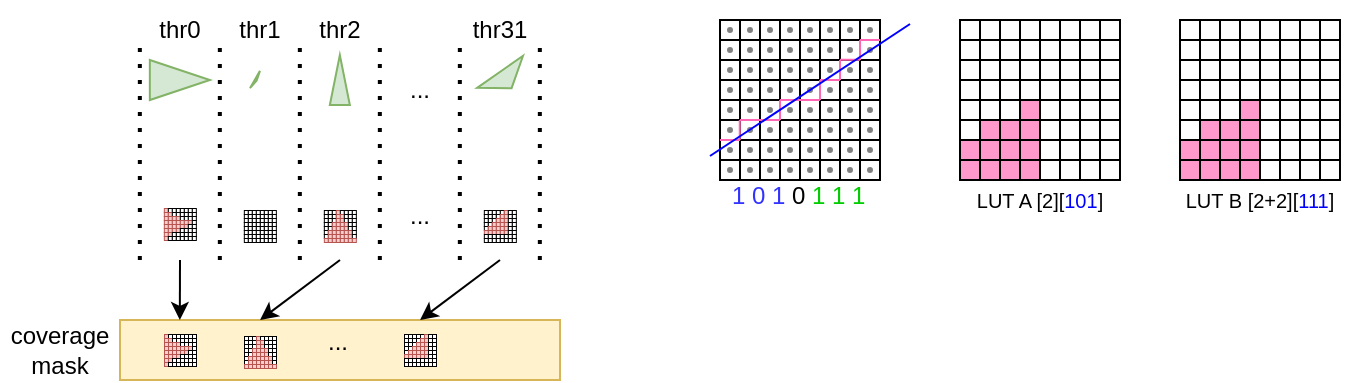 <mxfile version="24.2.7" type="github">
  <diagram name="第 1 页" id="5nrdYvSMYSeaeXki6Im1">
    <mxGraphModel dx="488" dy="276" grid="1" gridSize="10" guides="1" tooltips="1" connect="1" arrows="1" fold="1" page="1" pageScale="1" pageWidth="827" pageHeight="1169" math="0" shadow="0">
      <root>
        <mxCell id="0" />
        <mxCell id="1" parent="0" />
        <mxCell id="8xzKFLjRtHm6hBmf5HE1-1" value="" style="endArrow=none;dashed=1;html=1;dashPattern=1 3;strokeWidth=2;rounded=0;" edge="1" parent="1">
          <mxGeometry width="50" height="50" relative="1" as="geometry">
            <mxPoint x="99.92" y="200" as="sourcePoint" />
            <mxPoint x="99.92" y="90" as="targetPoint" />
          </mxGeometry>
        </mxCell>
        <mxCell id="8xzKFLjRtHm6hBmf5HE1-2" value="" style="endArrow=none;dashed=1;html=1;dashPattern=1 3;strokeWidth=2;rounded=0;" edge="1" parent="1">
          <mxGeometry width="50" height="50" relative="1" as="geometry">
            <mxPoint x="139.92" y="200" as="sourcePoint" />
            <mxPoint x="139.92" y="90" as="targetPoint" />
          </mxGeometry>
        </mxCell>
        <mxCell id="8xzKFLjRtHm6hBmf5HE1-3" value="" style="endArrow=none;dashed=1;html=1;dashPattern=1 3;strokeWidth=2;rounded=0;" edge="1" parent="1">
          <mxGeometry width="50" height="50" relative="1" as="geometry">
            <mxPoint x="179.92" y="200" as="sourcePoint" />
            <mxPoint x="179.92" y="90" as="targetPoint" />
          </mxGeometry>
        </mxCell>
        <mxCell id="8xzKFLjRtHm6hBmf5HE1-4" value="thr0" style="text;html=1;align=center;verticalAlign=middle;whiteSpace=wrap;rounded=0;" vertex="1" parent="1">
          <mxGeometry x="90" y="70" width="60" height="30" as="geometry" />
        </mxCell>
        <mxCell id="8xzKFLjRtHm6hBmf5HE1-5" value="thr1" style="text;html=1;align=center;verticalAlign=middle;whiteSpace=wrap;rounded=0;" vertex="1" parent="1">
          <mxGeometry x="130" y="70" width="60" height="30" as="geometry" />
        </mxCell>
        <mxCell id="8xzKFLjRtHm6hBmf5HE1-6" value="" style="endArrow=none;dashed=1;html=1;dashPattern=1 3;strokeWidth=2;rounded=0;" edge="1" parent="1">
          <mxGeometry width="50" height="50" relative="1" as="geometry">
            <mxPoint x="219.92" y="200" as="sourcePoint" />
            <mxPoint x="219.92" y="90" as="targetPoint" />
          </mxGeometry>
        </mxCell>
        <mxCell id="8xzKFLjRtHm6hBmf5HE1-7" value="thr2" style="text;html=1;align=center;verticalAlign=middle;whiteSpace=wrap;rounded=0;" vertex="1" parent="1">
          <mxGeometry x="170" y="70" width="60" height="30" as="geometry" />
        </mxCell>
        <mxCell id="8xzKFLjRtHm6hBmf5HE1-8" value="..." style="text;html=1;align=center;verticalAlign=middle;whiteSpace=wrap;rounded=0;" vertex="1" parent="1">
          <mxGeometry x="209.92" y="100" width="60" height="30" as="geometry" />
        </mxCell>
        <mxCell id="8xzKFLjRtHm6hBmf5HE1-9" value="..." style="text;html=1;align=center;verticalAlign=middle;whiteSpace=wrap;rounded=0;" vertex="1" parent="1">
          <mxGeometry x="209.92" y="163" width="60" height="30" as="geometry" />
        </mxCell>
        <mxCell id="8xzKFLjRtHm6hBmf5HE1-10" value="" style="endArrow=none;dashed=1;html=1;dashPattern=1 3;strokeWidth=2;rounded=0;" edge="1" parent="1">
          <mxGeometry width="50" height="50" relative="1" as="geometry">
            <mxPoint x="259.92" y="200" as="sourcePoint" />
            <mxPoint x="259.92" y="90" as="targetPoint" />
          </mxGeometry>
        </mxCell>
        <mxCell id="8xzKFLjRtHm6hBmf5HE1-11" value="" style="endArrow=none;dashed=1;html=1;dashPattern=1 3;strokeWidth=2;rounded=0;" edge="1" parent="1">
          <mxGeometry width="50" height="50" relative="1" as="geometry">
            <mxPoint x="299.92" y="200" as="sourcePoint" />
            <mxPoint x="299.92" y="90" as="targetPoint" />
          </mxGeometry>
        </mxCell>
        <mxCell id="8xzKFLjRtHm6hBmf5HE1-12" value="thr31" style="text;html=1;align=center;verticalAlign=middle;whiteSpace=wrap;rounded=0;" vertex="1" parent="1">
          <mxGeometry x="250" y="70" width="60" height="30" as="geometry" />
        </mxCell>
        <mxCell id="8xzKFLjRtHm6hBmf5HE1-13" value="" style="triangle;whiteSpace=wrap;html=1;fillColor=#d5e8d4;strokeColor=#82b366;" vertex="1" parent="1">
          <mxGeometry x="104.92" y="100" width="30" height="20" as="geometry" />
        </mxCell>
        <mxCell id="8xzKFLjRtHm6hBmf5HE1-14" value="" style="triangle;whiteSpace=wrap;html=1;rotation=30;fillColor=#d5e8d4;strokeColor=#82b366;" vertex="1" parent="1">
          <mxGeometry x="157.42" y="105" width="1" height="10" as="geometry" />
        </mxCell>
        <mxCell id="8xzKFLjRtHm6hBmf5HE1-15" value="" style="triangle;whiteSpace=wrap;html=1;rotation=-90;fillColor=#d5e8d4;strokeColor=#82b366;" vertex="1" parent="1">
          <mxGeometry x="187.42" y="105" width="25" height="10" as="geometry" />
        </mxCell>
        <mxCell id="8xzKFLjRtHm6hBmf5HE1-16" value="" style="triangle;whiteSpace=wrap;html=1;rotation=55;fillColor=#d5e8d4;strokeColor=#82b366;" vertex="1" parent="1">
          <mxGeometry x="277.92" y="96" width="10" height="28" as="geometry" />
        </mxCell>
        <mxCell id="8xzKFLjRtHm6hBmf5HE1-17" value="" style="rounded=0;whiteSpace=wrap;html=1;strokeWidth=0.5;fillColor=#f8cecc;strokeColor=#b85450;" vertex="1" parent="1">
          <mxGeometry x="111.92" y="174" width="2" height="2" as="geometry" />
        </mxCell>
        <mxCell id="8xzKFLjRtHm6hBmf5HE1-19" value="" style="rounded=0;whiteSpace=wrap;html=1;strokeWidth=0.5;" vertex="1" parent="1">
          <mxGeometry x="113.92" y="174" width="2" height="2" as="geometry" />
        </mxCell>
        <mxCell id="8xzKFLjRtHm6hBmf5HE1-20" value="" style="rounded=0;whiteSpace=wrap;html=1;strokeWidth=0.5;" vertex="1" parent="1">
          <mxGeometry x="115.92" y="174" width="2" height="2" as="geometry" />
        </mxCell>
        <mxCell id="8xzKFLjRtHm6hBmf5HE1-21" value="" style="rounded=0;whiteSpace=wrap;html=1;strokeWidth=0.5;" vertex="1" parent="1">
          <mxGeometry x="117.92" y="174" width="2" height="2" as="geometry" />
        </mxCell>
        <mxCell id="8xzKFLjRtHm6hBmf5HE1-22" value="" style="rounded=0;whiteSpace=wrap;html=1;strokeWidth=0.5;" vertex="1" parent="1">
          <mxGeometry x="119.92" y="174" width="2" height="2" as="geometry" />
        </mxCell>
        <mxCell id="8xzKFLjRtHm6hBmf5HE1-23" value="" style="rounded=0;whiteSpace=wrap;html=1;strokeWidth=0.5;" vertex="1" parent="1">
          <mxGeometry x="121.92" y="174" width="2" height="2" as="geometry" />
        </mxCell>
        <mxCell id="8xzKFLjRtHm6hBmf5HE1-24" value="" style="rounded=0;whiteSpace=wrap;html=1;strokeWidth=0.5;" vertex="1" parent="1">
          <mxGeometry x="123.92" y="174" width="2" height="2" as="geometry" />
        </mxCell>
        <mxCell id="8xzKFLjRtHm6hBmf5HE1-25" value="" style="rounded=0;whiteSpace=wrap;html=1;strokeWidth=0.5;" vertex="1" parent="1">
          <mxGeometry x="125.92" y="174" width="2" height="2" as="geometry" />
        </mxCell>
        <mxCell id="8xzKFLjRtHm6hBmf5HE1-26" value="" style="rounded=0;whiteSpace=wrap;html=1;strokeWidth=0.5;fillColor=#f8cecc;strokeColor=#b85450;" vertex="1" parent="1">
          <mxGeometry x="111.92" y="176" width="2" height="2" as="geometry" />
        </mxCell>
        <mxCell id="8xzKFLjRtHm6hBmf5HE1-27" value="" style="rounded=0;whiteSpace=wrap;html=1;strokeWidth=0.5;fillColor=#f8cecc;strokeColor=#b85450;" vertex="1" parent="1">
          <mxGeometry x="113.92" y="176" width="2" height="2" as="geometry" />
        </mxCell>
        <mxCell id="8xzKFLjRtHm6hBmf5HE1-28" value="" style="rounded=0;whiteSpace=wrap;html=1;strokeWidth=0.5;" vertex="1" parent="1">
          <mxGeometry x="115.92" y="176" width="2" height="2" as="geometry" />
        </mxCell>
        <mxCell id="8xzKFLjRtHm6hBmf5HE1-29" value="" style="rounded=0;whiteSpace=wrap;html=1;strokeWidth=0.5;" vertex="1" parent="1">
          <mxGeometry x="117.92" y="176" width="2" height="2" as="geometry" />
        </mxCell>
        <mxCell id="8xzKFLjRtHm6hBmf5HE1-30" value="" style="rounded=0;whiteSpace=wrap;html=1;strokeWidth=0.5;" vertex="1" parent="1">
          <mxGeometry x="119.92" y="176" width="2" height="2" as="geometry" />
        </mxCell>
        <mxCell id="8xzKFLjRtHm6hBmf5HE1-31" value="" style="rounded=0;whiteSpace=wrap;html=1;strokeWidth=0.5;" vertex="1" parent="1">
          <mxGeometry x="121.92" y="176" width="2" height="2" as="geometry" />
        </mxCell>
        <mxCell id="8xzKFLjRtHm6hBmf5HE1-32" value="" style="rounded=0;whiteSpace=wrap;html=1;strokeWidth=0.5;" vertex="1" parent="1">
          <mxGeometry x="123.92" y="176" width="2" height="2" as="geometry" />
        </mxCell>
        <mxCell id="8xzKFLjRtHm6hBmf5HE1-33" value="" style="rounded=0;whiteSpace=wrap;html=1;strokeWidth=0.5;" vertex="1" parent="1">
          <mxGeometry x="125.92" y="176" width="2" height="2" as="geometry" />
        </mxCell>
        <mxCell id="8xzKFLjRtHm6hBmf5HE1-34" value="" style="rounded=0;whiteSpace=wrap;html=1;strokeWidth=0.5;fillColor=#f8cecc;strokeColor=#b85450;" vertex="1" parent="1">
          <mxGeometry x="111.92" y="178" width="2" height="2" as="geometry" />
        </mxCell>
        <mxCell id="8xzKFLjRtHm6hBmf5HE1-35" value="" style="rounded=0;whiteSpace=wrap;html=1;strokeWidth=0.5;fillColor=#f8cecc;strokeColor=#b85450;" vertex="1" parent="1">
          <mxGeometry x="113.92" y="178" width="2" height="2" as="geometry" />
        </mxCell>
        <mxCell id="8xzKFLjRtHm6hBmf5HE1-36" value="" style="rounded=0;whiteSpace=wrap;html=1;strokeWidth=0.5;fillColor=#f8cecc;strokeColor=#b85450;" vertex="1" parent="1">
          <mxGeometry x="115.92" y="178" width="2" height="2" as="geometry" />
        </mxCell>
        <mxCell id="8xzKFLjRtHm6hBmf5HE1-37" value="" style="rounded=0;whiteSpace=wrap;html=1;strokeWidth=0.5;fillColor=#f8cecc;strokeColor=#b85450;" vertex="1" parent="1">
          <mxGeometry x="117.92" y="178" width="2" height="2" as="geometry" />
        </mxCell>
        <mxCell id="8xzKFLjRtHm6hBmf5HE1-38" value="" style="rounded=0;whiteSpace=wrap;html=1;strokeWidth=0.5;" vertex="1" parent="1">
          <mxGeometry x="119.92" y="178" width="2" height="2" as="geometry" />
        </mxCell>
        <mxCell id="8xzKFLjRtHm6hBmf5HE1-39" value="" style="rounded=0;whiteSpace=wrap;html=1;strokeWidth=0.5;" vertex="1" parent="1">
          <mxGeometry x="121.92" y="178" width="2" height="2" as="geometry" />
        </mxCell>
        <mxCell id="8xzKFLjRtHm6hBmf5HE1-40" value="" style="rounded=0;whiteSpace=wrap;html=1;strokeWidth=0.5;" vertex="1" parent="1">
          <mxGeometry x="123.92" y="178" width="2" height="2" as="geometry" />
        </mxCell>
        <mxCell id="8xzKFLjRtHm6hBmf5HE1-41" value="" style="rounded=0;whiteSpace=wrap;html=1;strokeWidth=0.5;" vertex="1" parent="1">
          <mxGeometry x="125.92" y="178" width="2" height="2" as="geometry" />
        </mxCell>
        <mxCell id="8xzKFLjRtHm6hBmf5HE1-42" value="" style="rounded=0;whiteSpace=wrap;html=1;strokeWidth=0.5;fillColor=#f8cecc;strokeColor=#b85450;" vertex="1" parent="1">
          <mxGeometry x="111.92" y="180" width="2" height="2" as="geometry" />
        </mxCell>
        <mxCell id="8xzKFLjRtHm6hBmf5HE1-43" value="" style="rounded=0;whiteSpace=wrap;html=1;strokeWidth=0.5;fillColor=#f8cecc;strokeColor=#b85450;" vertex="1" parent="1">
          <mxGeometry x="113.92" y="180" width="2" height="2" as="geometry" />
        </mxCell>
        <mxCell id="8xzKFLjRtHm6hBmf5HE1-44" value="" style="rounded=0;whiteSpace=wrap;html=1;strokeWidth=0.5;fillColor=#f8cecc;strokeColor=#b85450;" vertex="1" parent="1">
          <mxGeometry x="115.92" y="180" width="2" height="2" as="geometry" />
        </mxCell>
        <mxCell id="8xzKFLjRtHm6hBmf5HE1-45" value="" style="rounded=0;whiteSpace=wrap;html=1;strokeWidth=0.5;fillColor=#f8cecc;strokeColor=#b85450;" vertex="1" parent="1">
          <mxGeometry x="117.92" y="180" width="2" height="2" as="geometry" />
        </mxCell>
        <mxCell id="8xzKFLjRtHm6hBmf5HE1-46" value="" style="rounded=0;whiteSpace=wrap;html=1;strokeWidth=0.5;fillColor=#f8cecc;strokeColor=#b85450;" vertex="1" parent="1">
          <mxGeometry x="119.92" y="180" width="2" height="2" as="geometry" />
        </mxCell>
        <mxCell id="8xzKFLjRtHm6hBmf5HE1-47" value="" style="rounded=0;whiteSpace=wrap;html=1;strokeWidth=0.5;fillColor=#f8cecc;strokeColor=#b85450;" vertex="1" parent="1">
          <mxGeometry x="121.92" y="180" width="2" height="2" as="geometry" />
        </mxCell>
        <mxCell id="8xzKFLjRtHm6hBmf5HE1-48" value="" style="rounded=0;whiteSpace=wrap;html=1;strokeWidth=0.5;fillColor=#f8cecc;strokeColor=#b85450;" vertex="1" parent="1">
          <mxGeometry x="123.92" y="180" width="2" height="2" as="geometry" />
        </mxCell>
        <mxCell id="8xzKFLjRtHm6hBmf5HE1-49" value="" style="rounded=0;whiteSpace=wrap;html=1;strokeWidth=0.5;" vertex="1" parent="1">
          <mxGeometry x="125.92" y="180" width="2" height="2" as="geometry" />
        </mxCell>
        <mxCell id="8xzKFLjRtHm6hBmf5HE1-50" value="" style="rounded=0;whiteSpace=wrap;html=1;strokeWidth=0.5;fillColor=#f8cecc;strokeColor=#b85450;" vertex="1" parent="1">
          <mxGeometry x="111.92" y="182" width="2" height="2" as="geometry" />
        </mxCell>
        <mxCell id="8xzKFLjRtHm6hBmf5HE1-51" value="" style="rounded=0;whiteSpace=wrap;html=1;strokeWidth=0.5;fillColor=#f8cecc;strokeColor=#b85450;" vertex="1" parent="1">
          <mxGeometry x="113.92" y="182" width="2" height="2" as="geometry" />
        </mxCell>
        <mxCell id="8xzKFLjRtHm6hBmf5HE1-52" value="" style="rounded=0;whiteSpace=wrap;html=1;strokeWidth=0.5;fillColor=#f8cecc;strokeColor=#b85450;" vertex="1" parent="1">
          <mxGeometry x="115.92" y="182" width="2" height="2" as="geometry" />
        </mxCell>
        <mxCell id="8xzKFLjRtHm6hBmf5HE1-53" value="" style="rounded=0;whiteSpace=wrap;html=1;strokeWidth=0.5;fillColor=#f8cecc;strokeColor=#b85450;" vertex="1" parent="1">
          <mxGeometry x="117.92" y="182" width="2" height="2" as="geometry" />
        </mxCell>
        <mxCell id="8xzKFLjRtHm6hBmf5HE1-54" value="" style="rounded=0;whiteSpace=wrap;html=1;strokeWidth=0.5;fillColor=#f8cecc;strokeColor=#b85450;" vertex="1" parent="1">
          <mxGeometry x="119.92" y="182" width="2" height="2" as="geometry" />
        </mxCell>
        <mxCell id="8xzKFLjRtHm6hBmf5HE1-55" value="" style="rounded=0;whiteSpace=wrap;html=1;strokeWidth=0.5;fillColor=#f8cecc;strokeColor=#b85450;" vertex="1" parent="1">
          <mxGeometry x="121.92" y="182" width="2" height="2" as="geometry" />
        </mxCell>
        <mxCell id="8xzKFLjRtHm6hBmf5HE1-56" value="" style="rounded=0;whiteSpace=wrap;html=1;strokeWidth=0.5;" vertex="1" parent="1">
          <mxGeometry x="123.92" y="182" width="2" height="2" as="geometry" />
        </mxCell>
        <mxCell id="8xzKFLjRtHm6hBmf5HE1-57" value="" style="rounded=0;whiteSpace=wrap;html=1;strokeWidth=0.5;" vertex="1" parent="1">
          <mxGeometry x="125.92" y="182" width="2" height="2" as="geometry" />
        </mxCell>
        <mxCell id="8xzKFLjRtHm6hBmf5HE1-58" value="" style="rounded=0;whiteSpace=wrap;html=1;strokeWidth=0.5;fillColor=#f8cecc;strokeColor=#b85450;" vertex="1" parent="1">
          <mxGeometry x="111.92" y="184" width="2" height="2" as="geometry" />
        </mxCell>
        <mxCell id="8xzKFLjRtHm6hBmf5HE1-59" value="" style="rounded=0;whiteSpace=wrap;html=1;strokeWidth=0.5;fillColor=#f8cecc;strokeColor=#b85450;" vertex="1" parent="1">
          <mxGeometry x="113.92" y="184" width="2" height="2" as="geometry" />
        </mxCell>
        <mxCell id="8xzKFLjRtHm6hBmf5HE1-60" value="" style="rounded=0;whiteSpace=wrap;html=1;strokeWidth=0.5;fillColor=#f8cecc;strokeColor=#b85450;" vertex="1" parent="1">
          <mxGeometry x="115.92" y="184" width="2" height="2" as="geometry" />
        </mxCell>
        <mxCell id="8xzKFLjRtHm6hBmf5HE1-61" value="" style="rounded=0;whiteSpace=wrap;html=1;strokeWidth=0.5;fillColor=#f8cecc;strokeColor=#b85450;" vertex="1" parent="1">
          <mxGeometry x="117.92" y="184" width="2" height="2" as="geometry" />
        </mxCell>
        <mxCell id="8xzKFLjRtHm6hBmf5HE1-62" value="" style="rounded=0;whiteSpace=wrap;html=1;strokeWidth=0.5;" vertex="1" parent="1">
          <mxGeometry x="119.92" y="184" width="2" height="2" as="geometry" />
        </mxCell>
        <mxCell id="8xzKFLjRtHm6hBmf5HE1-63" value="" style="rounded=0;whiteSpace=wrap;html=1;strokeWidth=0.5;" vertex="1" parent="1">
          <mxGeometry x="121.92" y="184" width="2" height="2" as="geometry" />
        </mxCell>
        <mxCell id="8xzKFLjRtHm6hBmf5HE1-64" value="" style="rounded=0;whiteSpace=wrap;html=1;strokeWidth=0.5;" vertex="1" parent="1">
          <mxGeometry x="123.92" y="184" width="2" height="2" as="geometry" />
        </mxCell>
        <mxCell id="8xzKFLjRtHm6hBmf5HE1-65" value="" style="rounded=0;whiteSpace=wrap;html=1;strokeWidth=0.5;" vertex="1" parent="1">
          <mxGeometry x="125.92" y="184" width="2" height="2" as="geometry" />
        </mxCell>
        <mxCell id="8xzKFLjRtHm6hBmf5HE1-66" value="" style="rounded=0;whiteSpace=wrap;html=1;strokeWidth=0.5;fillColor=#f8cecc;strokeColor=#b85450;" vertex="1" parent="1">
          <mxGeometry x="111.92" y="186" width="2" height="2" as="geometry" />
        </mxCell>
        <mxCell id="8xzKFLjRtHm6hBmf5HE1-67" value="" style="rounded=0;whiteSpace=wrap;html=1;strokeWidth=0.5;fillColor=#f8cecc;strokeColor=#b85450;" vertex="1" parent="1">
          <mxGeometry x="113.92" y="186" width="2" height="2" as="geometry" />
        </mxCell>
        <mxCell id="8xzKFLjRtHm6hBmf5HE1-68" value="" style="rounded=0;whiteSpace=wrap;html=1;strokeWidth=0.5;" vertex="1" parent="1">
          <mxGeometry x="115.92" y="186" width="2" height="2" as="geometry" />
        </mxCell>
        <mxCell id="8xzKFLjRtHm6hBmf5HE1-69" value="" style="rounded=0;whiteSpace=wrap;html=1;strokeWidth=0.5;" vertex="1" parent="1">
          <mxGeometry x="117.92" y="186" width="2" height="2" as="geometry" />
        </mxCell>
        <mxCell id="8xzKFLjRtHm6hBmf5HE1-70" value="" style="rounded=0;whiteSpace=wrap;html=1;strokeWidth=0.5;" vertex="1" parent="1">
          <mxGeometry x="119.92" y="186" width="2" height="2" as="geometry" />
        </mxCell>
        <mxCell id="8xzKFLjRtHm6hBmf5HE1-71" value="" style="rounded=0;whiteSpace=wrap;html=1;strokeWidth=0.5;" vertex="1" parent="1">
          <mxGeometry x="121.92" y="186" width="2" height="2" as="geometry" />
        </mxCell>
        <mxCell id="8xzKFLjRtHm6hBmf5HE1-72" value="" style="rounded=0;whiteSpace=wrap;html=1;strokeWidth=0.5;" vertex="1" parent="1">
          <mxGeometry x="123.92" y="186" width="2" height="2" as="geometry" />
        </mxCell>
        <mxCell id="8xzKFLjRtHm6hBmf5HE1-73" value="" style="rounded=0;whiteSpace=wrap;html=1;strokeWidth=0.5;" vertex="1" parent="1">
          <mxGeometry x="125.92" y="186" width="2" height="2" as="geometry" />
        </mxCell>
        <mxCell id="8xzKFLjRtHm6hBmf5HE1-74" value="" style="rounded=0;whiteSpace=wrap;html=1;strokeWidth=0.5;fillColor=#f8cecc;strokeColor=#b85450;" vertex="1" parent="1">
          <mxGeometry x="111.92" y="188" width="2" height="2" as="geometry" />
        </mxCell>
        <mxCell id="8xzKFLjRtHm6hBmf5HE1-75" value="" style="rounded=0;whiteSpace=wrap;html=1;strokeWidth=0.5;" vertex="1" parent="1">
          <mxGeometry x="113.92" y="188" width="2" height="2" as="geometry" />
        </mxCell>
        <mxCell id="8xzKFLjRtHm6hBmf5HE1-76" value="" style="rounded=0;whiteSpace=wrap;html=1;strokeWidth=0.5;" vertex="1" parent="1">
          <mxGeometry x="115.92" y="188" width="2" height="2" as="geometry" />
        </mxCell>
        <mxCell id="8xzKFLjRtHm6hBmf5HE1-77" value="" style="rounded=0;whiteSpace=wrap;html=1;strokeWidth=0.5;" vertex="1" parent="1">
          <mxGeometry x="117.92" y="188" width="2" height="2" as="geometry" />
        </mxCell>
        <mxCell id="8xzKFLjRtHm6hBmf5HE1-78" value="" style="rounded=0;whiteSpace=wrap;html=1;strokeWidth=0.5;" vertex="1" parent="1">
          <mxGeometry x="119.92" y="188" width="2" height="2" as="geometry" />
        </mxCell>
        <mxCell id="8xzKFLjRtHm6hBmf5HE1-79" value="" style="rounded=0;whiteSpace=wrap;html=1;strokeWidth=0.5;" vertex="1" parent="1">
          <mxGeometry x="121.92" y="188" width="2" height="2" as="geometry" />
        </mxCell>
        <mxCell id="8xzKFLjRtHm6hBmf5HE1-80" value="" style="rounded=0;whiteSpace=wrap;html=1;strokeWidth=0.5;" vertex="1" parent="1">
          <mxGeometry x="123.92" y="188" width="2" height="2" as="geometry" />
        </mxCell>
        <mxCell id="8xzKFLjRtHm6hBmf5HE1-81" value="" style="rounded=0;whiteSpace=wrap;html=1;strokeWidth=0.5;" vertex="1" parent="1">
          <mxGeometry x="125.92" y="188" width="2" height="2" as="geometry" />
        </mxCell>
        <mxCell id="8xzKFLjRtHm6hBmf5HE1-82" value="" style="rounded=0;whiteSpace=wrap;html=1;strokeWidth=0.5;" vertex="1" parent="1">
          <mxGeometry x="151.92" y="175" width="2" height="2" as="geometry" />
        </mxCell>
        <mxCell id="8xzKFLjRtHm6hBmf5HE1-83" value="" style="rounded=0;whiteSpace=wrap;html=1;strokeWidth=0.5;" vertex="1" parent="1">
          <mxGeometry x="153.92" y="175" width="2" height="2" as="geometry" />
        </mxCell>
        <mxCell id="8xzKFLjRtHm6hBmf5HE1-84" value="" style="rounded=0;whiteSpace=wrap;html=1;strokeWidth=0.5;" vertex="1" parent="1">
          <mxGeometry x="155.92" y="175" width="2" height="2" as="geometry" />
        </mxCell>
        <mxCell id="8xzKFLjRtHm6hBmf5HE1-85" value="" style="rounded=0;whiteSpace=wrap;html=1;strokeWidth=0.5;" vertex="1" parent="1">
          <mxGeometry x="157.92" y="175" width="2" height="2" as="geometry" />
        </mxCell>
        <mxCell id="8xzKFLjRtHm6hBmf5HE1-86" value="" style="rounded=0;whiteSpace=wrap;html=1;strokeWidth=0.5;" vertex="1" parent="1">
          <mxGeometry x="159.92" y="175" width="2" height="2" as="geometry" />
        </mxCell>
        <mxCell id="8xzKFLjRtHm6hBmf5HE1-87" value="" style="rounded=0;whiteSpace=wrap;html=1;strokeWidth=0.5;" vertex="1" parent="1">
          <mxGeometry x="161.92" y="175" width="2" height="2" as="geometry" />
        </mxCell>
        <mxCell id="8xzKFLjRtHm6hBmf5HE1-88" value="" style="rounded=0;whiteSpace=wrap;html=1;strokeWidth=0.5;" vertex="1" parent="1">
          <mxGeometry x="163.92" y="175" width="2" height="2" as="geometry" />
        </mxCell>
        <mxCell id="8xzKFLjRtHm6hBmf5HE1-89" value="" style="rounded=0;whiteSpace=wrap;html=1;strokeWidth=0.5;" vertex="1" parent="1">
          <mxGeometry x="165.92" y="175" width="2" height="2" as="geometry" />
        </mxCell>
        <mxCell id="8xzKFLjRtHm6hBmf5HE1-90" value="" style="rounded=0;whiteSpace=wrap;html=1;strokeWidth=0.5;" vertex="1" parent="1">
          <mxGeometry x="151.92" y="177" width="2" height="2" as="geometry" />
        </mxCell>
        <mxCell id="8xzKFLjRtHm6hBmf5HE1-91" value="" style="rounded=0;whiteSpace=wrap;html=1;strokeWidth=0.5;" vertex="1" parent="1">
          <mxGeometry x="153.92" y="177" width="2" height="2" as="geometry" />
        </mxCell>
        <mxCell id="8xzKFLjRtHm6hBmf5HE1-92" value="" style="rounded=0;whiteSpace=wrap;html=1;strokeWidth=0.5;" vertex="1" parent="1">
          <mxGeometry x="155.92" y="177" width="2" height="2" as="geometry" />
        </mxCell>
        <mxCell id="8xzKFLjRtHm6hBmf5HE1-93" value="" style="rounded=0;whiteSpace=wrap;html=1;strokeWidth=0.5;" vertex="1" parent="1">
          <mxGeometry x="157.92" y="177" width="2" height="2" as="geometry" />
        </mxCell>
        <mxCell id="8xzKFLjRtHm6hBmf5HE1-94" value="" style="rounded=0;whiteSpace=wrap;html=1;strokeWidth=0.5;" vertex="1" parent="1">
          <mxGeometry x="159.92" y="177" width="2" height="2" as="geometry" />
        </mxCell>
        <mxCell id="8xzKFLjRtHm6hBmf5HE1-95" value="" style="rounded=0;whiteSpace=wrap;html=1;strokeWidth=0.5;" vertex="1" parent="1">
          <mxGeometry x="161.92" y="177" width="2" height="2" as="geometry" />
        </mxCell>
        <mxCell id="8xzKFLjRtHm6hBmf5HE1-96" value="" style="rounded=0;whiteSpace=wrap;html=1;strokeWidth=0.5;" vertex="1" parent="1">
          <mxGeometry x="163.92" y="177" width="2" height="2" as="geometry" />
        </mxCell>
        <mxCell id="8xzKFLjRtHm6hBmf5HE1-97" value="" style="rounded=0;whiteSpace=wrap;html=1;strokeWidth=0.5;" vertex="1" parent="1">
          <mxGeometry x="165.92" y="177" width="2" height="2" as="geometry" />
        </mxCell>
        <mxCell id="8xzKFLjRtHm6hBmf5HE1-98" value="" style="rounded=0;whiteSpace=wrap;html=1;strokeWidth=0.5;" vertex="1" parent="1">
          <mxGeometry x="151.92" y="179" width="2" height="2" as="geometry" />
        </mxCell>
        <mxCell id="8xzKFLjRtHm6hBmf5HE1-99" value="" style="rounded=0;whiteSpace=wrap;html=1;strokeWidth=0.5;" vertex="1" parent="1">
          <mxGeometry x="153.92" y="179" width="2" height="2" as="geometry" />
        </mxCell>
        <mxCell id="8xzKFLjRtHm6hBmf5HE1-100" value="" style="rounded=0;whiteSpace=wrap;html=1;strokeWidth=0.5;" vertex="1" parent="1">
          <mxGeometry x="155.92" y="179" width="2" height="2" as="geometry" />
        </mxCell>
        <mxCell id="8xzKFLjRtHm6hBmf5HE1-101" value="" style="rounded=0;whiteSpace=wrap;html=1;strokeWidth=0.5;" vertex="1" parent="1">
          <mxGeometry x="157.92" y="179" width="2" height="2" as="geometry" />
        </mxCell>
        <mxCell id="8xzKFLjRtHm6hBmf5HE1-102" value="" style="rounded=0;whiteSpace=wrap;html=1;strokeWidth=0.5;" vertex="1" parent="1">
          <mxGeometry x="159.92" y="179" width="2" height="2" as="geometry" />
        </mxCell>
        <mxCell id="8xzKFLjRtHm6hBmf5HE1-103" value="" style="rounded=0;whiteSpace=wrap;html=1;strokeWidth=0.5;" vertex="1" parent="1">
          <mxGeometry x="161.92" y="179" width="2" height="2" as="geometry" />
        </mxCell>
        <mxCell id="8xzKFLjRtHm6hBmf5HE1-104" value="" style="rounded=0;whiteSpace=wrap;html=1;strokeWidth=0.5;" vertex="1" parent="1">
          <mxGeometry x="163.92" y="179" width="2" height="2" as="geometry" />
        </mxCell>
        <mxCell id="8xzKFLjRtHm6hBmf5HE1-105" value="" style="rounded=0;whiteSpace=wrap;html=1;strokeWidth=0.5;" vertex="1" parent="1">
          <mxGeometry x="165.92" y="179" width="2" height="2" as="geometry" />
        </mxCell>
        <mxCell id="8xzKFLjRtHm6hBmf5HE1-106" value="" style="rounded=0;whiteSpace=wrap;html=1;strokeWidth=0.5;" vertex="1" parent="1">
          <mxGeometry x="151.92" y="181" width="2" height="2" as="geometry" />
        </mxCell>
        <mxCell id="8xzKFLjRtHm6hBmf5HE1-107" value="" style="rounded=0;whiteSpace=wrap;html=1;strokeWidth=0.5;" vertex="1" parent="1">
          <mxGeometry x="153.92" y="181" width="2" height="2" as="geometry" />
        </mxCell>
        <mxCell id="8xzKFLjRtHm6hBmf5HE1-108" value="" style="rounded=0;whiteSpace=wrap;html=1;strokeWidth=0.5;" vertex="1" parent="1">
          <mxGeometry x="155.92" y="181" width="2" height="2" as="geometry" />
        </mxCell>
        <mxCell id="8xzKFLjRtHm6hBmf5HE1-109" value="" style="rounded=0;whiteSpace=wrap;html=1;strokeWidth=0.5;" vertex="1" parent="1">
          <mxGeometry x="157.92" y="181" width="2" height="2" as="geometry" />
        </mxCell>
        <mxCell id="8xzKFLjRtHm6hBmf5HE1-110" value="" style="rounded=0;whiteSpace=wrap;html=1;strokeWidth=0.5;" vertex="1" parent="1">
          <mxGeometry x="159.92" y="181" width="2" height="2" as="geometry" />
        </mxCell>
        <mxCell id="8xzKFLjRtHm6hBmf5HE1-111" value="" style="rounded=0;whiteSpace=wrap;html=1;strokeWidth=0.5;" vertex="1" parent="1">
          <mxGeometry x="161.92" y="181" width="2" height="2" as="geometry" />
        </mxCell>
        <mxCell id="8xzKFLjRtHm6hBmf5HE1-112" value="" style="rounded=0;whiteSpace=wrap;html=1;strokeWidth=0.5;" vertex="1" parent="1">
          <mxGeometry x="163.92" y="181" width="2" height="2" as="geometry" />
        </mxCell>
        <mxCell id="8xzKFLjRtHm6hBmf5HE1-113" value="" style="rounded=0;whiteSpace=wrap;html=1;strokeWidth=0.5;" vertex="1" parent="1">
          <mxGeometry x="165.92" y="181" width="2" height="2" as="geometry" />
        </mxCell>
        <mxCell id="8xzKFLjRtHm6hBmf5HE1-114" value="" style="rounded=0;whiteSpace=wrap;html=1;strokeWidth=0.5;" vertex="1" parent="1">
          <mxGeometry x="151.92" y="183" width="2" height="2" as="geometry" />
        </mxCell>
        <mxCell id="8xzKFLjRtHm6hBmf5HE1-115" value="" style="rounded=0;whiteSpace=wrap;html=1;strokeWidth=0.5;" vertex="1" parent="1">
          <mxGeometry x="153.92" y="183" width="2" height="2" as="geometry" />
        </mxCell>
        <mxCell id="8xzKFLjRtHm6hBmf5HE1-116" value="" style="rounded=0;whiteSpace=wrap;html=1;strokeWidth=0.5;" vertex="1" parent="1">
          <mxGeometry x="155.92" y="183" width="2" height="2" as="geometry" />
        </mxCell>
        <mxCell id="8xzKFLjRtHm6hBmf5HE1-117" value="" style="rounded=0;whiteSpace=wrap;html=1;strokeWidth=0.5;" vertex="1" parent="1">
          <mxGeometry x="157.92" y="183" width="2" height="2" as="geometry" />
        </mxCell>
        <mxCell id="8xzKFLjRtHm6hBmf5HE1-118" value="" style="rounded=0;whiteSpace=wrap;html=1;strokeWidth=0.5;" vertex="1" parent="1">
          <mxGeometry x="159.92" y="183" width="2" height="2" as="geometry" />
        </mxCell>
        <mxCell id="8xzKFLjRtHm6hBmf5HE1-119" value="" style="rounded=0;whiteSpace=wrap;html=1;strokeWidth=0.5;" vertex="1" parent="1">
          <mxGeometry x="161.92" y="183" width="2" height="2" as="geometry" />
        </mxCell>
        <mxCell id="8xzKFLjRtHm6hBmf5HE1-120" value="" style="rounded=0;whiteSpace=wrap;html=1;strokeWidth=0.5;" vertex="1" parent="1">
          <mxGeometry x="163.92" y="183" width="2" height="2" as="geometry" />
        </mxCell>
        <mxCell id="8xzKFLjRtHm6hBmf5HE1-121" value="" style="rounded=0;whiteSpace=wrap;html=1;strokeWidth=0.5;" vertex="1" parent="1">
          <mxGeometry x="165.92" y="183" width="2" height="2" as="geometry" />
        </mxCell>
        <mxCell id="8xzKFLjRtHm6hBmf5HE1-122" value="" style="rounded=0;whiteSpace=wrap;html=1;strokeWidth=0.5;" vertex="1" parent="1">
          <mxGeometry x="151.92" y="185" width="2" height="2" as="geometry" />
        </mxCell>
        <mxCell id="8xzKFLjRtHm6hBmf5HE1-123" value="" style="rounded=0;whiteSpace=wrap;html=1;strokeWidth=0.5;" vertex="1" parent="1">
          <mxGeometry x="153.92" y="185" width="2" height="2" as="geometry" />
        </mxCell>
        <mxCell id="8xzKFLjRtHm6hBmf5HE1-124" value="" style="rounded=0;whiteSpace=wrap;html=1;strokeWidth=0.5;" vertex="1" parent="1">
          <mxGeometry x="155.92" y="185" width="2" height="2" as="geometry" />
        </mxCell>
        <mxCell id="8xzKFLjRtHm6hBmf5HE1-125" value="" style="rounded=0;whiteSpace=wrap;html=1;strokeWidth=0.5;" vertex="1" parent="1">
          <mxGeometry x="157.92" y="185" width="2" height="2" as="geometry" />
        </mxCell>
        <mxCell id="8xzKFLjRtHm6hBmf5HE1-126" value="" style="rounded=0;whiteSpace=wrap;html=1;strokeWidth=0.5;" vertex="1" parent="1">
          <mxGeometry x="159.92" y="185" width="2" height="2" as="geometry" />
        </mxCell>
        <mxCell id="8xzKFLjRtHm6hBmf5HE1-127" value="" style="rounded=0;whiteSpace=wrap;html=1;strokeWidth=0.5;" vertex="1" parent="1">
          <mxGeometry x="161.92" y="185" width="2" height="2" as="geometry" />
        </mxCell>
        <mxCell id="8xzKFLjRtHm6hBmf5HE1-128" value="" style="rounded=0;whiteSpace=wrap;html=1;strokeWidth=0.5;" vertex="1" parent="1">
          <mxGeometry x="163.92" y="185" width="2" height="2" as="geometry" />
        </mxCell>
        <mxCell id="8xzKFLjRtHm6hBmf5HE1-129" value="" style="rounded=0;whiteSpace=wrap;html=1;strokeWidth=0.5;" vertex="1" parent="1">
          <mxGeometry x="165.92" y="185" width="2" height="2" as="geometry" />
        </mxCell>
        <mxCell id="8xzKFLjRtHm6hBmf5HE1-130" value="" style="rounded=0;whiteSpace=wrap;html=1;strokeWidth=0.5;" vertex="1" parent="1">
          <mxGeometry x="151.92" y="187" width="2" height="2" as="geometry" />
        </mxCell>
        <mxCell id="8xzKFLjRtHm6hBmf5HE1-131" value="" style="rounded=0;whiteSpace=wrap;html=1;strokeWidth=0.5;" vertex="1" parent="1">
          <mxGeometry x="153.92" y="187" width="2" height="2" as="geometry" />
        </mxCell>
        <mxCell id="8xzKFLjRtHm6hBmf5HE1-132" value="" style="rounded=0;whiteSpace=wrap;html=1;strokeWidth=0.5;" vertex="1" parent="1">
          <mxGeometry x="155.92" y="187" width="2" height="2" as="geometry" />
        </mxCell>
        <mxCell id="8xzKFLjRtHm6hBmf5HE1-133" value="" style="rounded=0;whiteSpace=wrap;html=1;strokeWidth=0.5;" vertex="1" parent="1">
          <mxGeometry x="157.92" y="187" width="2" height="2" as="geometry" />
        </mxCell>
        <mxCell id="8xzKFLjRtHm6hBmf5HE1-134" value="" style="rounded=0;whiteSpace=wrap;html=1;strokeWidth=0.5;" vertex="1" parent="1">
          <mxGeometry x="159.92" y="187" width="2" height="2" as="geometry" />
        </mxCell>
        <mxCell id="8xzKFLjRtHm6hBmf5HE1-135" value="" style="rounded=0;whiteSpace=wrap;html=1;strokeWidth=0.5;" vertex="1" parent="1">
          <mxGeometry x="161.92" y="187" width="2" height="2" as="geometry" />
        </mxCell>
        <mxCell id="8xzKFLjRtHm6hBmf5HE1-136" value="" style="rounded=0;whiteSpace=wrap;html=1;strokeWidth=0.5;" vertex="1" parent="1">
          <mxGeometry x="163.92" y="187" width="2" height="2" as="geometry" />
        </mxCell>
        <mxCell id="8xzKFLjRtHm6hBmf5HE1-137" value="" style="rounded=0;whiteSpace=wrap;html=1;strokeWidth=0.5;" vertex="1" parent="1">
          <mxGeometry x="165.92" y="187" width="2" height="2" as="geometry" />
        </mxCell>
        <mxCell id="8xzKFLjRtHm6hBmf5HE1-138" value="" style="rounded=0;whiteSpace=wrap;html=1;strokeWidth=0.5;" vertex="1" parent="1">
          <mxGeometry x="151.92" y="189" width="2" height="2" as="geometry" />
        </mxCell>
        <mxCell id="8xzKFLjRtHm6hBmf5HE1-139" value="" style="rounded=0;whiteSpace=wrap;html=1;strokeWidth=0.5;" vertex="1" parent="1">
          <mxGeometry x="153.92" y="189" width="2" height="2" as="geometry" />
        </mxCell>
        <mxCell id="8xzKFLjRtHm6hBmf5HE1-140" value="" style="rounded=0;whiteSpace=wrap;html=1;strokeWidth=0.5;" vertex="1" parent="1">
          <mxGeometry x="155.92" y="189" width="2" height="2" as="geometry" />
        </mxCell>
        <mxCell id="8xzKFLjRtHm6hBmf5HE1-141" value="" style="rounded=0;whiteSpace=wrap;html=1;strokeWidth=0.5;" vertex="1" parent="1">
          <mxGeometry x="157.92" y="189" width="2" height="2" as="geometry" />
        </mxCell>
        <mxCell id="8xzKFLjRtHm6hBmf5HE1-142" value="" style="rounded=0;whiteSpace=wrap;html=1;strokeWidth=0.5;" vertex="1" parent="1">
          <mxGeometry x="159.92" y="189" width="2" height="2" as="geometry" />
        </mxCell>
        <mxCell id="8xzKFLjRtHm6hBmf5HE1-143" value="" style="rounded=0;whiteSpace=wrap;html=1;strokeWidth=0.5;" vertex="1" parent="1">
          <mxGeometry x="161.92" y="189" width="2" height="2" as="geometry" />
        </mxCell>
        <mxCell id="8xzKFLjRtHm6hBmf5HE1-144" value="" style="rounded=0;whiteSpace=wrap;html=1;strokeWidth=0.5;" vertex="1" parent="1">
          <mxGeometry x="163.92" y="189" width="2" height="2" as="geometry" />
        </mxCell>
        <mxCell id="8xzKFLjRtHm6hBmf5HE1-145" value="" style="rounded=0;whiteSpace=wrap;html=1;strokeWidth=0.5;" vertex="1" parent="1">
          <mxGeometry x="165.92" y="189" width="2" height="2" as="geometry" />
        </mxCell>
        <mxCell id="8xzKFLjRtHm6hBmf5HE1-146" value="" style="rounded=0;whiteSpace=wrap;html=1;strokeWidth=0.5;" vertex="1" parent="1">
          <mxGeometry x="191.92" y="175" width="2" height="2" as="geometry" />
        </mxCell>
        <mxCell id="8xzKFLjRtHm6hBmf5HE1-147" value="" style="rounded=0;whiteSpace=wrap;html=1;strokeWidth=0.5;" vertex="1" parent="1">
          <mxGeometry x="193.92" y="175" width="2" height="2" as="geometry" />
        </mxCell>
        <mxCell id="8xzKFLjRtHm6hBmf5HE1-148" value="" style="rounded=0;whiteSpace=wrap;html=1;strokeWidth=0.5;" vertex="1" parent="1">
          <mxGeometry x="195.92" y="175" width="2" height="2" as="geometry" />
        </mxCell>
        <mxCell id="8xzKFLjRtHm6hBmf5HE1-149" value="" style="rounded=0;whiteSpace=wrap;html=1;strokeWidth=0.5;fillColor=#f8cecc;strokeColor=#b85450;" vertex="1" parent="1">
          <mxGeometry x="197.92" y="175" width="2" height="2" as="geometry" />
        </mxCell>
        <mxCell id="8xzKFLjRtHm6hBmf5HE1-150" value="" style="rounded=0;whiteSpace=wrap;html=1;strokeWidth=0.5;" vertex="1" parent="1">
          <mxGeometry x="199.92" y="175" width="2" height="2" as="geometry" />
        </mxCell>
        <mxCell id="8xzKFLjRtHm6hBmf5HE1-151" value="" style="rounded=0;whiteSpace=wrap;html=1;strokeWidth=0.5;" vertex="1" parent="1">
          <mxGeometry x="201.92" y="175" width="2" height="2" as="geometry" />
        </mxCell>
        <mxCell id="8xzKFLjRtHm6hBmf5HE1-152" value="" style="rounded=0;whiteSpace=wrap;html=1;strokeWidth=0.5;" vertex="1" parent="1">
          <mxGeometry x="203.92" y="175" width="2" height="2" as="geometry" />
        </mxCell>
        <mxCell id="8xzKFLjRtHm6hBmf5HE1-153" value="" style="rounded=0;whiteSpace=wrap;html=1;strokeWidth=0.5;" vertex="1" parent="1">
          <mxGeometry x="205.92" y="175" width="2" height="2" as="geometry" />
        </mxCell>
        <mxCell id="8xzKFLjRtHm6hBmf5HE1-154" value="" style="rounded=0;whiteSpace=wrap;html=1;strokeWidth=0.5;" vertex="1" parent="1">
          <mxGeometry x="191.92" y="177" width="2" height="2" as="geometry" />
        </mxCell>
        <mxCell id="8xzKFLjRtHm6hBmf5HE1-155" value="" style="rounded=0;whiteSpace=wrap;html=1;strokeWidth=0.5;" vertex="1" parent="1">
          <mxGeometry x="193.92" y="177" width="2" height="2" as="geometry" />
        </mxCell>
        <mxCell id="8xzKFLjRtHm6hBmf5HE1-156" value="" style="rounded=0;whiteSpace=wrap;html=1;strokeWidth=0.5;" vertex="1" parent="1">
          <mxGeometry x="195.92" y="177" width="2" height="2" as="geometry" />
        </mxCell>
        <mxCell id="8xzKFLjRtHm6hBmf5HE1-157" value="" style="rounded=0;whiteSpace=wrap;html=1;strokeWidth=0.5;fillColor=#f8cecc;strokeColor=#b85450;" vertex="1" parent="1">
          <mxGeometry x="197.92" y="177" width="2" height="2" as="geometry" />
        </mxCell>
        <mxCell id="8xzKFLjRtHm6hBmf5HE1-158" value="" style="rounded=0;whiteSpace=wrap;html=1;strokeWidth=0.5;fillColor=#f8cecc;strokeColor=#b85450;" vertex="1" parent="1">
          <mxGeometry x="199.92" y="177" width="2" height="2" as="geometry" />
        </mxCell>
        <mxCell id="8xzKFLjRtHm6hBmf5HE1-159" value="" style="rounded=0;whiteSpace=wrap;html=1;strokeWidth=0.5;" vertex="1" parent="1">
          <mxGeometry x="201.92" y="177" width="2" height="2" as="geometry" />
        </mxCell>
        <mxCell id="8xzKFLjRtHm6hBmf5HE1-160" value="" style="rounded=0;whiteSpace=wrap;html=1;strokeWidth=0.5;" vertex="1" parent="1">
          <mxGeometry x="203.92" y="177" width="2" height="2" as="geometry" />
        </mxCell>
        <mxCell id="8xzKFLjRtHm6hBmf5HE1-161" value="" style="rounded=0;whiteSpace=wrap;html=1;strokeWidth=0.5;" vertex="1" parent="1">
          <mxGeometry x="205.92" y="177" width="2" height="2" as="geometry" />
        </mxCell>
        <mxCell id="8xzKFLjRtHm6hBmf5HE1-162" value="" style="rounded=0;whiteSpace=wrap;html=1;strokeWidth=0.5;" vertex="1" parent="1">
          <mxGeometry x="191.92" y="179" width="2" height="2" as="geometry" />
        </mxCell>
        <mxCell id="8xzKFLjRtHm6hBmf5HE1-163" value="" style="rounded=0;whiteSpace=wrap;html=1;strokeWidth=0.5;" vertex="1" parent="1">
          <mxGeometry x="193.92" y="179" width="2" height="2" as="geometry" />
        </mxCell>
        <mxCell id="8xzKFLjRtHm6hBmf5HE1-164" value="" style="rounded=0;whiteSpace=wrap;html=1;strokeWidth=0.5;" vertex="1" parent="1">
          <mxGeometry x="195.92" y="179" width="2" height="2" as="geometry" />
        </mxCell>
        <mxCell id="8xzKFLjRtHm6hBmf5HE1-165" value="" style="rounded=0;whiteSpace=wrap;html=1;strokeWidth=0.5;fillColor=#f8cecc;strokeColor=#b85450;" vertex="1" parent="1">
          <mxGeometry x="197.92" y="179" width="2" height="2" as="geometry" />
        </mxCell>
        <mxCell id="8xzKFLjRtHm6hBmf5HE1-166" value="" style="rounded=0;whiteSpace=wrap;html=1;strokeWidth=0.5;fillColor=#f8cecc;strokeColor=#b85450;" vertex="1" parent="1">
          <mxGeometry x="199.92" y="179" width="2" height="2" as="geometry" />
        </mxCell>
        <mxCell id="8xzKFLjRtHm6hBmf5HE1-167" value="" style="rounded=0;whiteSpace=wrap;html=1;strokeWidth=0.5;" vertex="1" parent="1">
          <mxGeometry x="201.92" y="179" width="2" height="2" as="geometry" />
        </mxCell>
        <mxCell id="8xzKFLjRtHm6hBmf5HE1-168" value="" style="rounded=0;whiteSpace=wrap;html=1;strokeWidth=0.5;" vertex="1" parent="1">
          <mxGeometry x="203.92" y="179" width="2" height="2" as="geometry" />
        </mxCell>
        <mxCell id="8xzKFLjRtHm6hBmf5HE1-169" value="" style="rounded=0;whiteSpace=wrap;html=1;strokeWidth=0.5;" vertex="1" parent="1">
          <mxGeometry x="205.92" y="179" width="2" height="2" as="geometry" />
        </mxCell>
        <mxCell id="8xzKFLjRtHm6hBmf5HE1-170" value="" style="rounded=0;whiteSpace=wrap;html=1;strokeWidth=0.5;" vertex="1" parent="1">
          <mxGeometry x="191.92" y="181" width="2" height="2" as="geometry" />
        </mxCell>
        <mxCell id="8xzKFLjRtHm6hBmf5HE1-171" value="" style="rounded=0;whiteSpace=wrap;html=1;strokeWidth=0.5;" vertex="1" parent="1">
          <mxGeometry x="193.92" y="181" width="2" height="2" as="geometry" />
        </mxCell>
        <mxCell id="8xzKFLjRtHm6hBmf5HE1-172" value="" style="rounded=0;whiteSpace=wrap;html=1;strokeWidth=0.5;fillColor=#f8cecc;strokeColor=#b85450;" vertex="1" parent="1">
          <mxGeometry x="195.92" y="181" width="2" height="2" as="geometry" />
        </mxCell>
        <mxCell id="8xzKFLjRtHm6hBmf5HE1-173" value="" style="rounded=0;whiteSpace=wrap;html=1;strokeWidth=0.5;fillColor=#f8cecc;strokeColor=#b85450;" vertex="1" parent="1">
          <mxGeometry x="197.92" y="181" width="2" height="2" as="geometry" />
        </mxCell>
        <mxCell id="8xzKFLjRtHm6hBmf5HE1-174" value="" style="rounded=0;whiteSpace=wrap;html=1;strokeWidth=0.5;fillColor=#f8cecc;strokeColor=#b85450;" vertex="1" parent="1">
          <mxGeometry x="199.92" y="181" width="2" height="2" as="geometry" />
        </mxCell>
        <mxCell id="8xzKFLjRtHm6hBmf5HE1-175" value="" style="rounded=0;whiteSpace=wrap;html=1;strokeWidth=0.5;fillColor=#f8cecc;strokeColor=#b85450;" vertex="1" parent="1">
          <mxGeometry x="201.92" y="181" width="2" height="2" as="geometry" />
        </mxCell>
        <mxCell id="8xzKFLjRtHm6hBmf5HE1-176" value="" style="rounded=0;whiteSpace=wrap;html=1;strokeWidth=0.5;" vertex="1" parent="1">
          <mxGeometry x="203.92" y="181" width="2" height="2" as="geometry" />
        </mxCell>
        <mxCell id="8xzKFLjRtHm6hBmf5HE1-177" value="" style="rounded=0;whiteSpace=wrap;html=1;strokeWidth=0.5;" vertex="1" parent="1">
          <mxGeometry x="205.92" y="181" width="2" height="2" as="geometry" />
        </mxCell>
        <mxCell id="8xzKFLjRtHm6hBmf5HE1-178" value="" style="rounded=0;whiteSpace=wrap;html=1;strokeWidth=0.5;" vertex="1" parent="1">
          <mxGeometry x="191.92" y="183" width="2" height="2" as="geometry" />
        </mxCell>
        <mxCell id="8xzKFLjRtHm6hBmf5HE1-179" value="" style="rounded=0;whiteSpace=wrap;html=1;strokeWidth=0.5;" vertex="1" parent="1">
          <mxGeometry x="193.92" y="183" width="2" height="2" as="geometry" />
        </mxCell>
        <mxCell id="8xzKFLjRtHm6hBmf5HE1-180" value="" style="rounded=0;whiteSpace=wrap;html=1;strokeWidth=0.5;fillColor=#f8cecc;strokeColor=#b85450;" vertex="1" parent="1">
          <mxGeometry x="195.92" y="183" width="2" height="2" as="geometry" />
        </mxCell>
        <mxCell id="8xzKFLjRtHm6hBmf5HE1-181" value="" style="rounded=0;whiteSpace=wrap;html=1;strokeWidth=0.5;fillColor=#f8cecc;strokeColor=#b85450;" vertex="1" parent="1">
          <mxGeometry x="197.92" y="183" width="2" height="2" as="geometry" />
        </mxCell>
        <mxCell id="8xzKFLjRtHm6hBmf5HE1-182" value="" style="rounded=0;whiteSpace=wrap;html=1;strokeWidth=0.5;fillColor=#f8cecc;strokeColor=#b85450;" vertex="1" parent="1">
          <mxGeometry x="199.92" y="183" width="2" height="2" as="geometry" />
        </mxCell>
        <mxCell id="8xzKFLjRtHm6hBmf5HE1-183" value="" style="rounded=0;whiteSpace=wrap;html=1;strokeWidth=0.5;fillColor=#f8cecc;strokeColor=#b85450;" vertex="1" parent="1">
          <mxGeometry x="201.92" y="183" width="2" height="2" as="geometry" />
        </mxCell>
        <mxCell id="8xzKFLjRtHm6hBmf5HE1-184" value="" style="rounded=0;whiteSpace=wrap;html=1;strokeWidth=0.5;" vertex="1" parent="1">
          <mxGeometry x="203.92" y="183" width="2" height="2" as="geometry" />
        </mxCell>
        <mxCell id="8xzKFLjRtHm6hBmf5HE1-185" value="" style="rounded=0;whiteSpace=wrap;html=1;strokeWidth=0.5;" vertex="1" parent="1">
          <mxGeometry x="205.92" y="183" width="2" height="2" as="geometry" />
        </mxCell>
        <mxCell id="8xzKFLjRtHm6hBmf5HE1-186" value="" style="rounded=0;whiteSpace=wrap;html=1;strokeWidth=0.5;" vertex="1" parent="1">
          <mxGeometry x="191.92" y="185" width="2" height="2" as="geometry" />
        </mxCell>
        <mxCell id="8xzKFLjRtHm6hBmf5HE1-187" value="" style="rounded=0;whiteSpace=wrap;html=1;strokeWidth=0.5;fillColor=#f8cecc;strokeColor=#b85450;" vertex="1" parent="1">
          <mxGeometry x="193.92" y="185" width="2" height="2" as="geometry" />
        </mxCell>
        <mxCell id="8xzKFLjRtHm6hBmf5HE1-188" value="" style="rounded=0;whiteSpace=wrap;html=1;strokeWidth=0.5;fillColor=#f8cecc;strokeColor=#b85450;" vertex="1" parent="1">
          <mxGeometry x="195.92" y="185" width="2" height="2" as="geometry" />
        </mxCell>
        <mxCell id="8xzKFLjRtHm6hBmf5HE1-189" value="" style="rounded=0;whiteSpace=wrap;html=1;strokeWidth=0.5;fillColor=#f8cecc;strokeColor=#b85450;" vertex="1" parent="1">
          <mxGeometry x="197.92" y="185" width="2" height="2" as="geometry" />
        </mxCell>
        <mxCell id="8xzKFLjRtHm6hBmf5HE1-190" value="" style="rounded=0;whiteSpace=wrap;html=1;strokeWidth=0.5;fillColor=#f8cecc;strokeColor=#b85450;" vertex="1" parent="1">
          <mxGeometry x="199.92" y="185" width="2" height="2" as="geometry" />
        </mxCell>
        <mxCell id="8xzKFLjRtHm6hBmf5HE1-191" value="" style="rounded=0;whiteSpace=wrap;html=1;strokeWidth=0.5;fillColor=#f8cecc;strokeColor=#b85450;" vertex="1" parent="1">
          <mxGeometry x="201.92" y="185" width="2" height="2" as="geometry" />
        </mxCell>
        <mxCell id="8xzKFLjRtHm6hBmf5HE1-192" value="" style="rounded=0;whiteSpace=wrap;html=1;strokeWidth=0.5;fillColor=#f8cecc;strokeColor=#b85450;" vertex="1" parent="1">
          <mxGeometry x="203.92" y="185" width="2" height="2" as="geometry" />
        </mxCell>
        <mxCell id="8xzKFLjRtHm6hBmf5HE1-193" value="" style="rounded=0;whiteSpace=wrap;html=1;strokeWidth=0.5;" vertex="1" parent="1">
          <mxGeometry x="205.92" y="185" width="2" height="2" as="geometry" />
        </mxCell>
        <mxCell id="8xzKFLjRtHm6hBmf5HE1-194" value="" style="rounded=0;whiteSpace=wrap;html=1;strokeWidth=0.5;" vertex="1" parent="1">
          <mxGeometry x="191.92" y="187" width="2" height="2" as="geometry" />
        </mxCell>
        <mxCell id="8xzKFLjRtHm6hBmf5HE1-195" value="" style="rounded=0;whiteSpace=wrap;html=1;strokeWidth=0.5;fillColor=#f8cecc;strokeColor=#b85450;" vertex="1" parent="1">
          <mxGeometry x="193.92" y="187" width="2" height="2" as="geometry" />
        </mxCell>
        <mxCell id="8xzKFLjRtHm6hBmf5HE1-196" value="" style="rounded=0;whiteSpace=wrap;html=1;strokeWidth=0.5;fillColor=#f8cecc;strokeColor=#b85450;" vertex="1" parent="1">
          <mxGeometry x="195.92" y="187" width="2" height="2" as="geometry" />
        </mxCell>
        <mxCell id="8xzKFLjRtHm6hBmf5HE1-197" value="" style="rounded=0;whiteSpace=wrap;html=1;strokeWidth=0.5;fillColor=#f8cecc;strokeColor=#b85450;" vertex="1" parent="1">
          <mxGeometry x="197.92" y="187" width="2" height="2" as="geometry" />
        </mxCell>
        <mxCell id="8xzKFLjRtHm6hBmf5HE1-198" value="" style="rounded=0;whiteSpace=wrap;html=1;strokeWidth=0.5;fillColor=#f8cecc;strokeColor=#b85450;" vertex="1" parent="1">
          <mxGeometry x="199.92" y="187" width="2" height="2" as="geometry" />
        </mxCell>
        <mxCell id="8xzKFLjRtHm6hBmf5HE1-199" value="" style="rounded=0;whiteSpace=wrap;html=1;strokeWidth=0.5;fillColor=#f8cecc;strokeColor=#b85450;" vertex="1" parent="1">
          <mxGeometry x="201.92" y="187" width="2" height="2" as="geometry" />
        </mxCell>
        <mxCell id="8xzKFLjRtHm6hBmf5HE1-200" value="" style="rounded=0;whiteSpace=wrap;html=1;strokeWidth=0.5;fillColor=#f8cecc;strokeColor=#b85450;" vertex="1" parent="1">
          <mxGeometry x="203.92" y="187" width="2" height="2" as="geometry" />
        </mxCell>
        <mxCell id="8xzKFLjRtHm6hBmf5HE1-201" value="" style="rounded=0;whiteSpace=wrap;html=1;strokeWidth=0.5;" vertex="1" parent="1">
          <mxGeometry x="205.92" y="187" width="2" height="2" as="geometry" />
        </mxCell>
        <mxCell id="8xzKFLjRtHm6hBmf5HE1-202" value="" style="rounded=0;whiteSpace=wrap;html=1;strokeWidth=0.5;fillColor=#f8cecc;strokeColor=#b85450;" vertex="1" parent="1">
          <mxGeometry x="191.92" y="189" width="2" height="2" as="geometry" />
        </mxCell>
        <mxCell id="8xzKFLjRtHm6hBmf5HE1-203" value="" style="rounded=0;whiteSpace=wrap;html=1;strokeWidth=0.5;fillColor=#f8cecc;strokeColor=#b85450;" vertex="1" parent="1">
          <mxGeometry x="193.92" y="189" width="2" height="2" as="geometry" />
        </mxCell>
        <mxCell id="8xzKFLjRtHm6hBmf5HE1-204" value="" style="rounded=0;whiteSpace=wrap;html=1;strokeWidth=0.5;fillColor=#f8cecc;strokeColor=#b85450;" vertex="1" parent="1">
          <mxGeometry x="195.92" y="189" width="2" height="2" as="geometry" />
        </mxCell>
        <mxCell id="8xzKFLjRtHm6hBmf5HE1-205" value="" style="rounded=0;whiteSpace=wrap;html=1;strokeWidth=0.5;fillColor=#f8cecc;strokeColor=#b85450;" vertex="1" parent="1">
          <mxGeometry x="197.92" y="189" width="2" height="2" as="geometry" />
        </mxCell>
        <mxCell id="8xzKFLjRtHm6hBmf5HE1-206" value="" style="rounded=0;whiteSpace=wrap;html=1;strokeWidth=0.5;fillColor=#f8cecc;strokeColor=#b85450;" vertex="1" parent="1">
          <mxGeometry x="199.92" y="189" width="2" height="2" as="geometry" />
        </mxCell>
        <mxCell id="8xzKFLjRtHm6hBmf5HE1-207" value="" style="rounded=0;whiteSpace=wrap;html=1;strokeWidth=0.5;fillColor=#f8cecc;strokeColor=#b85450;" vertex="1" parent="1">
          <mxGeometry x="201.92" y="189" width="2" height="2" as="geometry" />
        </mxCell>
        <mxCell id="8xzKFLjRtHm6hBmf5HE1-208" value="" style="rounded=0;whiteSpace=wrap;html=1;strokeWidth=0.5;fillColor=#f8cecc;strokeColor=#b85450;" vertex="1" parent="1">
          <mxGeometry x="203.92" y="189" width="2" height="2" as="geometry" />
        </mxCell>
        <mxCell id="8xzKFLjRtHm6hBmf5HE1-209" value="" style="rounded=0;whiteSpace=wrap;html=1;strokeWidth=0.5;fillColor=#f8cecc;strokeColor=#b85450;" vertex="1" parent="1">
          <mxGeometry x="205.92" y="189" width="2" height="2" as="geometry" />
        </mxCell>
        <mxCell id="8xzKFLjRtHm6hBmf5HE1-210" value="" style="rounded=0;whiteSpace=wrap;html=1;strokeWidth=0.5;" vertex="1" parent="1">
          <mxGeometry x="271.92" y="175" width="2" height="2" as="geometry" />
        </mxCell>
        <mxCell id="8xzKFLjRtHm6hBmf5HE1-211" value="" style="rounded=0;whiteSpace=wrap;html=1;strokeWidth=0.5;" vertex="1" parent="1">
          <mxGeometry x="273.92" y="175" width="2" height="2" as="geometry" />
        </mxCell>
        <mxCell id="8xzKFLjRtHm6hBmf5HE1-212" value="" style="rounded=0;whiteSpace=wrap;html=1;strokeWidth=0.5;" vertex="1" parent="1">
          <mxGeometry x="275.92" y="175" width="2" height="2" as="geometry" />
        </mxCell>
        <mxCell id="8xzKFLjRtHm6hBmf5HE1-213" value="" style="rounded=0;whiteSpace=wrap;html=1;strokeWidth=0.5;" vertex="1" parent="1">
          <mxGeometry x="277.92" y="175" width="2" height="2" as="geometry" />
        </mxCell>
        <mxCell id="8xzKFLjRtHm6hBmf5HE1-214" value="" style="rounded=0;whiteSpace=wrap;html=1;strokeWidth=0.5;" vertex="1" parent="1">
          <mxGeometry x="279.92" y="175" width="2" height="2" as="geometry" />
        </mxCell>
        <mxCell id="8xzKFLjRtHm6hBmf5HE1-215" value="" style="rounded=0;whiteSpace=wrap;html=1;strokeWidth=0.5;fillColor=#f8cecc;strokeColor=#b85450;" vertex="1" parent="1">
          <mxGeometry x="281.92" y="175" width="2" height="2" as="geometry" />
        </mxCell>
        <mxCell id="8xzKFLjRtHm6hBmf5HE1-216" value="" style="rounded=0;whiteSpace=wrap;html=1;strokeWidth=0.5;" vertex="1" parent="1">
          <mxGeometry x="283.92" y="175" width="2" height="2" as="geometry" />
        </mxCell>
        <mxCell id="8xzKFLjRtHm6hBmf5HE1-217" value="" style="rounded=0;whiteSpace=wrap;html=1;strokeWidth=0.5;" vertex="1" parent="1">
          <mxGeometry x="285.92" y="175" width="2" height="2" as="geometry" />
        </mxCell>
        <mxCell id="8xzKFLjRtHm6hBmf5HE1-218" value="" style="rounded=0;whiteSpace=wrap;html=1;strokeWidth=0.5;" vertex="1" parent="1">
          <mxGeometry x="271.92" y="177" width="2" height="2" as="geometry" />
        </mxCell>
        <mxCell id="8xzKFLjRtHm6hBmf5HE1-219" value="" style="rounded=0;whiteSpace=wrap;html=1;strokeWidth=0.5;" vertex="1" parent="1">
          <mxGeometry x="273.92" y="177" width="2" height="2" as="geometry" />
        </mxCell>
        <mxCell id="8xzKFLjRtHm6hBmf5HE1-220" value="" style="rounded=0;whiteSpace=wrap;html=1;strokeWidth=0.5;" vertex="1" parent="1">
          <mxGeometry x="275.92" y="177" width="2" height="2" as="geometry" />
        </mxCell>
        <mxCell id="8xzKFLjRtHm6hBmf5HE1-221" value="" style="rounded=0;whiteSpace=wrap;html=1;strokeWidth=0.5;" vertex="1" parent="1">
          <mxGeometry x="277.92" y="177" width="2" height="2" as="geometry" />
        </mxCell>
        <mxCell id="8xzKFLjRtHm6hBmf5HE1-222" value="" style="rounded=0;whiteSpace=wrap;html=1;strokeWidth=0.5;fillColor=#f8cecc;strokeColor=#b85450;" vertex="1" parent="1">
          <mxGeometry x="279.92" y="177" width="2" height="2" as="geometry" />
        </mxCell>
        <mxCell id="8xzKFLjRtHm6hBmf5HE1-223" value="" style="rounded=0;whiteSpace=wrap;html=1;strokeWidth=0.5;fillColor=#f8cecc;strokeColor=#b85450;" vertex="1" parent="1">
          <mxGeometry x="281.92" y="177" width="2" height="2" as="geometry" />
        </mxCell>
        <mxCell id="8xzKFLjRtHm6hBmf5HE1-224" value="" style="rounded=0;whiteSpace=wrap;html=1;strokeWidth=0.5;" vertex="1" parent="1">
          <mxGeometry x="283.92" y="177" width="2" height="2" as="geometry" />
        </mxCell>
        <mxCell id="8xzKFLjRtHm6hBmf5HE1-225" value="" style="rounded=0;whiteSpace=wrap;html=1;strokeWidth=0.5;" vertex="1" parent="1">
          <mxGeometry x="285.92" y="177" width="2" height="2" as="geometry" />
        </mxCell>
        <mxCell id="8xzKFLjRtHm6hBmf5HE1-226" value="" style="rounded=0;whiteSpace=wrap;html=1;strokeWidth=0.5;" vertex="1" parent="1">
          <mxGeometry x="271.92" y="179" width="2" height="2" as="geometry" />
        </mxCell>
        <mxCell id="8xzKFLjRtHm6hBmf5HE1-227" value="" style="rounded=0;whiteSpace=wrap;html=1;strokeWidth=0.5;" vertex="1" parent="1">
          <mxGeometry x="273.92" y="179" width="2" height="2" as="geometry" />
        </mxCell>
        <mxCell id="8xzKFLjRtHm6hBmf5HE1-228" value="" style="rounded=0;whiteSpace=wrap;html=1;strokeWidth=0.5;" vertex="1" parent="1">
          <mxGeometry x="275.92" y="179" width="2" height="2" as="geometry" />
        </mxCell>
        <mxCell id="8xzKFLjRtHm6hBmf5HE1-229" value="" style="rounded=0;whiteSpace=wrap;html=1;strokeWidth=0.5;fillColor=#f8cecc;strokeColor=#b85450;" vertex="1" parent="1">
          <mxGeometry x="277.92" y="179" width="2" height="2" as="geometry" />
        </mxCell>
        <mxCell id="8xzKFLjRtHm6hBmf5HE1-230" value="" style="rounded=0;whiteSpace=wrap;html=1;strokeWidth=0.5;fillColor=#f8cecc;strokeColor=#b85450;" vertex="1" parent="1">
          <mxGeometry x="279.92" y="179" width="2" height="2" as="geometry" />
        </mxCell>
        <mxCell id="8xzKFLjRtHm6hBmf5HE1-231" value="" style="rounded=0;whiteSpace=wrap;html=1;strokeWidth=0.5;fillColor=#f8cecc;strokeColor=#b85450;" vertex="1" parent="1">
          <mxGeometry x="281.92" y="179" width="2" height="2" as="geometry" />
        </mxCell>
        <mxCell id="8xzKFLjRtHm6hBmf5HE1-232" value="" style="rounded=0;whiteSpace=wrap;html=1;strokeWidth=0.5;" vertex="1" parent="1">
          <mxGeometry x="283.92" y="179" width="2" height="2" as="geometry" />
        </mxCell>
        <mxCell id="8xzKFLjRtHm6hBmf5HE1-233" value="" style="rounded=0;whiteSpace=wrap;html=1;strokeWidth=0.5;" vertex="1" parent="1">
          <mxGeometry x="285.92" y="179" width="2" height="2" as="geometry" />
        </mxCell>
        <mxCell id="8xzKFLjRtHm6hBmf5HE1-234" value="" style="rounded=0;whiteSpace=wrap;html=1;strokeWidth=0.5;" vertex="1" parent="1">
          <mxGeometry x="271.92" y="181" width="2" height="2" as="geometry" />
        </mxCell>
        <mxCell id="8xzKFLjRtHm6hBmf5HE1-235" value="" style="rounded=0;whiteSpace=wrap;html=1;strokeWidth=0.5;" vertex="1" parent="1">
          <mxGeometry x="273.92" y="181" width="2" height="2" as="geometry" />
        </mxCell>
        <mxCell id="8xzKFLjRtHm6hBmf5HE1-236" value="" style="rounded=0;whiteSpace=wrap;html=1;strokeWidth=0.5;fillColor=#f8cecc;strokeColor=#b85450;" vertex="1" parent="1">
          <mxGeometry x="275.92" y="181" width="2" height="2" as="geometry" />
        </mxCell>
        <mxCell id="8xzKFLjRtHm6hBmf5HE1-237" value="" style="rounded=0;whiteSpace=wrap;html=1;strokeWidth=0.5;fillColor=#f8cecc;strokeColor=#b85450;" vertex="1" parent="1">
          <mxGeometry x="277.92" y="181" width="2" height="2" as="geometry" />
        </mxCell>
        <mxCell id="8xzKFLjRtHm6hBmf5HE1-238" value="" style="rounded=0;whiteSpace=wrap;html=1;strokeWidth=0.5;fillColor=#f8cecc;strokeColor=#b85450;" vertex="1" parent="1">
          <mxGeometry x="279.92" y="181" width="2" height="2" as="geometry" />
        </mxCell>
        <mxCell id="8xzKFLjRtHm6hBmf5HE1-239" value="" style="rounded=0;whiteSpace=wrap;html=1;strokeWidth=0.5;fillColor=#f8cecc;strokeColor=#b85450;" vertex="1" parent="1">
          <mxGeometry x="281.92" y="181" width="2" height="2" as="geometry" />
        </mxCell>
        <mxCell id="8xzKFLjRtHm6hBmf5HE1-240" value="" style="rounded=0;whiteSpace=wrap;html=1;strokeWidth=0.5;" vertex="1" parent="1">
          <mxGeometry x="283.92" y="181" width="2" height="2" as="geometry" />
        </mxCell>
        <mxCell id="8xzKFLjRtHm6hBmf5HE1-241" value="" style="rounded=0;whiteSpace=wrap;html=1;strokeWidth=0.5;" vertex="1" parent="1">
          <mxGeometry x="285.92" y="181" width="2" height="2" as="geometry" />
        </mxCell>
        <mxCell id="8xzKFLjRtHm6hBmf5HE1-242" value="" style="rounded=0;whiteSpace=wrap;html=1;strokeWidth=0.5;" vertex="1" parent="1">
          <mxGeometry x="271.92" y="183" width="2" height="2" as="geometry" />
        </mxCell>
        <mxCell id="8xzKFLjRtHm6hBmf5HE1-243" value="" style="rounded=0;whiteSpace=wrap;html=1;strokeWidth=0.5;fillColor=#f8cecc;strokeColor=#b85450;" vertex="1" parent="1">
          <mxGeometry x="273.92" y="183" width="2" height="2" as="geometry" />
        </mxCell>
        <mxCell id="8xzKFLjRtHm6hBmf5HE1-244" value="" style="rounded=0;whiteSpace=wrap;html=1;strokeWidth=0.5;fillColor=#f8cecc;strokeColor=#b85450;" vertex="1" parent="1">
          <mxGeometry x="275.92" y="183" width="2" height="2" as="geometry" />
        </mxCell>
        <mxCell id="8xzKFLjRtHm6hBmf5HE1-245" value="" style="rounded=0;whiteSpace=wrap;html=1;strokeWidth=0.5;fillColor=#f8cecc;strokeColor=#b85450;" vertex="1" parent="1">
          <mxGeometry x="277.92" y="183" width="2" height="2" as="geometry" />
        </mxCell>
        <mxCell id="8xzKFLjRtHm6hBmf5HE1-246" value="" style="rounded=0;whiteSpace=wrap;html=1;strokeWidth=0.5;fillColor=#f8cecc;strokeColor=#b85450;" vertex="1" parent="1">
          <mxGeometry x="279.92" y="183" width="2" height="2" as="geometry" />
        </mxCell>
        <mxCell id="8xzKFLjRtHm6hBmf5HE1-247" value="" style="rounded=0;whiteSpace=wrap;html=1;strokeWidth=0.5;fillColor=#f8cecc;strokeColor=#b85450;" vertex="1" parent="1">
          <mxGeometry x="281.92" y="183" width="2" height="2" as="geometry" />
        </mxCell>
        <mxCell id="8xzKFLjRtHm6hBmf5HE1-248" value="" style="rounded=0;whiteSpace=wrap;html=1;strokeWidth=0.5;" vertex="1" parent="1">
          <mxGeometry x="283.92" y="183" width="2" height="2" as="geometry" />
        </mxCell>
        <mxCell id="8xzKFLjRtHm6hBmf5HE1-249" value="" style="rounded=0;whiteSpace=wrap;html=1;strokeWidth=0.5;" vertex="1" parent="1">
          <mxGeometry x="285.92" y="183" width="2" height="2" as="geometry" />
        </mxCell>
        <mxCell id="8xzKFLjRtHm6hBmf5HE1-250" value="" style="rounded=0;whiteSpace=wrap;html=1;strokeWidth=0.5;fillColor=#f8cecc;strokeColor=#b85450;" vertex="1" parent="1">
          <mxGeometry x="271.92" y="185" width="2" height="2" as="geometry" />
        </mxCell>
        <mxCell id="8xzKFLjRtHm6hBmf5HE1-251" value="" style="rounded=0;whiteSpace=wrap;html=1;strokeWidth=0.5;fillColor=#f8cecc;strokeColor=#b85450;" vertex="1" parent="1">
          <mxGeometry x="273.92" y="185" width="2" height="2" as="geometry" />
        </mxCell>
        <mxCell id="8xzKFLjRtHm6hBmf5HE1-252" value="" style="rounded=0;whiteSpace=wrap;html=1;strokeWidth=0.5;fillColor=#f8cecc;strokeColor=#b85450;" vertex="1" parent="1">
          <mxGeometry x="275.92" y="185" width="2" height="2" as="geometry" />
        </mxCell>
        <mxCell id="8xzKFLjRtHm6hBmf5HE1-253" value="" style="rounded=0;whiteSpace=wrap;html=1;strokeWidth=0.5;fillColor=#f8cecc;strokeColor=#b85450;" vertex="1" parent="1">
          <mxGeometry x="277.92" y="185" width="2" height="2" as="geometry" />
        </mxCell>
        <mxCell id="8xzKFLjRtHm6hBmf5HE1-254" value="" style="rounded=0;whiteSpace=wrap;html=1;strokeWidth=0.5;fillColor=#f8cecc;strokeColor=#b85450;" vertex="1" parent="1">
          <mxGeometry x="279.92" y="185" width="2" height="2" as="geometry" />
        </mxCell>
        <mxCell id="8xzKFLjRtHm6hBmf5HE1-255" value="" style="rounded=0;whiteSpace=wrap;html=1;strokeWidth=0.5;fillColor=#f8cecc;strokeColor=#b85450;" vertex="1" parent="1">
          <mxGeometry x="281.92" y="185" width="2" height="2" as="geometry" />
        </mxCell>
        <mxCell id="8xzKFLjRtHm6hBmf5HE1-256" value="" style="rounded=0;whiteSpace=wrap;html=1;strokeWidth=0.5;" vertex="1" parent="1">
          <mxGeometry x="283.92" y="185" width="2" height="2" as="geometry" />
        </mxCell>
        <mxCell id="8xzKFLjRtHm6hBmf5HE1-257" value="" style="rounded=0;whiteSpace=wrap;html=1;strokeWidth=0.5;" vertex="1" parent="1">
          <mxGeometry x="285.92" y="185" width="2" height="2" as="geometry" />
        </mxCell>
        <mxCell id="8xzKFLjRtHm6hBmf5HE1-258" value="" style="rounded=0;whiteSpace=wrap;html=1;strokeWidth=0.5;" vertex="1" parent="1">
          <mxGeometry x="271.92" y="187" width="2" height="2" as="geometry" />
        </mxCell>
        <mxCell id="8xzKFLjRtHm6hBmf5HE1-259" value="" style="rounded=0;whiteSpace=wrap;html=1;strokeWidth=0.5;" vertex="1" parent="1">
          <mxGeometry x="273.92" y="187" width="2" height="2" as="geometry" />
        </mxCell>
        <mxCell id="8xzKFLjRtHm6hBmf5HE1-260" value="" style="rounded=0;whiteSpace=wrap;html=1;strokeWidth=0.5;" vertex="1" parent="1">
          <mxGeometry x="275.92" y="187" width="2" height="2" as="geometry" />
        </mxCell>
        <mxCell id="8xzKFLjRtHm6hBmf5HE1-261" value="" style="rounded=0;whiteSpace=wrap;html=1;strokeWidth=0.5;" vertex="1" parent="1">
          <mxGeometry x="277.92" y="187" width="2" height="2" as="geometry" />
        </mxCell>
        <mxCell id="8xzKFLjRtHm6hBmf5HE1-262" value="" style="rounded=0;whiteSpace=wrap;html=1;strokeWidth=0.5;" vertex="1" parent="1">
          <mxGeometry x="279.92" y="187" width="2" height="2" as="geometry" />
        </mxCell>
        <mxCell id="8xzKFLjRtHm6hBmf5HE1-263" value="" style="rounded=0;whiteSpace=wrap;html=1;strokeWidth=0.5;" vertex="1" parent="1">
          <mxGeometry x="281.92" y="187" width="2" height="2" as="geometry" />
        </mxCell>
        <mxCell id="8xzKFLjRtHm6hBmf5HE1-264" value="" style="rounded=0;whiteSpace=wrap;html=1;strokeWidth=0.5;" vertex="1" parent="1">
          <mxGeometry x="283.92" y="187" width="2" height="2" as="geometry" />
        </mxCell>
        <mxCell id="8xzKFLjRtHm6hBmf5HE1-265" value="" style="rounded=0;whiteSpace=wrap;html=1;strokeWidth=0.5;" vertex="1" parent="1">
          <mxGeometry x="285.92" y="187" width="2" height="2" as="geometry" />
        </mxCell>
        <mxCell id="8xzKFLjRtHm6hBmf5HE1-266" value="" style="rounded=0;whiteSpace=wrap;html=1;strokeWidth=0.5;" vertex="1" parent="1">
          <mxGeometry x="271.92" y="189" width="2" height="2" as="geometry" />
        </mxCell>
        <mxCell id="8xzKFLjRtHm6hBmf5HE1-267" value="" style="rounded=0;whiteSpace=wrap;html=1;strokeWidth=0.5;" vertex="1" parent="1">
          <mxGeometry x="273.92" y="189" width="2" height="2" as="geometry" />
        </mxCell>
        <mxCell id="8xzKFLjRtHm6hBmf5HE1-268" value="" style="rounded=0;whiteSpace=wrap;html=1;strokeWidth=0.5;" vertex="1" parent="1">
          <mxGeometry x="275.92" y="189" width="2" height="2" as="geometry" />
        </mxCell>
        <mxCell id="8xzKFLjRtHm6hBmf5HE1-269" value="" style="rounded=0;whiteSpace=wrap;html=1;strokeWidth=0.5;" vertex="1" parent="1">
          <mxGeometry x="277.92" y="189" width="2" height="2" as="geometry" />
        </mxCell>
        <mxCell id="8xzKFLjRtHm6hBmf5HE1-270" value="" style="rounded=0;whiteSpace=wrap;html=1;strokeWidth=0.5;" vertex="1" parent="1">
          <mxGeometry x="279.92" y="189" width="2" height="2" as="geometry" />
        </mxCell>
        <mxCell id="8xzKFLjRtHm6hBmf5HE1-271" value="" style="rounded=0;whiteSpace=wrap;html=1;strokeWidth=0.5;" vertex="1" parent="1">
          <mxGeometry x="281.92" y="189" width="2" height="2" as="geometry" />
        </mxCell>
        <mxCell id="8xzKFLjRtHm6hBmf5HE1-272" value="" style="rounded=0;whiteSpace=wrap;html=1;strokeWidth=0.5;" vertex="1" parent="1">
          <mxGeometry x="283.92" y="189" width="2" height="2" as="geometry" />
        </mxCell>
        <mxCell id="8xzKFLjRtHm6hBmf5HE1-273" value="" style="rounded=0;whiteSpace=wrap;html=1;strokeWidth=0.5;" vertex="1" parent="1">
          <mxGeometry x="285.92" y="189" width="2" height="2" as="geometry" />
        </mxCell>
        <mxCell id="8xzKFLjRtHm6hBmf5HE1-274" value="" style="rounded=0;whiteSpace=wrap;html=1;fillColor=#fff2cc;strokeColor=#d6b656;" vertex="1" parent="1">
          <mxGeometry x="90" y="230" width="220" height="30" as="geometry" />
        </mxCell>
        <mxCell id="8xzKFLjRtHm6hBmf5HE1-275" value="coverage&lt;div&gt;mask&lt;/div&gt;" style="text;html=1;align=center;verticalAlign=middle;whiteSpace=wrap;rounded=0;" vertex="1" parent="1">
          <mxGeometry x="30" y="230" width="60" height="30" as="geometry" />
        </mxCell>
        <mxCell id="8xzKFLjRtHm6hBmf5HE1-276" value="" style="rounded=0;whiteSpace=wrap;html=1;strokeWidth=0.5;fillColor=#f8cecc;strokeColor=#b85450;" vertex="1" parent="1">
          <mxGeometry x="112" y="237" width="2" height="2" as="geometry" />
        </mxCell>
        <mxCell id="8xzKFLjRtHm6hBmf5HE1-277" value="" style="rounded=0;whiteSpace=wrap;html=1;strokeWidth=0.5;" vertex="1" parent="1">
          <mxGeometry x="114" y="237" width="2" height="2" as="geometry" />
        </mxCell>
        <mxCell id="8xzKFLjRtHm6hBmf5HE1-278" value="" style="rounded=0;whiteSpace=wrap;html=1;strokeWidth=0.5;" vertex="1" parent="1">
          <mxGeometry x="116" y="237" width="2" height="2" as="geometry" />
        </mxCell>
        <mxCell id="8xzKFLjRtHm6hBmf5HE1-279" value="" style="rounded=0;whiteSpace=wrap;html=1;strokeWidth=0.5;" vertex="1" parent="1">
          <mxGeometry x="118" y="237" width="2" height="2" as="geometry" />
        </mxCell>
        <mxCell id="8xzKFLjRtHm6hBmf5HE1-280" value="" style="rounded=0;whiteSpace=wrap;html=1;strokeWidth=0.5;" vertex="1" parent="1">
          <mxGeometry x="120" y="237" width="2" height="2" as="geometry" />
        </mxCell>
        <mxCell id="8xzKFLjRtHm6hBmf5HE1-281" value="" style="rounded=0;whiteSpace=wrap;html=1;strokeWidth=0.5;" vertex="1" parent="1">
          <mxGeometry x="122" y="237" width="2" height="2" as="geometry" />
        </mxCell>
        <mxCell id="8xzKFLjRtHm6hBmf5HE1-282" value="" style="rounded=0;whiteSpace=wrap;html=1;strokeWidth=0.5;" vertex="1" parent="1">
          <mxGeometry x="124" y="237" width="2" height="2" as="geometry" />
        </mxCell>
        <mxCell id="8xzKFLjRtHm6hBmf5HE1-283" value="" style="rounded=0;whiteSpace=wrap;html=1;strokeWidth=0.5;" vertex="1" parent="1">
          <mxGeometry x="126" y="237" width="2" height="2" as="geometry" />
        </mxCell>
        <mxCell id="8xzKFLjRtHm6hBmf5HE1-284" value="" style="rounded=0;whiteSpace=wrap;html=1;strokeWidth=0.5;fillColor=#f8cecc;strokeColor=#b85450;" vertex="1" parent="1">
          <mxGeometry x="112" y="239" width="2" height="2" as="geometry" />
        </mxCell>
        <mxCell id="8xzKFLjRtHm6hBmf5HE1-285" value="" style="rounded=0;whiteSpace=wrap;html=1;strokeWidth=0.5;fillColor=#f8cecc;strokeColor=#b85450;" vertex="1" parent="1">
          <mxGeometry x="114" y="239" width="2" height="2" as="geometry" />
        </mxCell>
        <mxCell id="8xzKFLjRtHm6hBmf5HE1-286" value="" style="rounded=0;whiteSpace=wrap;html=1;strokeWidth=0.5;" vertex="1" parent="1">
          <mxGeometry x="116" y="239" width="2" height="2" as="geometry" />
        </mxCell>
        <mxCell id="8xzKFLjRtHm6hBmf5HE1-287" value="" style="rounded=0;whiteSpace=wrap;html=1;strokeWidth=0.5;" vertex="1" parent="1">
          <mxGeometry x="118" y="239" width="2" height="2" as="geometry" />
        </mxCell>
        <mxCell id="8xzKFLjRtHm6hBmf5HE1-288" value="" style="rounded=0;whiteSpace=wrap;html=1;strokeWidth=0.5;" vertex="1" parent="1">
          <mxGeometry x="120" y="239" width="2" height="2" as="geometry" />
        </mxCell>
        <mxCell id="8xzKFLjRtHm6hBmf5HE1-289" value="" style="rounded=0;whiteSpace=wrap;html=1;strokeWidth=0.5;" vertex="1" parent="1">
          <mxGeometry x="122" y="239" width="2" height="2" as="geometry" />
        </mxCell>
        <mxCell id="8xzKFLjRtHm6hBmf5HE1-290" value="" style="rounded=0;whiteSpace=wrap;html=1;strokeWidth=0.5;" vertex="1" parent="1">
          <mxGeometry x="124" y="239" width="2" height="2" as="geometry" />
        </mxCell>
        <mxCell id="8xzKFLjRtHm6hBmf5HE1-291" value="" style="rounded=0;whiteSpace=wrap;html=1;strokeWidth=0.5;" vertex="1" parent="1">
          <mxGeometry x="126" y="239" width="2" height="2" as="geometry" />
        </mxCell>
        <mxCell id="8xzKFLjRtHm6hBmf5HE1-292" value="" style="rounded=0;whiteSpace=wrap;html=1;strokeWidth=0.5;fillColor=#f8cecc;strokeColor=#b85450;" vertex="1" parent="1">
          <mxGeometry x="112" y="241" width="2" height="2" as="geometry" />
        </mxCell>
        <mxCell id="8xzKFLjRtHm6hBmf5HE1-293" value="" style="rounded=0;whiteSpace=wrap;html=1;strokeWidth=0.5;fillColor=#f8cecc;strokeColor=#b85450;" vertex="1" parent="1">
          <mxGeometry x="114" y="241" width="2" height="2" as="geometry" />
        </mxCell>
        <mxCell id="8xzKFLjRtHm6hBmf5HE1-294" value="" style="rounded=0;whiteSpace=wrap;html=1;strokeWidth=0.5;fillColor=#f8cecc;strokeColor=#b85450;" vertex="1" parent="1">
          <mxGeometry x="116" y="241" width="2" height="2" as="geometry" />
        </mxCell>
        <mxCell id="8xzKFLjRtHm6hBmf5HE1-295" value="" style="rounded=0;whiteSpace=wrap;html=1;strokeWidth=0.5;fillColor=#f8cecc;strokeColor=#b85450;" vertex="1" parent="1">
          <mxGeometry x="118" y="241" width="2" height="2" as="geometry" />
        </mxCell>
        <mxCell id="8xzKFLjRtHm6hBmf5HE1-296" value="" style="rounded=0;whiteSpace=wrap;html=1;strokeWidth=0.5;" vertex="1" parent="1">
          <mxGeometry x="120" y="241" width="2" height="2" as="geometry" />
        </mxCell>
        <mxCell id="8xzKFLjRtHm6hBmf5HE1-297" value="" style="rounded=0;whiteSpace=wrap;html=1;strokeWidth=0.5;" vertex="1" parent="1">
          <mxGeometry x="122" y="241" width="2" height="2" as="geometry" />
        </mxCell>
        <mxCell id="8xzKFLjRtHm6hBmf5HE1-298" value="" style="rounded=0;whiteSpace=wrap;html=1;strokeWidth=0.5;" vertex="1" parent="1">
          <mxGeometry x="124" y="241" width="2" height="2" as="geometry" />
        </mxCell>
        <mxCell id="8xzKFLjRtHm6hBmf5HE1-299" value="" style="rounded=0;whiteSpace=wrap;html=1;strokeWidth=0.5;" vertex="1" parent="1">
          <mxGeometry x="126" y="241" width="2" height="2" as="geometry" />
        </mxCell>
        <mxCell id="8xzKFLjRtHm6hBmf5HE1-300" value="" style="rounded=0;whiteSpace=wrap;html=1;strokeWidth=0.5;fillColor=#f8cecc;strokeColor=#b85450;" vertex="1" parent="1">
          <mxGeometry x="112" y="243" width="2" height="2" as="geometry" />
        </mxCell>
        <mxCell id="8xzKFLjRtHm6hBmf5HE1-301" value="" style="rounded=0;whiteSpace=wrap;html=1;strokeWidth=0.5;fillColor=#f8cecc;strokeColor=#b85450;" vertex="1" parent="1">
          <mxGeometry x="114" y="243" width="2" height="2" as="geometry" />
        </mxCell>
        <mxCell id="8xzKFLjRtHm6hBmf5HE1-302" value="" style="rounded=0;whiteSpace=wrap;html=1;strokeWidth=0.5;fillColor=#f8cecc;strokeColor=#b85450;" vertex="1" parent="1">
          <mxGeometry x="116" y="243" width="2" height="2" as="geometry" />
        </mxCell>
        <mxCell id="8xzKFLjRtHm6hBmf5HE1-303" value="" style="rounded=0;whiteSpace=wrap;html=1;strokeWidth=0.5;fillColor=#f8cecc;strokeColor=#b85450;" vertex="1" parent="1">
          <mxGeometry x="118" y="243" width="2" height="2" as="geometry" />
        </mxCell>
        <mxCell id="8xzKFLjRtHm6hBmf5HE1-304" value="" style="rounded=0;whiteSpace=wrap;html=1;strokeWidth=0.5;fillColor=#f8cecc;strokeColor=#b85450;" vertex="1" parent="1">
          <mxGeometry x="120" y="243" width="2" height="2" as="geometry" />
        </mxCell>
        <mxCell id="8xzKFLjRtHm6hBmf5HE1-305" value="" style="rounded=0;whiteSpace=wrap;html=1;strokeWidth=0.5;fillColor=#f8cecc;strokeColor=#b85450;" vertex="1" parent="1">
          <mxGeometry x="122" y="243" width="2" height="2" as="geometry" />
        </mxCell>
        <mxCell id="8xzKFLjRtHm6hBmf5HE1-306" value="" style="rounded=0;whiteSpace=wrap;html=1;strokeWidth=0.5;fillColor=#f8cecc;strokeColor=#b85450;" vertex="1" parent="1">
          <mxGeometry x="124" y="243" width="2" height="2" as="geometry" />
        </mxCell>
        <mxCell id="8xzKFLjRtHm6hBmf5HE1-307" value="" style="rounded=0;whiteSpace=wrap;html=1;strokeWidth=0.5;" vertex="1" parent="1">
          <mxGeometry x="126" y="243" width="2" height="2" as="geometry" />
        </mxCell>
        <mxCell id="8xzKFLjRtHm6hBmf5HE1-308" value="" style="rounded=0;whiteSpace=wrap;html=1;strokeWidth=0.5;fillColor=#f8cecc;strokeColor=#b85450;" vertex="1" parent="1">
          <mxGeometry x="112" y="245" width="2" height="2" as="geometry" />
        </mxCell>
        <mxCell id="8xzKFLjRtHm6hBmf5HE1-309" value="" style="rounded=0;whiteSpace=wrap;html=1;strokeWidth=0.5;fillColor=#f8cecc;strokeColor=#b85450;" vertex="1" parent="1">
          <mxGeometry x="114" y="245" width="2" height="2" as="geometry" />
        </mxCell>
        <mxCell id="8xzKFLjRtHm6hBmf5HE1-310" value="" style="rounded=0;whiteSpace=wrap;html=1;strokeWidth=0.5;fillColor=#f8cecc;strokeColor=#b85450;" vertex="1" parent="1">
          <mxGeometry x="116" y="245" width="2" height="2" as="geometry" />
        </mxCell>
        <mxCell id="8xzKFLjRtHm6hBmf5HE1-311" value="" style="rounded=0;whiteSpace=wrap;html=1;strokeWidth=0.5;fillColor=#f8cecc;strokeColor=#b85450;" vertex="1" parent="1">
          <mxGeometry x="118" y="245" width="2" height="2" as="geometry" />
        </mxCell>
        <mxCell id="8xzKFLjRtHm6hBmf5HE1-312" value="" style="rounded=0;whiteSpace=wrap;html=1;strokeWidth=0.5;fillColor=#f8cecc;strokeColor=#b85450;" vertex="1" parent="1">
          <mxGeometry x="120" y="245" width="2" height="2" as="geometry" />
        </mxCell>
        <mxCell id="8xzKFLjRtHm6hBmf5HE1-313" value="" style="rounded=0;whiteSpace=wrap;html=1;strokeWidth=0.5;fillColor=#f8cecc;strokeColor=#b85450;" vertex="1" parent="1">
          <mxGeometry x="122" y="245" width="2" height="2" as="geometry" />
        </mxCell>
        <mxCell id="8xzKFLjRtHm6hBmf5HE1-314" value="" style="rounded=0;whiteSpace=wrap;html=1;strokeWidth=0.5;" vertex="1" parent="1">
          <mxGeometry x="124" y="245" width="2" height="2" as="geometry" />
        </mxCell>
        <mxCell id="8xzKFLjRtHm6hBmf5HE1-315" value="" style="rounded=0;whiteSpace=wrap;html=1;strokeWidth=0.5;" vertex="1" parent="1">
          <mxGeometry x="126" y="245" width="2" height="2" as="geometry" />
        </mxCell>
        <mxCell id="8xzKFLjRtHm6hBmf5HE1-316" value="" style="rounded=0;whiteSpace=wrap;html=1;strokeWidth=0.5;fillColor=#f8cecc;strokeColor=#b85450;" vertex="1" parent="1">
          <mxGeometry x="112" y="247" width="2" height="2" as="geometry" />
        </mxCell>
        <mxCell id="8xzKFLjRtHm6hBmf5HE1-317" value="" style="rounded=0;whiteSpace=wrap;html=1;strokeWidth=0.5;fillColor=#f8cecc;strokeColor=#b85450;" vertex="1" parent="1">
          <mxGeometry x="114" y="247" width="2" height="2" as="geometry" />
        </mxCell>
        <mxCell id="8xzKFLjRtHm6hBmf5HE1-318" value="" style="rounded=0;whiteSpace=wrap;html=1;strokeWidth=0.5;fillColor=#f8cecc;strokeColor=#b85450;" vertex="1" parent="1">
          <mxGeometry x="116" y="247" width="2" height="2" as="geometry" />
        </mxCell>
        <mxCell id="8xzKFLjRtHm6hBmf5HE1-319" value="" style="rounded=0;whiteSpace=wrap;html=1;strokeWidth=0.5;fillColor=#f8cecc;strokeColor=#b85450;" vertex="1" parent="1">
          <mxGeometry x="118" y="247" width="2" height="2" as="geometry" />
        </mxCell>
        <mxCell id="8xzKFLjRtHm6hBmf5HE1-320" value="" style="rounded=0;whiteSpace=wrap;html=1;strokeWidth=0.5;" vertex="1" parent="1">
          <mxGeometry x="120" y="247" width="2" height="2" as="geometry" />
        </mxCell>
        <mxCell id="8xzKFLjRtHm6hBmf5HE1-321" value="" style="rounded=0;whiteSpace=wrap;html=1;strokeWidth=0.5;" vertex="1" parent="1">
          <mxGeometry x="122" y="247" width="2" height="2" as="geometry" />
        </mxCell>
        <mxCell id="8xzKFLjRtHm6hBmf5HE1-322" value="" style="rounded=0;whiteSpace=wrap;html=1;strokeWidth=0.5;" vertex="1" parent="1">
          <mxGeometry x="124" y="247" width="2" height="2" as="geometry" />
        </mxCell>
        <mxCell id="8xzKFLjRtHm6hBmf5HE1-323" value="" style="rounded=0;whiteSpace=wrap;html=1;strokeWidth=0.5;" vertex="1" parent="1">
          <mxGeometry x="126" y="247" width="2" height="2" as="geometry" />
        </mxCell>
        <mxCell id="8xzKFLjRtHm6hBmf5HE1-324" value="" style="rounded=0;whiteSpace=wrap;html=1;strokeWidth=0.5;fillColor=#f8cecc;strokeColor=#b85450;" vertex="1" parent="1">
          <mxGeometry x="112" y="249" width="2" height="2" as="geometry" />
        </mxCell>
        <mxCell id="8xzKFLjRtHm6hBmf5HE1-325" value="" style="rounded=0;whiteSpace=wrap;html=1;strokeWidth=0.5;fillColor=#f8cecc;strokeColor=#b85450;" vertex="1" parent="1">
          <mxGeometry x="114" y="249" width="2" height="2" as="geometry" />
        </mxCell>
        <mxCell id="8xzKFLjRtHm6hBmf5HE1-326" value="" style="rounded=0;whiteSpace=wrap;html=1;strokeWidth=0.5;" vertex="1" parent="1">
          <mxGeometry x="116" y="249" width="2" height="2" as="geometry" />
        </mxCell>
        <mxCell id="8xzKFLjRtHm6hBmf5HE1-327" value="" style="rounded=0;whiteSpace=wrap;html=1;strokeWidth=0.5;" vertex="1" parent="1">
          <mxGeometry x="118" y="249" width="2" height="2" as="geometry" />
        </mxCell>
        <mxCell id="8xzKFLjRtHm6hBmf5HE1-328" value="" style="rounded=0;whiteSpace=wrap;html=1;strokeWidth=0.5;" vertex="1" parent="1">
          <mxGeometry x="120" y="249" width="2" height="2" as="geometry" />
        </mxCell>
        <mxCell id="8xzKFLjRtHm6hBmf5HE1-329" value="" style="rounded=0;whiteSpace=wrap;html=1;strokeWidth=0.5;" vertex="1" parent="1">
          <mxGeometry x="122" y="249" width="2" height="2" as="geometry" />
        </mxCell>
        <mxCell id="8xzKFLjRtHm6hBmf5HE1-330" value="" style="rounded=0;whiteSpace=wrap;html=1;strokeWidth=0.5;" vertex="1" parent="1">
          <mxGeometry x="124" y="249" width="2" height="2" as="geometry" />
        </mxCell>
        <mxCell id="8xzKFLjRtHm6hBmf5HE1-331" value="" style="rounded=0;whiteSpace=wrap;html=1;strokeWidth=0.5;" vertex="1" parent="1">
          <mxGeometry x="126" y="249" width="2" height="2" as="geometry" />
        </mxCell>
        <mxCell id="8xzKFLjRtHm6hBmf5HE1-332" value="" style="rounded=0;whiteSpace=wrap;html=1;strokeWidth=0.5;fillColor=#f8cecc;strokeColor=#b85450;" vertex="1" parent="1">
          <mxGeometry x="112" y="251" width="2" height="2" as="geometry" />
        </mxCell>
        <mxCell id="8xzKFLjRtHm6hBmf5HE1-333" value="" style="rounded=0;whiteSpace=wrap;html=1;strokeWidth=0.5;" vertex="1" parent="1">
          <mxGeometry x="114" y="251" width="2" height="2" as="geometry" />
        </mxCell>
        <mxCell id="8xzKFLjRtHm6hBmf5HE1-334" value="" style="rounded=0;whiteSpace=wrap;html=1;strokeWidth=0.5;" vertex="1" parent="1">
          <mxGeometry x="116" y="251" width="2" height="2" as="geometry" />
        </mxCell>
        <mxCell id="8xzKFLjRtHm6hBmf5HE1-335" value="" style="rounded=0;whiteSpace=wrap;html=1;strokeWidth=0.5;" vertex="1" parent="1">
          <mxGeometry x="118" y="251" width="2" height="2" as="geometry" />
        </mxCell>
        <mxCell id="8xzKFLjRtHm6hBmf5HE1-336" value="" style="rounded=0;whiteSpace=wrap;html=1;strokeWidth=0.5;" vertex="1" parent="1">
          <mxGeometry x="120" y="251" width="2" height="2" as="geometry" />
        </mxCell>
        <mxCell id="8xzKFLjRtHm6hBmf5HE1-337" value="" style="rounded=0;whiteSpace=wrap;html=1;strokeWidth=0.5;" vertex="1" parent="1">
          <mxGeometry x="122" y="251" width="2" height="2" as="geometry" />
        </mxCell>
        <mxCell id="8xzKFLjRtHm6hBmf5HE1-338" value="" style="rounded=0;whiteSpace=wrap;html=1;strokeWidth=0.5;" vertex="1" parent="1">
          <mxGeometry x="124" y="251" width="2" height="2" as="geometry" />
        </mxCell>
        <mxCell id="8xzKFLjRtHm6hBmf5HE1-339" value="" style="rounded=0;whiteSpace=wrap;html=1;strokeWidth=0.5;" vertex="1" parent="1">
          <mxGeometry x="126" y="251" width="2" height="2" as="geometry" />
        </mxCell>
        <mxCell id="8xzKFLjRtHm6hBmf5HE1-340" value="" style="rounded=0;whiteSpace=wrap;html=1;strokeWidth=0.5;" vertex="1" parent="1">
          <mxGeometry x="152" y="238" width="2" height="2" as="geometry" />
        </mxCell>
        <mxCell id="8xzKFLjRtHm6hBmf5HE1-341" value="" style="rounded=0;whiteSpace=wrap;html=1;strokeWidth=0.5;" vertex="1" parent="1">
          <mxGeometry x="154" y="238" width="2" height="2" as="geometry" />
        </mxCell>
        <mxCell id="8xzKFLjRtHm6hBmf5HE1-342" value="" style="rounded=0;whiteSpace=wrap;html=1;strokeWidth=0.5;" vertex="1" parent="1">
          <mxGeometry x="156" y="238" width="2" height="2" as="geometry" />
        </mxCell>
        <mxCell id="8xzKFLjRtHm6hBmf5HE1-343" value="" style="rounded=0;whiteSpace=wrap;html=1;strokeWidth=0.5;fillColor=#f8cecc;strokeColor=#b85450;" vertex="1" parent="1">
          <mxGeometry x="158" y="238" width="2" height="2" as="geometry" />
        </mxCell>
        <mxCell id="8xzKFLjRtHm6hBmf5HE1-344" value="" style="rounded=0;whiteSpace=wrap;html=1;strokeWidth=0.5;" vertex="1" parent="1">
          <mxGeometry x="160" y="238" width="2" height="2" as="geometry" />
        </mxCell>
        <mxCell id="8xzKFLjRtHm6hBmf5HE1-345" value="" style="rounded=0;whiteSpace=wrap;html=1;strokeWidth=0.5;" vertex="1" parent="1">
          <mxGeometry x="162" y="238" width="2" height="2" as="geometry" />
        </mxCell>
        <mxCell id="8xzKFLjRtHm6hBmf5HE1-346" value="" style="rounded=0;whiteSpace=wrap;html=1;strokeWidth=0.5;" vertex="1" parent="1">
          <mxGeometry x="164" y="238" width="2" height="2" as="geometry" />
        </mxCell>
        <mxCell id="8xzKFLjRtHm6hBmf5HE1-347" value="" style="rounded=0;whiteSpace=wrap;html=1;strokeWidth=0.5;" vertex="1" parent="1">
          <mxGeometry x="166" y="238" width="2" height="2" as="geometry" />
        </mxCell>
        <mxCell id="8xzKFLjRtHm6hBmf5HE1-348" value="" style="rounded=0;whiteSpace=wrap;html=1;strokeWidth=0.5;" vertex="1" parent="1">
          <mxGeometry x="152" y="240" width="2" height="2" as="geometry" />
        </mxCell>
        <mxCell id="8xzKFLjRtHm6hBmf5HE1-349" value="" style="rounded=0;whiteSpace=wrap;html=1;strokeWidth=0.5;" vertex="1" parent="1">
          <mxGeometry x="154" y="240" width="2" height="2" as="geometry" />
        </mxCell>
        <mxCell id="8xzKFLjRtHm6hBmf5HE1-350" value="" style="rounded=0;whiteSpace=wrap;html=1;strokeWidth=0.5;" vertex="1" parent="1">
          <mxGeometry x="156" y="240" width="2" height="2" as="geometry" />
        </mxCell>
        <mxCell id="8xzKFLjRtHm6hBmf5HE1-351" value="" style="rounded=0;whiteSpace=wrap;html=1;strokeWidth=0.5;fillColor=#f8cecc;strokeColor=#b85450;" vertex="1" parent="1">
          <mxGeometry x="158" y="240" width="2" height="2" as="geometry" />
        </mxCell>
        <mxCell id="8xzKFLjRtHm6hBmf5HE1-352" value="" style="rounded=0;whiteSpace=wrap;html=1;strokeWidth=0.5;fillColor=#f8cecc;strokeColor=#b85450;" vertex="1" parent="1">
          <mxGeometry x="160" y="240" width="2" height="2" as="geometry" />
        </mxCell>
        <mxCell id="8xzKFLjRtHm6hBmf5HE1-353" value="" style="rounded=0;whiteSpace=wrap;html=1;strokeWidth=0.5;" vertex="1" parent="1">
          <mxGeometry x="162" y="240" width="2" height="2" as="geometry" />
        </mxCell>
        <mxCell id="8xzKFLjRtHm6hBmf5HE1-354" value="" style="rounded=0;whiteSpace=wrap;html=1;strokeWidth=0.5;" vertex="1" parent="1">
          <mxGeometry x="164" y="240" width="2" height="2" as="geometry" />
        </mxCell>
        <mxCell id="8xzKFLjRtHm6hBmf5HE1-355" value="" style="rounded=0;whiteSpace=wrap;html=1;strokeWidth=0.5;" vertex="1" parent="1">
          <mxGeometry x="166" y="240" width="2" height="2" as="geometry" />
        </mxCell>
        <mxCell id="8xzKFLjRtHm6hBmf5HE1-356" value="" style="rounded=0;whiteSpace=wrap;html=1;strokeWidth=0.5;" vertex="1" parent="1">
          <mxGeometry x="152" y="242" width="2" height="2" as="geometry" />
        </mxCell>
        <mxCell id="8xzKFLjRtHm6hBmf5HE1-357" value="" style="rounded=0;whiteSpace=wrap;html=1;strokeWidth=0.5;" vertex="1" parent="1">
          <mxGeometry x="154" y="242" width="2" height="2" as="geometry" />
        </mxCell>
        <mxCell id="8xzKFLjRtHm6hBmf5HE1-358" value="" style="rounded=0;whiteSpace=wrap;html=1;strokeWidth=0.5;" vertex="1" parent="1">
          <mxGeometry x="156" y="242" width="2" height="2" as="geometry" />
        </mxCell>
        <mxCell id="8xzKFLjRtHm6hBmf5HE1-359" value="" style="rounded=0;whiteSpace=wrap;html=1;strokeWidth=0.5;fillColor=#f8cecc;strokeColor=#b85450;" vertex="1" parent="1">
          <mxGeometry x="158" y="242" width="2" height="2" as="geometry" />
        </mxCell>
        <mxCell id="8xzKFLjRtHm6hBmf5HE1-360" value="" style="rounded=0;whiteSpace=wrap;html=1;strokeWidth=0.5;fillColor=#f8cecc;strokeColor=#b85450;" vertex="1" parent="1">
          <mxGeometry x="160" y="242" width="2" height="2" as="geometry" />
        </mxCell>
        <mxCell id="8xzKFLjRtHm6hBmf5HE1-361" value="" style="rounded=0;whiteSpace=wrap;html=1;strokeWidth=0.5;" vertex="1" parent="1">
          <mxGeometry x="162" y="242" width="2" height="2" as="geometry" />
        </mxCell>
        <mxCell id="8xzKFLjRtHm6hBmf5HE1-362" value="" style="rounded=0;whiteSpace=wrap;html=1;strokeWidth=0.5;" vertex="1" parent="1">
          <mxGeometry x="164" y="242" width="2" height="2" as="geometry" />
        </mxCell>
        <mxCell id="8xzKFLjRtHm6hBmf5HE1-363" value="" style="rounded=0;whiteSpace=wrap;html=1;strokeWidth=0.5;" vertex="1" parent="1">
          <mxGeometry x="166" y="242" width="2" height="2" as="geometry" />
        </mxCell>
        <mxCell id="8xzKFLjRtHm6hBmf5HE1-364" value="" style="rounded=0;whiteSpace=wrap;html=1;strokeWidth=0.5;" vertex="1" parent="1">
          <mxGeometry x="152" y="244" width="2" height="2" as="geometry" />
        </mxCell>
        <mxCell id="8xzKFLjRtHm6hBmf5HE1-365" value="" style="rounded=0;whiteSpace=wrap;html=1;strokeWidth=0.5;" vertex="1" parent="1">
          <mxGeometry x="154" y="244" width="2" height="2" as="geometry" />
        </mxCell>
        <mxCell id="8xzKFLjRtHm6hBmf5HE1-366" value="" style="rounded=0;whiteSpace=wrap;html=1;strokeWidth=0.5;fillColor=#f8cecc;strokeColor=#b85450;" vertex="1" parent="1">
          <mxGeometry x="156" y="244" width="2" height="2" as="geometry" />
        </mxCell>
        <mxCell id="8xzKFLjRtHm6hBmf5HE1-367" value="" style="rounded=0;whiteSpace=wrap;html=1;strokeWidth=0.5;fillColor=#f8cecc;strokeColor=#b85450;" vertex="1" parent="1">
          <mxGeometry x="158" y="244" width="2" height="2" as="geometry" />
        </mxCell>
        <mxCell id="8xzKFLjRtHm6hBmf5HE1-368" value="" style="rounded=0;whiteSpace=wrap;html=1;strokeWidth=0.5;fillColor=#f8cecc;strokeColor=#b85450;" vertex="1" parent="1">
          <mxGeometry x="160" y="244" width="2" height="2" as="geometry" />
        </mxCell>
        <mxCell id="8xzKFLjRtHm6hBmf5HE1-369" value="" style="rounded=0;whiteSpace=wrap;html=1;strokeWidth=0.5;fillColor=#f8cecc;strokeColor=#b85450;" vertex="1" parent="1">
          <mxGeometry x="162" y="244" width="2" height="2" as="geometry" />
        </mxCell>
        <mxCell id="8xzKFLjRtHm6hBmf5HE1-370" value="" style="rounded=0;whiteSpace=wrap;html=1;strokeWidth=0.5;" vertex="1" parent="1">
          <mxGeometry x="164" y="244" width="2" height="2" as="geometry" />
        </mxCell>
        <mxCell id="8xzKFLjRtHm6hBmf5HE1-371" value="" style="rounded=0;whiteSpace=wrap;html=1;strokeWidth=0.5;" vertex="1" parent="1">
          <mxGeometry x="166" y="244" width="2" height="2" as="geometry" />
        </mxCell>
        <mxCell id="8xzKFLjRtHm6hBmf5HE1-372" value="" style="rounded=0;whiteSpace=wrap;html=1;strokeWidth=0.5;" vertex="1" parent="1">
          <mxGeometry x="152" y="246" width="2" height="2" as="geometry" />
        </mxCell>
        <mxCell id="8xzKFLjRtHm6hBmf5HE1-373" value="" style="rounded=0;whiteSpace=wrap;html=1;strokeWidth=0.5;" vertex="1" parent="1">
          <mxGeometry x="154" y="246" width="2" height="2" as="geometry" />
        </mxCell>
        <mxCell id="8xzKFLjRtHm6hBmf5HE1-374" value="" style="rounded=0;whiteSpace=wrap;html=1;strokeWidth=0.5;fillColor=#f8cecc;strokeColor=#b85450;" vertex="1" parent="1">
          <mxGeometry x="156" y="246" width="2" height="2" as="geometry" />
        </mxCell>
        <mxCell id="8xzKFLjRtHm6hBmf5HE1-375" value="" style="rounded=0;whiteSpace=wrap;html=1;strokeWidth=0.5;fillColor=#f8cecc;strokeColor=#b85450;" vertex="1" parent="1">
          <mxGeometry x="158" y="246" width="2" height="2" as="geometry" />
        </mxCell>
        <mxCell id="8xzKFLjRtHm6hBmf5HE1-376" value="" style="rounded=0;whiteSpace=wrap;html=1;strokeWidth=0.5;fillColor=#f8cecc;strokeColor=#b85450;" vertex="1" parent="1">
          <mxGeometry x="160" y="246" width="2" height="2" as="geometry" />
        </mxCell>
        <mxCell id="8xzKFLjRtHm6hBmf5HE1-377" value="" style="rounded=0;whiteSpace=wrap;html=1;strokeWidth=0.5;fillColor=#f8cecc;strokeColor=#b85450;" vertex="1" parent="1">
          <mxGeometry x="162" y="246" width="2" height="2" as="geometry" />
        </mxCell>
        <mxCell id="8xzKFLjRtHm6hBmf5HE1-378" value="" style="rounded=0;whiteSpace=wrap;html=1;strokeWidth=0.5;" vertex="1" parent="1">
          <mxGeometry x="164" y="246" width="2" height="2" as="geometry" />
        </mxCell>
        <mxCell id="8xzKFLjRtHm6hBmf5HE1-379" value="" style="rounded=0;whiteSpace=wrap;html=1;strokeWidth=0.5;" vertex="1" parent="1">
          <mxGeometry x="166" y="246" width="2" height="2" as="geometry" />
        </mxCell>
        <mxCell id="8xzKFLjRtHm6hBmf5HE1-380" value="" style="rounded=0;whiteSpace=wrap;html=1;strokeWidth=0.5;" vertex="1" parent="1">
          <mxGeometry x="152" y="248" width="2" height="2" as="geometry" />
        </mxCell>
        <mxCell id="8xzKFLjRtHm6hBmf5HE1-381" value="" style="rounded=0;whiteSpace=wrap;html=1;strokeWidth=0.5;fillColor=#f8cecc;strokeColor=#b85450;" vertex="1" parent="1">
          <mxGeometry x="154" y="248" width="2" height="2" as="geometry" />
        </mxCell>
        <mxCell id="8xzKFLjRtHm6hBmf5HE1-382" value="" style="rounded=0;whiteSpace=wrap;html=1;strokeWidth=0.5;fillColor=#f8cecc;strokeColor=#b85450;" vertex="1" parent="1">
          <mxGeometry x="156" y="248" width="2" height="2" as="geometry" />
        </mxCell>
        <mxCell id="8xzKFLjRtHm6hBmf5HE1-383" value="" style="rounded=0;whiteSpace=wrap;html=1;strokeWidth=0.5;fillColor=#f8cecc;strokeColor=#b85450;" vertex="1" parent="1">
          <mxGeometry x="158" y="248" width="2" height="2" as="geometry" />
        </mxCell>
        <mxCell id="8xzKFLjRtHm6hBmf5HE1-384" value="" style="rounded=0;whiteSpace=wrap;html=1;strokeWidth=0.5;fillColor=#f8cecc;strokeColor=#b85450;" vertex="1" parent="1">
          <mxGeometry x="160" y="248" width="2" height="2" as="geometry" />
        </mxCell>
        <mxCell id="8xzKFLjRtHm6hBmf5HE1-385" value="" style="rounded=0;whiteSpace=wrap;html=1;strokeWidth=0.5;fillColor=#f8cecc;strokeColor=#b85450;" vertex="1" parent="1">
          <mxGeometry x="162" y="248" width="2" height="2" as="geometry" />
        </mxCell>
        <mxCell id="8xzKFLjRtHm6hBmf5HE1-386" value="" style="rounded=0;whiteSpace=wrap;html=1;strokeWidth=0.5;fillColor=#f8cecc;strokeColor=#b85450;" vertex="1" parent="1">
          <mxGeometry x="164" y="248" width="2" height="2" as="geometry" />
        </mxCell>
        <mxCell id="8xzKFLjRtHm6hBmf5HE1-387" value="" style="rounded=0;whiteSpace=wrap;html=1;strokeWidth=0.5;" vertex="1" parent="1">
          <mxGeometry x="166" y="248" width="2" height="2" as="geometry" />
        </mxCell>
        <mxCell id="8xzKFLjRtHm6hBmf5HE1-388" value="" style="rounded=0;whiteSpace=wrap;html=1;strokeWidth=0.5;" vertex="1" parent="1">
          <mxGeometry x="152" y="250" width="2" height="2" as="geometry" />
        </mxCell>
        <mxCell id="8xzKFLjRtHm6hBmf5HE1-389" value="" style="rounded=0;whiteSpace=wrap;html=1;strokeWidth=0.5;fillColor=#f8cecc;strokeColor=#b85450;" vertex="1" parent="1">
          <mxGeometry x="154" y="250" width="2" height="2" as="geometry" />
        </mxCell>
        <mxCell id="8xzKFLjRtHm6hBmf5HE1-390" value="" style="rounded=0;whiteSpace=wrap;html=1;strokeWidth=0.5;fillColor=#f8cecc;strokeColor=#b85450;" vertex="1" parent="1">
          <mxGeometry x="156" y="250" width="2" height="2" as="geometry" />
        </mxCell>
        <mxCell id="8xzKFLjRtHm6hBmf5HE1-391" value="" style="rounded=0;whiteSpace=wrap;html=1;strokeWidth=0.5;fillColor=#f8cecc;strokeColor=#b85450;" vertex="1" parent="1">
          <mxGeometry x="158" y="250" width="2" height="2" as="geometry" />
        </mxCell>
        <mxCell id="8xzKFLjRtHm6hBmf5HE1-392" value="" style="rounded=0;whiteSpace=wrap;html=1;strokeWidth=0.5;fillColor=#f8cecc;strokeColor=#b85450;" vertex="1" parent="1">
          <mxGeometry x="160" y="250" width="2" height="2" as="geometry" />
        </mxCell>
        <mxCell id="8xzKFLjRtHm6hBmf5HE1-393" value="" style="rounded=0;whiteSpace=wrap;html=1;strokeWidth=0.5;fillColor=#f8cecc;strokeColor=#b85450;" vertex="1" parent="1">
          <mxGeometry x="162" y="250" width="2" height="2" as="geometry" />
        </mxCell>
        <mxCell id="8xzKFLjRtHm6hBmf5HE1-394" value="" style="rounded=0;whiteSpace=wrap;html=1;strokeWidth=0.5;fillColor=#f8cecc;strokeColor=#b85450;" vertex="1" parent="1">
          <mxGeometry x="164" y="250" width="2" height="2" as="geometry" />
        </mxCell>
        <mxCell id="8xzKFLjRtHm6hBmf5HE1-395" value="" style="rounded=0;whiteSpace=wrap;html=1;strokeWidth=0.5;" vertex="1" parent="1">
          <mxGeometry x="166" y="250" width="2" height="2" as="geometry" />
        </mxCell>
        <mxCell id="8xzKFLjRtHm6hBmf5HE1-396" value="" style="rounded=0;whiteSpace=wrap;html=1;strokeWidth=0.5;fillColor=#f8cecc;strokeColor=#b85450;" vertex="1" parent="1">
          <mxGeometry x="152" y="252" width="2" height="2" as="geometry" />
        </mxCell>
        <mxCell id="8xzKFLjRtHm6hBmf5HE1-397" value="" style="rounded=0;whiteSpace=wrap;html=1;strokeWidth=0.5;fillColor=#f8cecc;strokeColor=#b85450;" vertex="1" parent="1">
          <mxGeometry x="154" y="252" width="2" height="2" as="geometry" />
        </mxCell>
        <mxCell id="8xzKFLjRtHm6hBmf5HE1-398" value="" style="rounded=0;whiteSpace=wrap;html=1;strokeWidth=0.5;fillColor=#f8cecc;strokeColor=#b85450;" vertex="1" parent="1">
          <mxGeometry x="156" y="252" width="2" height="2" as="geometry" />
        </mxCell>
        <mxCell id="8xzKFLjRtHm6hBmf5HE1-399" value="" style="rounded=0;whiteSpace=wrap;html=1;strokeWidth=0.5;fillColor=#f8cecc;strokeColor=#b85450;" vertex="1" parent="1">
          <mxGeometry x="158" y="252" width="2" height="2" as="geometry" />
        </mxCell>
        <mxCell id="8xzKFLjRtHm6hBmf5HE1-400" value="" style="rounded=0;whiteSpace=wrap;html=1;strokeWidth=0.5;fillColor=#f8cecc;strokeColor=#b85450;" vertex="1" parent="1">
          <mxGeometry x="160" y="252" width="2" height="2" as="geometry" />
        </mxCell>
        <mxCell id="8xzKFLjRtHm6hBmf5HE1-401" value="" style="rounded=0;whiteSpace=wrap;html=1;strokeWidth=0.5;fillColor=#f8cecc;strokeColor=#b85450;" vertex="1" parent="1">
          <mxGeometry x="162" y="252" width="2" height="2" as="geometry" />
        </mxCell>
        <mxCell id="8xzKFLjRtHm6hBmf5HE1-402" value="" style="rounded=0;whiteSpace=wrap;html=1;strokeWidth=0.5;fillColor=#f8cecc;strokeColor=#b85450;" vertex="1" parent="1">
          <mxGeometry x="164" y="252" width="2" height="2" as="geometry" />
        </mxCell>
        <mxCell id="8xzKFLjRtHm6hBmf5HE1-403" value="" style="rounded=0;whiteSpace=wrap;html=1;strokeWidth=0.5;fillColor=#f8cecc;strokeColor=#b85450;" vertex="1" parent="1">
          <mxGeometry x="166" y="252" width="2" height="2" as="geometry" />
        </mxCell>
        <mxCell id="8xzKFLjRtHm6hBmf5HE1-404" value="" style="rounded=0;whiteSpace=wrap;html=1;strokeWidth=0.5;" vertex="1" parent="1">
          <mxGeometry x="232" y="237" width="2" height="2" as="geometry" />
        </mxCell>
        <mxCell id="8xzKFLjRtHm6hBmf5HE1-405" value="" style="rounded=0;whiteSpace=wrap;html=1;strokeWidth=0.5;" vertex="1" parent="1">
          <mxGeometry x="234" y="237" width="2" height="2" as="geometry" />
        </mxCell>
        <mxCell id="8xzKFLjRtHm6hBmf5HE1-406" value="" style="rounded=0;whiteSpace=wrap;html=1;strokeWidth=0.5;" vertex="1" parent="1">
          <mxGeometry x="236" y="237" width="2" height="2" as="geometry" />
        </mxCell>
        <mxCell id="8xzKFLjRtHm6hBmf5HE1-407" value="" style="rounded=0;whiteSpace=wrap;html=1;strokeWidth=0.5;" vertex="1" parent="1">
          <mxGeometry x="238" y="237" width="2" height="2" as="geometry" />
        </mxCell>
        <mxCell id="8xzKFLjRtHm6hBmf5HE1-408" value="" style="rounded=0;whiteSpace=wrap;html=1;strokeWidth=0.5;" vertex="1" parent="1">
          <mxGeometry x="240" y="237" width="2" height="2" as="geometry" />
        </mxCell>
        <mxCell id="8xzKFLjRtHm6hBmf5HE1-409" value="" style="rounded=0;whiteSpace=wrap;html=1;strokeWidth=0.5;fillColor=#f8cecc;strokeColor=#b85450;" vertex="1" parent="1">
          <mxGeometry x="242" y="237" width="2" height="2" as="geometry" />
        </mxCell>
        <mxCell id="8xzKFLjRtHm6hBmf5HE1-410" value="" style="rounded=0;whiteSpace=wrap;html=1;strokeWidth=0.5;" vertex="1" parent="1">
          <mxGeometry x="244" y="237" width="2" height="2" as="geometry" />
        </mxCell>
        <mxCell id="8xzKFLjRtHm6hBmf5HE1-411" value="" style="rounded=0;whiteSpace=wrap;html=1;strokeWidth=0.5;" vertex="1" parent="1">
          <mxGeometry x="246" y="237" width="2" height="2" as="geometry" />
        </mxCell>
        <mxCell id="8xzKFLjRtHm6hBmf5HE1-412" value="" style="rounded=0;whiteSpace=wrap;html=1;strokeWidth=0.5;" vertex="1" parent="1">
          <mxGeometry x="232" y="239" width="2" height="2" as="geometry" />
        </mxCell>
        <mxCell id="8xzKFLjRtHm6hBmf5HE1-413" value="" style="rounded=0;whiteSpace=wrap;html=1;strokeWidth=0.5;" vertex="1" parent="1">
          <mxGeometry x="234" y="239" width="2" height="2" as="geometry" />
        </mxCell>
        <mxCell id="8xzKFLjRtHm6hBmf5HE1-414" value="" style="rounded=0;whiteSpace=wrap;html=1;strokeWidth=0.5;" vertex="1" parent="1">
          <mxGeometry x="236" y="239" width="2" height="2" as="geometry" />
        </mxCell>
        <mxCell id="8xzKFLjRtHm6hBmf5HE1-415" value="" style="rounded=0;whiteSpace=wrap;html=1;strokeWidth=0.5;" vertex="1" parent="1">
          <mxGeometry x="238" y="239" width="2" height="2" as="geometry" />
        </mxCell>
        <mxCell id="8xzKFLjRtHm6hBmf5HE1-416" value="" style="rounded=0;whiteSpace=wrap;html=1;strokeWidth=0.5;fillColor=#f8cecc;strokeColor=#b85450;" vertex="1" parent="1">
          <mxGeometry x="240" y="239" width="2" height="2" as="geometry" />
        </mxCell>
        <mxCell id="8xzKFLjRtHm6hBmf5HE1-417" value="" style="rounded=0;whiteSpace=wrap;html=1;strokeWidth=0.5;fillColor=#f8cecc;strokeColor=#b85450;" vertex="1" parent="1">
          <mxGeometry x="242" y="239" width="2" height="2" as="geometry" />
        </mxCell>
        <mxCell id="8xzKFLjRtHm6hBmf5HE1-418" value="" style="rounded=0;whiteSpace=wrap;html=1;strokeWidth=0.5;" vertex="1" parent="1">
          <mxGeometry x="244" y="239" width="2" height="2" as="geometry" />
        </mxCell>
        <mxCell id="8xzKFLjRtHm6hBmf5HE1-419" value="" style="rounded=0;whiteSpace=wrap;html=1;strokeWidth=0.5;" vertex="1" parent="1">
          <mxGeometry x="246" y="239" width="2" height="2" as="geometry" />
        </mxCell>
        <mxCell id="8xzKFLjRtHm6hBmf5HE1-420" value="" style="rounded=0;whiteSpace=wrap;html=1;strokeWidth=0.5;" vertex="1" parent="1">
          <mxGeometry x="232" y="241" width="2" height="2" as="geometry" />
        </mxCell>
        <mxCell id="8xzKFLjRtHm6hBmf5HE1-421" value="" style="rounded=0;whiteSpace=wrap;html=1;strokeWidth=0.5;" vertex="1" parent="1">
          <mxGeometry x="234" y="241" width="2" height="2" as="geometry" />
        </mxCell>
        <mxCell id="8xzKFLjRtHm6hBmf5HE1-422" value="" style="rounded=0;whiteSpace=wrap;html=1;strokeWidth=0.5;" vertex="1" parent="1">
          <mxGeometry x="236" y="241" width="2" height="2" as="geometry" />
        </mxCell>
        <mxCell id="8xzKFLjRtHm6hBmf5HE1-423" value="" style="rounded=0;whiteSpace=wrap;html=1;strokeWidth=0.5;fillColor=#f8cecc;strokeColor=#b85450;" vertex="1" parent="1">
          <mxGeometry x="238" y="241" width="2" height="2" as="geometry" />
        </mxCell>
        <mxCell id="8xzKFLjRtHm6hBmf5HE1-424" value="" style="rounded=0;whiteSpace=wrap;html=1;strokeWidth=0.5;fillColor=#f8cecc;strokeColor=#b85450;" vertex="1" parent="1">
          <mxGeometry x="240" y="241" width="2" height="2" as="geometry" />
        </mxCell>
        <mxCell id="8xzKFLjRtHm6hBmf5HE1-425" value="" style="rounded=0;whiteSpace=wrap;html=1;strokeWidth=0.5;fillColor=#f8cecc;strokeColor=#b85450;" vertex="1" parent="1">
          <mxGeometry x="242" y="241" width="2" height="2" as="geometry" />
        </mxCell>
        <mxCell id="8xzKFLjRtHm6hBmf5HE1-426" value="" style="rounded=0;whiteSpace=wrap;html=1;strokeWidth=0.5;" vertex="1" parent="1">
          <mxGeometry x="244" y="241" width="2" height="2" as="geometry" />
        </mxCell>
        <mxCell id="8xzKFLjRtHm6hBmf5HE1-427" value="" style="rounded=0;whiteSpace=wrap;html=1;strokeWidth=0.5;" vertex="1" parent="1">
          <mxGeometry x="246" y="241" width="2" height="2" as="geometry" />
        </mxCell>
        <mxCell id="8xzKFLjRtHm6hBmf5HE1-428" value="" style="rounded=0;whiteSpace=wrap;html=1;strokeWidth=0.5;" vertex="1" parent="1">
          <mxGeometry x="232" y="243" width="2" height="2" as="geometry" />
        </mxCell>
        <mxCell id="8xzKFLjRtHm6hBmf5HE1-429" value="" style="rounded=0;whiteSpace=wrap;html=1;strokeWidth=0.5;" vertex="1" parent="1">
          <mxGeometry x="234" y="243" width="2" height="2" as="geometry" />
        </mxCell>
        <mxCell id="8xzKFLjRtHm6hBmf5HE1-430" value="" style="rounded=0;whiteSpace=wrap;html=1;strokeWidth=0.5;fillColor=#f8cecc;strokeColor=#b85450;" vertex="1" parent="1">
          <mxGeometry x="236" y="243" width="2" height="2" as="geometry" />
        </mxCell>
        <mxCell id="8xzKFLjRtHm6hBmf5HE1-431" value="" style="rounded=0;whiteSpace=wrap;html=1;strokeWidth=0.5;fillColor=#f8cecc;strokeColor=#b85450;" vertex="1" parent="1">
          <mxGeometry x="238" y="243" width="2" height="2" as="geometry" />
        </mxCell>
        <mxCell id="8xzKFLjRtHm6hBmf5HE1-432" value="" style="rounded=0;whiteSpace=wrap;html=1;strokeWidth=0.5;fillColor=#f8cecc;strokeColor=#b85450;" vertex="1" parent="1">
          <mxGeometry x="240" y="243" width="2" height="2" as="geometry" />
        </mxCell>
        <mxCell id="8xzKFLjRtHm6hBmf5HE1-433" value="" style="rounded=0;whiteSpace=wrap;html=1;strokeWidth=0.5;fillColor=#f8cecc;strokeColor=#b85450;" vertex="1" parent="1">
          <mxGeometry x="242" y="243" width="2" height="2" as="geometry" />
        </mxCell>
        <mxCell id="8xzKFLjRtHm6hBmf5HE1-434" value="" style="rounded=0;whiteSpace=wrap;html=1;strokeWidth=0.5;" vertex="1" parent="1">
          <mxGeometry x="244" y="243" width="2" height="2" as="geometry" />
        </mxCell>
        <mxCell id="8xzKFLjRtHm6hBmf5HE1-435" value="" style="rounded=0;whiteSpace=wrap;html=1;strokeWidth=0.5;" vertex="1" parent="1">
          <mxGeometry x="246" y="243" width="2" height="2" as="geometry" />
        </mxCell>
        <mxCell id="8xzKFLjRtHm6hBmf5HE1-436" value="" style="rounded=0;whiteSpace=wrap;html=1;strokeWidth=0.5;" vertex="1" parent="1">
          <mxGeometry x="232" y="245" width="2" height="2" as="geometry" />
        </mxCell>
        <mxCell id="8xzKFLjRtHm6hBmf5HE1-437" value="" style="rounded=0;whiteSpace=wrap;html=1;strokeWidth=0.5;fillColor=#f8cecc;strokeColor=#b85450;" vertex="1" parent="1">
          <mxGeometry x="234" y="245" width="2" height="2" as="geometry" />
        </mxCell>
        <mxCell id="8xzKFLjRtHm6hBmf5HE1-438" value="" style="rounded=0;whiteSpace=wrap;html=1;strokeWidth=0.5;fillColor=#f8cecc;strokeColor=#b85450;" vertex="1" parent="1">
          <mxGeometry x="236" y="245" width="2" height="2" as="geometry" />
        </mxCell>
        <mxCell id="8xzKFLjRtHm6hBmf5HE1-439" value="" style="rounded=0;whiteSpace=wrap;html=1;strokeWidth=0.5;fillColor=#f8cecc;strokeColor=#b85450;" vertex="1" parent="1">
          <mxGeometry x="238" y="245" width="2" height="2" as="geometry" />
        </mxCell>
        <mxCell id="8xzKFLjRtHm6hBmf5HE1-440" value="" style="rounded=0;whiteSpace=wrap;html=1;strokeWidth=0.5;fillColor=#f8cecc;strokeColor=#b85450;" vertex="1" parent="1">
          <mxGeometry x="240" y="245" width="2" height="2" as="geometry" />
        </mxCell>
        <mxCell id="8xzKFLjRtHm6hBmf5HE1-441" value="" style="rounded=0;whiteSpace=wrap;html=1;strokeWidth=0.5;fillColor=#f8cecc;strokeColor=#b85450;" vertex="1" parent="1">
          <mxGeometry x="242" y="245" width="2" height="2" as="geometry" />
        </mxCell>
        <mxCell id="8xzKFLjRtHm6hBmf5HE1-442" value="" style="rounded=0;whiteSpace=wrap;html=1;strokeWidth=0.5;" vertex="1" parent="1">
          <mxGeometry x="244" y="245" width="2" height="2" as="geometry" />
        </mxCell>
        <mxCell id="8xzKFLjRtHm6hBmf5HE1-443" value="" style="rounded=0;whiteSpace=wrap;html=1;strokeWidth=0.5;" vertex="1" parent="1">
          <mxGeometry x="246" y="245" width="2" height="2" as="geometry" />
        </mxCell>
        <mxCell id="8xzKFLjRtHm6hBmf5HE1-444" value="" style="rounded=0;whiteSpace=wrap;html=1;strokeWidth=0.5;fillColor=#f8cecc;strokeColor=#b85450;" vertex="1" parent="1">
          <mxGeometry x="232" y="247" width="2" height="2" as="geometry" />
        </mxCell>
        <mxCell id="8xzKFLjRtHm6hBmf5HE1-445" value="" style="rounded=0;whiteSpace=wrap;html=1;strokeWidth=0.5;fillColor=#f8cecc;strokeColor=#b85450;" vertex="1" parent="1">
          <mxGeometry x="234" y="247" width="2" height="2" as="geometry" />
        </mxCell>
        <mxCell id="8xzKFLjRtHm6hBmf5HE1-446" value="" style="rounded=0;whiteSpace=wrap;html=1;strokeWidth=0.5;fillColor=#f8cecc;strokeColor=#b85450;" vertex="1" parent="1">
          <mxGeometry x="236" y="247" width="2" height="2" as="geometry" />
        </mxCell>
        <mxCell id="8xzKFLjRtHm6hBmf5HE1-447" value="" style="rounded=0;whiteSpace=wrap;html=1;strokeWidth=0.5;fillColor=#f8cecc;strokeColor=#b85450;" vertex="1" parent="1">
          <mxGeometry x="238" y="247" width="2" height="2" as="geometry" />
        </mxCell>
        <mxCell id="8xzKFLjRtHm6hBmf5HE1-448" value="" style="rounded=0;whiteSpace=wrap;html=1;strokeWidth=0.5;fillColor=#f8cecc;strokeColor=#b85450;" vertex="1" parent="1">
          <mxGeometry x="240" y="247" width="2" height="2" as="geometry" />
        </mxCell>
        <mxCell id="8xzKFLjRtHm6hBmf5HE1-449" value="" style="rounded=0;whiteSpace=wrap;html=1;strokeWidth=0.5;fillColor=#f8cecc;strokeColor=#b85450;" vertex="1" parent="1">
          <mxGeometry x="242" y="247" width="2" height="2" as="geometry" />
        </mxCell>
        <mxCell id="8xzKFLjRtHm6hBmf5HE1-450" value="" style="rounded=0;whiteSpace=wrap;html=1;strokeWidth=0.5;" vertex="1" parent="1">
          <mxGeometry x="244" y="247" width="2" height="2" as="geometry" />
        </mxCell>
        <mxCell id="8xzKFLjRtHm6hBmf5HE1-451" value="" style="rounded=0;whiteSpace=wrap;html=1;strokeWidth=0.5;" vertex="1" parent="1">
          <mxGeometry x="246" y="247" width="2" height="2" as="geometry" />
        </mxCell>
        <mxCell id="8xzKFLjRtHm6hBmf5HE1-452" value="" style="rounded=0;whiteSpace=wrap;html=1;strokeWidth=0.5;" vertex="1" parent="1">
          <mxGeometry x="232" y="249" width="2" height="2" as="geometry" />
        </mxCell>
        <mxCell id="8xzKFLjRtHm6hBmf5HE1-453" value="" style="rounded=0;whiteSpace=wrap;html=1;strokeWidth=0.5;" vertex="1" parent="1">
          <mxGeometry x="234" y="249" width="2" height="2" as="geometry" />
        </mxCell>
        <mxCell id="8xzKFLjRtHm6hBmf5HE1-454" value="" style="rounded=0;whiteSpace=wrap;html=1;strokeWidth=0.5;" vertex="1" parent="1">
          <mxGeometry x="236" y="249" width="2" height="2" as="geometry" />
        </mxCell>
        <mxCell id="8xzKFLjRtHm6hBmf5HE1-455" value="" style="rounded=0;whiteSpace=wrap;html=1;strokeWidth=0.5;" vertex="1" parent="1">
          <mxGeometry x="238" y="249" width="2" height="2" as="geometry" />
        </mxCell>
        <mxCell id="8xzKFLjRtHm6hBmf5HE1-456" value="" style="rounded=0;whiteSpace=wrap;html=1;strokeWidth=0.5;" vertex="1" parent="1">
          <mxGeometry x="240" y="249" width="2" height="2" as="geometry" />
        </mxCell>
        <mxCell id="8xzKFLjRtHm6hBmf5HE1-457" value="" style="rounded=0;whiteSpace=wrap;html=1;strokeWidth=0.5;" vertex="1" parent="1">
          <mxGeometry x="242" y="249" width="2" height="2" as="geometry" />
        </mxCell>
        <mxCell id="8xzKFLjRtHm6hBmf5HE1-458" value="" style="rounded=0;whiteSpace=wrap;html=1;strokeWidth=0.5;" vertex="1" parent="1">
          <mxGeometry x="244" y="249" width="2" height="2" as="geometry" />
        </mxCell>
        <mxCell id="8xzKFLjRtHm6hBmf5HE1-459" value="" style="rounded=0;whiteSpace=wrap;html=1;strokeWidth=0.5;" vertex="1" parent="1">
          <mxGeometry x="246" y="249" width="2" height="2" as="geometry" />
        </mxCell>
        <mxCell id="8xzKFLjRtHm6hBmf5HE1-460" value="" style="rounded=0;whiteSpace=wrap;html=1;strokeWidth=0.5;" vertex="1" parent="1">
          <mxGeometry x="232" y="251" width="2" height="2" as="geometry" />
        </mxCell>
        <mxCell id="8xzKFLjRtHm6hBmf5HE1-461" value="" style="rounded=0;whiteSpace=wrap;html=1;strokeWidth=0.5;" vertex="1" parent="1">
          <mxGeometry x="234" y="251" width="2" height="2" as="geometry" />
        </mxCell>
        <mxCell id="8xzKFLjRtHm6hBmf5HE1-462" value="" style="rounded=0;whiteSpace=wrap;html=1;strokeWidth=0.5;" vertex="1" parent="1">
          <mxGeometry x="236" y="251" width="2" height="2" as="geometry" />
        </mxCell>
        <mxCell id="8xzKFLjRtHm6hBmf5HE1-463" value="" style="rounded=0;whiteSpace=wrap;html=1;strokeWidth=0.5;" vertex="1" parent="1">
          <mxGeometry x="238" y="251" width="2" height="2" as="geometry" />
        </mxCell>
        <mxCell id="8xzKFLjRtHm6hBmf5HE1-464" value="" style="rounded=0;whiteSpace=wrap;html=1;strokeWidth=0.5;" vertex="1" parent="1">
          <mxGeometry x="240" y="251" width="2" height="2" as="geometry" />
        </mxCell>
        <mxCell id="8xzKFLjRtHm6hBmf5HE1-465" value="" style="rounded=0;whiteSpace=wrap;html=1;strokeWidth=0.5;" vertex="1" parent="1">
          <mxGeometry x="242" y="251" width="2" height="2" as="geometry" />
        </mxCell>
        <mxCell id="8xzKFLjRtHm6hBmf5HE1-466" value="" style="rounded=0;whiteSpace=wrap;html=1;strokeWidth=0.5;" vertex="1" parent="1">
          <mxGeometry x="244" y="251" width="2" height="2" as="geometry" />
        </mxCell>
        <mxCell id="8xzKFLjRtHm6hBmf5HE1-467" value="" style="rounded=0;whiteSpace=wrap;html=1;strokeWidth=0.5;" vertex="1" parent="1">
          <mxGeometry x="246" y="251" width="2" height="2" as="geometry" />
        </mxCell>
        <mxCell id="8xzKFLjRtHm6hBmf5HE1-468" value="..." style="text;html=1;align=center;verticalAlign=middle;whiteSpace=wrap;rounded=0;" vertex="1" parent="1">
          <mxGeometry x="169" y="226" width="60" height="30" as="geometry" />
        </mxCell>
        <mxCell id="8xzKFLjRtHm6hBmf5HE1-471" value="" style="endArrow=classic;html=1;rounded=0;entryX=0.136;entryY=0;entryDx=0;entryDy=0;entryPerimeter=0;" edge="1" parent="1" target="8xzKFLjRtHm6hBmf5HE1-274">
          <mxGeometry width="50" height="50" relative="1" as="geometry">
            <mxPoint x="120" y="200" as="sourcePoint" />
            <mxPoint x="151.92" y="210" as="targetPoint" />
          </mxGeometry>
        </mxCell>
        <mxCell id="8xzKFLjRtHm6hBmf5HE1-472" value="" style="endArrow=classic;html=1;rounded=0;entryX=0.136;entryY=0;entryDx=0;entryDy=0;entryPerimeter=0;" edge="1" parent="1">
          <mxGeometry width="50" height="50" relative="1" as="geometry">
            <mxPoint x="200" y="200" as="sourcePoint" />
            <mxPoint x="160" y="230" as="targetPoint" />
          </mxGeometry>
        </mxCell>
        <mxCell id="8xzKFLjRtHm6hBmf5HE1-473" value="" style="endArrow=classic;html=1;rounded=0;entryX=0.136;entryY=0;entryDx=0;entryDy=0;entryPerimeter=0;" edge="1" parent="1">
          <mxGeometry width="50" height="50" relative="1" as="geometry">
            <mxPoint x="280" y="200" as="sourcePoint" />
            <mxPoint x="240" y="230" as="targetPoint" />
          </mxGeometry>
        </mxCell>
        <mxCell id="8xzKFLjRtHm6hBmf5HE1-474" value="" style="rounded=0;whiteSpace=wrap;html=1;container=0;" vertex="1" parent="1">
          <mxGeometry x="390" y="90" width="10" height="10" as="geometry" />
        </mxCell>
        <mxCell id="8xzKFLjRtHm6hBmf5HE1-477" value="" style="ellipse;whiteSpace=wrap;html=1;aspect=fixed;fillColor=#808080;strokeColor=#808080;container=0;" vertex="1" parent="1">
          <mxGeometry x="394" y="94" width="2" height="2" as="geometry" />
        </mxCell>
        <mxCell id="8xzKFLjRtHm6hBmf5HE1-480" value="" style="rounded=0;whiteSpace=wrap;html=1;container=0;" vertex="1" parent="1">
          <mxGeometry x="400" y="90" width="10" height="10" as="geometry" />
        </mxCell>
        <mxCell id="8xzKFLjRtHm6hBmf5HE1-481" value="" style="ellipse;whiteSpace=wrap;html=1;aspect=fixed;fillColor=#808080;strokeColor=#808080;container=0;" vertex="1" parent="1">
          <mxGeometry x="404" y="94" width="2" height="2" as="geometry" />
        </mxCell>
        <mxCell id="8xzKFLjRtHm6hBmf5HE1-483" value="" style="rounded=0;whiteSpace=wrap;html=1;container=0;" vertex="1" parent="1">
          <mxGeometry x="390" y="80" width="10" height="10" as="geometry" />
        </mxCell>
        <mxCell id="8xzKFLjRtHm6hBmf5HE1-484" value="" style="ellipse;whiteSpace=wrap;html=1;aspect=fixed;fillColor=#808080;strokeColor=#808080;container=0;" vertex="1" parent="1">
          <mxGeometry x="394" y="84" width="2" height="2" as="geometry" />
        </mxCell>
        <mxCell id="8xzKFLjRtHm6hBmf5HE1-486" value="" style="rounded=0;whiteSpace=wrap;html=1;container=0;" vertex="1" parent="1">
          <mxGeometry x="400" y="80" width="10" height="10" as="geometry" />
        </mxCell>
        <mxCell id="8xzKFLjRtHm6hBmf5HE1-487" value="" style="ellipse;whiteSpace=wrap;html=1;aspect=fixed;fillColor=#808080;strokeColor=#808080;container=0;" vertex="1" parent="1">
          <mxGeometry x="404" y="84" width="2" height="2" as="geometry" />
        </mxCell>
        <mxCell id="8xzKFLjRtHm6hBmf5HE1-489" value="" style="rounded=0;whiteSpace=wrap;html=1;container=0;" vertex="1" parent="1">
          <mxGeometry x="410" y="90" width="10" height="10" as="geometry" />
        </mxCell>
        <mxCell id="8xzKFLjRtHm6hBmf5HE1-490" value="" style="ellipse;whiteSpace=wrap;html=1;aspect=fixed;fillColor=#808080;strokeColor=#808080;container=0;" vertex="1" parent="1">
          <mxGeometry x="414" y="94" width="2" height="2" as="geometry" />
        </mxCell>
        <mxCell id="8xzKFLjRtHm6hBmf5HE1-492" value="" style="rounded=0;whiteSpace=wrap;html=1;container=0;" vertex="1" parent="1">
          <mxGeometry x="420" y="90" width="10" height="10" as="geometry" />
        </mxCell>
        <mxCell id="8xzKFLjRtHm6hBmf5HE1-493" value="" style="ellipse;whiteSpace=wrap;html=1;aspect=fixed;fillColor=#808080;strokeColor=#808080;container=0;" vertex="1" parent="1">
          <mxGeometry x="424" y="94" width="2" height="2" as="geometry" />
        </mxCell>
        <mxCell id="8xzKFLjRtHm6hBmf5HE1-495" value="" style="rounded=0;whiteSpace=wrap;html=1;container=0;" vertex="1" parent="1">
          <mxGeometry x="410" y="80" width="10" height="10" as="geometry" />
        </mxCell>
        <mxCell id="8xzKFLjRtHm6hBmf5HE1-496" value="" style="ellipse;whiteSpace=wrap;html=1;aspect=fixed;fillColor=#808080;strokeColor=#808080;container=0;" vertex="1" parent="1">
          <mxGeometry x="414" y="84" width="2" height="2" as="geometry" />
        </mxCell>
        <mxCell id="8xzKFLjRtHm6hBmf5HE1-498" value="" style="rounded=0;whiteSpace=wrap;html=1;container=0;" vertex="1" parent="1">
          <mxGeometry x="420" y="80" width="10" height="10" as="geometry" />
        </mxCell>
        <mxCell id="8xzKFLjRtHm6hBmf5HE1-499" value="" style="ellipse;whiteSpace=wrap;html=1;aspect=fixed;fillColor=#808080;strokeColor=#808080;container=0;" vertex="1" parent="1">
          <mxGeometry x="424" y="84" width="2" height="2" as="geometry" />
        </mxCell>
        <mxCell id="8xzKFLjRtHm6hBmf5HE1-501" value="" style="rounded=0;whiteSpace=wrap;html=1;container=0;" vertex="1" parent="1">
          <mxGeometry x="430" y="90" width="10" height="10" as="geometry" />
        </mxCell>
        <mxCell id="8xzKFLjRtHm6hBmf5HE1-502" value="" style="ellipse;whiteSpace=wrap;html=1;aspect=fixed;fillColor=#808080;strokeColor=#808080;container=0;" vertex="1" parent="1">
          <mxGeometry x="434" y="94" width="2" height="2" as="geometry" />
        </mxCell>
        <mxCell id="8xzKFLjRtHm6hBmf5HE1-504" value="" style="rounded=0;whiteSpace=wrap;html=1;container=0;" vertex="1" parent="1">
          <mxGeometry x="440" y="90" width="10" height="10" as="geometry" />
        </mxCell>
        <mxCell id="8xzKFLjRtHm6hBmf5HE1-505" value="" style="ellipse;whiteSpace=wrap;html=1;aspect=fixed;fillColor=#808080;strokeColor=#808080;container=0;" vertex="1" parent="1">
          <mxGeometry x="444" y="94" width="2" height="2" as="geometry" />
        </mxCell>
        <mxCell id="8xzKFLjRtHm6hBmf5HE1-507" value="" style="rounded=0;whiteSpace=wrap;html=1;container=0;" vertex="1" parent="1">
          <mxGeometry x="430" y="80" width="10" height="10" as="geometry" />
        </mxCell>
        <mxCell id="8xzKFLjRtHm6hBmf5HE1-508" value="" style="ellipse;whiteSpace=wrap;html=1;aspect=fixed;fillColor=#808080;strokeColor=#808080;container=0;" vertex="1" parent="1">
          <mxGeometry x="434" y="84" width="2" height="2" as="geometry" />
        </mxCell>
        <mxCell id="8xzKFLjRtHm6hBmf5HE1-510" value="" style="rounded=0;whiteSpace=wrap;html=1;container=0;" vertex="1" parent="1">
          <mxGeometry x="440" y="80" width="10" height="10" as="geometry" />
        </mxCell>
        <mxCell id="8xzKFLjRtHm6hBmf5HE1-511" value="" style="ellipse;whiteSpace=wrap;html=1;aspect=fixed;fillColor=#808080;strokeColor=#808080;container=0;" vertex="1" parent="1">
          <mxGeometry x="444" y="84" width="2" height="2" as="geometry" />
        </mxCell>
        <mxCell id="8xzKFLjRtHm6hBmf5HE1-513" value="" style="rounded=0;whiteSpace=wrap;html=1;container=0;" vertex="1" parent="1">
          <mxGeometry x="450" y="90" width="10" height="10" as="geometry" />
        </mxCell>
        <mxCell id="8xzKFLjRtHm6hBmf5HE1-514" value="" style="ellipse;whiteSpace=wrap;html=1;aspect=fixed;fillColor=#808080;strokeColor=#808080;container=0;" vertex="1" parent="1">
          <mxGeometry x="454" y="94" width="2" height="2" as="geometry" />
        </mxCell>
        <mxCell id="8xzKFLjRtHm6hBmf5HE1-516" value="" style="rounded=0;whiteSpace=wrap;html=1;container=0;" vertex="1" parent="1">
          <mxGeometry x="460" y="90" width="10" height="10" as="geometry" />
        </mxCell>
        <mxCell id="8xzKFLjRtHm6hBmf5HE1-517" value="" style="ellipse;whiteSpace=wrap;html=1;aspect=fixed;fillColor=#808080;strokeColor=#808080;container=0;" vertex="1" parent="1">
          <mxGeometry x="464" y="94" width="2" height="2" as="geometry" />
        </mxCell>
        <mxCell id="8xzKFLjRtHm6hBmf5HE1-519" value="" style="rounded=0;whiteSpace=wrap;html=1;container=0;" vertex="1" parent="1">
          <mxGeometry x="450" y="80" width="10" height="10" as="geometry" />
        </mxCell>
        <mxCell id="8xzKFLjRtHm6hBmf5HE1-520" value="" style="ellipse;whiteSpace=wrap;html=1;aspect=fixed;fillColor=#808080;strokeColor=#808080;container=0;" vertex="1" parent="1">
          <mxGeometry x="454" y="84" width="2" height="2" as="geometry" />
        </mxCell>
        <mxCell id="8xzKFLjRtHm6hBmf5HE1-522" value="" style="rounded=0;whiteSpace=wrap;html=1;container=0;" vertex="1" parent="1">
          <mxGeometry x="460" y="80" width="10" height="10" as="geometry" />
        </mxCell>
        <mxCell id="8xzKFLjRtHm6hBmf5HE1-523" value="" style="ellipse;whiteSpace=wrap;html=1;aspect=fixed;fillColor=#808080;strokeColor=#808080;container=0;" vertex="1" parent="1">
          <mxGeometry x="464" y="84" width="2" height="2" as="geometry" />
        </mxCell>
        <mxCell id="8xzKFLjRtHm6hBmf5HE1-525" value="" style="rounded=0;whiteSpace=wrap;html=1;container=0;" vertex="1" parent="1">
          <mxGeometry x="390" y="110" width="10" height="10" as="geometry" />
        </mxCell>
        <mxCell id="8xzKFLjRtHm6hBmf5HE1-526" value="" style="ellipse;whiteSpace=wrap;html=1;aspect=fixed;fillColor=#808080;strokeColor=#808080;container=0;" vertex="1" parent="1">
          <mxGeometry x="394" y="114" width="2" height="2" as="geometry" />
        </mxCell>
        <mxCell id="8xzKFLjRtHm6hBmf5HE1-528" value="" style="rounded=0;whiteSpace=wrap;html=1;container=0;" vertex="1" parent="1">
          <mxGeometry x="400" y="110" width="10" height="10" as="geometry" />
        </mxCell>
        <mxCell id="8xzKFLjRtHm6hBmf5HE1-529" value="" style="ellipse;whiteSpace=wrap;html=1;aspect=fixed;fillColor=#808080;strokeColor=#808080;container=0;" vertex="1" parent="1">
          <mxGeometry x="404" y="114" width="2" height="2" as="geometry" />
        </mxCell>
        <mxCell id="8xzKFLjRtHm6hBmf5HE1-531" value="" style="rounded=0;whiteSpace=wrap;html=1;container=0;" vertex="1" parent="1">
          <mxGeometry x="390" y="100" width="10" height="10" as="geometry" />
        </mxCell>
        <mxCell id="8xzKFLjRtHm6hBmf5HE1-532" value="" style="ellipse;whiteSpace=wrap;html=1;aspect=fixed;fillColor=#808080;strokeColor=#808080;container=0;" vertex="1" parent="1">
          <mxGeometry x="394" y="104" width="2" height="2" as="geometry" />
        </mxCell>
        <mxCell id="8xzKFLjRtHm6hBmf5HE1-534" value="" style="rounded=0;whiteSpace=wrap;html=1;container=0;" vertex="1" parent="1">
          <mxGeometry x="400" y="100" width="10" height="10" as="geometry" />
        </mxCell>
        <mxCell id="8xzKFLjRtHm6hBmf5HE1-535" value="" style="ellipse;whiteSpace=wrap;html=1;aspect=fixed;fillColor=#808080;strokeColor=#808080;container=0;" vertex="1" parent="1">
          <mxGeometry x="404" y="104" width="2" height="2" as="geometry" />
        </mxCell>
        <mxCell id="8xzKFLjRtHm6hBmf5HE1-537" value="" style="rounded=0;whiteSpace=wrap;html=1;container=0;" vertex="1" parent="1">
          <mxGeometry x="410" y="110" width="10" height="10" as="geometry" />
        </mxCell>
        <mxCell id="8xzKFLjRtHm6hBmf5HE1-538" value="" style="ellipse;whiteSpace=wrap;html=1;aspect=fixed;fillColor=#808080;strokeColor=#808080;container=0;" vertex="1" parent="1">
          <mxGeometry x="414" y="114" width="2" height="2" as="geometry" />
        </mxCell>
        <mxCell id="8xzKFLjRtHm6hBmf5HE1-540" value="" style="rounded=0;whiteSpace=wrap;html=1;container=0;" vertex="1" parent="1">
          <mxGeometry x="420" y="110" width="10" height="10" as="geometry" />
        </mxCell>
        <mxCell id="8xzKFLjRtHm6hBmf5HE1-541" value="" style="ellipse;whiteSpace=wrap;html=1;aspect=fixed;fillColor=#808080;strokeColor=#808080;container=0;" vertex="1" parent="1">
          <mxGeometry x="424" y="114" width="2" height="2" as="geometry" />
        </mxCell>
        <mxCell id="8xzKFLjRtHm6hBmf5HE1-543" value="" style="rounded=0;whiteSpace=wrap;html=1;container=0;" vertex="1" parent="1">
          <mxGeometry x="410" y="100" width="10" height="10" as="geometry" />
        </mxCell>
        <mxCell id="8xzKFLjRtHm6hBmf5HE1-544" value="" style="ellipse;whiteSpace=wrap;html=1;aspect=fixed;fillColor=#808080;strokeColor=#808080;container=0;" vertex="1" parent="1">
          <mxGeometry x="414" y="104" width="2" height="2" as="geometry" />
        </mxCell>
        <mxCell id="8xzKFLjRtHm6hBmf5HE1-546" value="" style="rounded=0;whiteSpace=wrap;html=1;container=0;" vertex="1" parent="1">
          <mxGeometry x="420" y="100" width="10" height="10" as="geometry" />
        </mxCell>
        <mxCell id="8xzKFLjRtHm6hBmf5HE1-547" value="" style="ellipse;whiteSpace=wrap;html=1;aspect=fixed;fillColor=#808080;strokeColor=#808080;container=0;" vertex="1" parent="1">
          <mxGeometry x="424" y="104" width="2" height="2" as="geometry" />
        </mxCell>
        <mxCell id="8xzKFLjRtHm6hBmf5HE1-549" value="" style="rounded=0;whiteSpace=wrap;html=1;container=0;" vertex="1" parent="1">
          <mxGeometry x="430" y="110" width="10" height="10" as="geometry" />
        </mxCell>
        <mxCell id="8xzKFLjRtHm6hBmf5HE1-550" value="" style="ellipse;whiteSpace=wrap;html=1;aspect=fixed;fillColor=#808080;strokeColor=#808080;container=0;" vertex="1" parent="1">
          <mxGeometry x="434" y="114" width="2" height="2" as="geometry" />
        </mxCell>
        <mxCell id="8xzKFLjRtHm6hBmf5HE1-552" value="" style="rounded=0;whiteSpace=wrap;html=1;container=0;" vertex="1" parent="1">
          <mxGeometry x="440" y="110" width="10" height="10" as="geometry" />
        </mxCell>
        <mxCell id="8xzKFLjRtHm6hBmf5HE1-553" value="" style="ellipse;whiteSpace=wrap;html=1;aspect=fixed;fillColor=#808080;strokeColor=#808080;container=0;" vertex="1" parent="1">
          <mxGeometry x="444" y="114" width="2" height="2" as="geometry" />
        </mxCell>
        <mxCell id="8xzKFLjRtHm6hBmf5HE1-555" value="" style="rounded=0;whiteSpace=wrap;html=1;container=0;" vertex="1" parent="1">
          <mxGeometry x="430" y="100" width="10" height="10" as="geometry" />
        </mxCell>
        <mxCell id="8xzKFLjRtHm6hBmf5HE1-556" value="" style="ellipse;whiteSpace=wrap;html=1;aspect=fixed;fillColor=#808080;strokeColor=#808080;container=0;" vertex="1" parent="1">
          <mxGeometry x="434" y="104" width="2" height="2" as="geometry" />
        </mxCell>
        <mxCell id="8xzKFLjRtHm6hBmf5HE1-558" value="" style="rounded=0;whiteSpace=wrap;html=1;container=0;" vertex="1" parent="1">
          <mxGeometry x="440" y="100" width="10" height="10" as="geometry" />
        </mxCell>
        <mxCell id="8xzKFLjRtHm6hBmf5HE1-559" value="" style="ellipse;whiteSpace=wrap;html=1;aspect=fixed;fillColor=#808080;strokeColor=#808080;container=0;" vertex="1" parent="1">
          <mxGeometry x="444" y="104" width="2" height="2" as="geometry" />
        </mxCell>
        <mxCell id="8xzKFLjRtHm6hBmf5HE1-561" value="" style="rounded=0;whiteSpace=wrap;html=1;container=0;" vertex="1" parent="1">
          <mxGeometry x="450" y="110" width="10" height="10" as="geometry" />
        </mxCell>
        <mxCell id="8xzKFLjRtHm6hBmf5HE1-562" value="" style="ellipse;whiteSpace=wrap;html=1;aspect=fixed;fillColor=#808080;strokeColor=#808080;container=0;" vertex="1" parent="1">
          <mxGeometry x="454" y="114" width="2" height="2" as="geometry" />
        </mxCell>
        <mxCell id="8xzKFLjRtHm6hBmf5HE1-564" value="" style="rounded=0;whiteSpace=wrap;html=1;container=0;" vertex="1" parent="1">
          <mxGeometry x="460" y="110" width="10" height="10" as="geometry" />
        </mxCell>
        <mxCell id="8xzKFLjRtHm6hBmf5HE1-565" value="" style="ellipse;whiteSpace=wrap;html=1;aspect=fixed;fillColor=#808080;strokeColor=#808080;container=0;" vertex="1" parent="1">
          <mxGeometry x="464" y="114" width="2" height="2" as="geometry" />
        </mxCell>
        <mxCell id="8xzKFLjRtHm6hBmf5HE1-567" value="" style="rounded=0;whiteSpace=wrap;html=1;container=0;" vertex="1" parent="1">
          <mxGeometry x="450" y="100" width="10" height="10" as="geometry" />
        </mxCell>
        <mxCell id="8xzKFLjRtHm6hBmf5HE1-568" value="" style="ellipse;whiteSpace=wrap;html=1;aspect=fixed;fillColor=#808080;strokeColor=#808080;container=0;" vertex="1" parent="1">
          <mxGeometry x="454" y="104" width="2" height="2" as="geometry" />
        </mxCell>
        <mxCell id="8xzKFLjRtHm6hBmf5HE1-570" value="" style="rounded=0;whiteSpace=wrap;html=1;container=0;" vertex="1" parent="1">
          <mxGeometry x="460" y="100" width="10" height="10" as="geometry" />
        </mxCell>
        <mxCell id="8xzKFLjRtHm6hBmf5HE1-571" value="" style="ellipse;whiteSpace=wrap;html=1;aspect=fixed;fillColor=#808080;strokeColor=#808080;container=0;" vertex="1" parent="1">
          <mxGeometry x="464" y="104" width="2" height="2" as="geometry" />
        </mxCell>
        <mxCell id="8xzKFLjRtHm6hBmf5HE1-573" value="" style="rounded=0;whiteSpace=wrap;html=1;container=0;" vertex="1" parent="1">
          <mxGeometry x="390" y="130" width="10" height="10" as="geometry" />
        </mxCell>
        <mxCell id="8xzKFLjRtHm6hBmf5HE1-574" value="" style="ellipse;whiteSpace=wrap;html=1;aspect=fixed;fillColor=#808080;strokeColor=#808080;container=0;" vertex="1" parent="1">
          <mxGeometry x="394" y="134" width="2" height="2" as="geometry" />
        </mxCell>
        <mxCell id="8xzKFLjRtHm6hBmf5HE1-576" value="" style="rounded=0;whiteSpace=wrap;html=1;container=0;" vertex="1" parent="1">
          <mxGeometry x="400" y="130" width="10" height="10" as="geometry" />
        </mxCell>
        <mxCell id="8xzKFLjRtHm6hBmf5HE1-577" value="" style="ellipse;whiteSpace=wrap;html=1;aspect=fixed;fillColor=#808080;strokeColor=#808080;container=0;" vertex="1" parent="1">
          <mxGeometry x="404" y="134" width="2" height="2" as="geometry" />
        </mxCell>
        <mxCell id="8xzKFLjRtHm6hBmf5HE1-579" value="" style="rounded=0;whiteSpace=wrap;html=1;container=0;" vertex="1" parent="1">
          <mxGeometry x="390" y="120" width="10" height="10" as="geometry" />
        </mxCell>
        <mxCell id="8xzKFLjRtHm6hBmf5HE1-580" value="" style="ellipse;whiteSpace=wrap;html=1;aspect=fixed;fillColor=#808080;strokeColor=#808080;container=0;" vertex="1" parent="1">
          <mxGeometry x="394" y="124" width="2" height="2" as="geometry" />
        </mxCell>
        <mxCell id="8xzKFLjRtHm6hBmf5HE1-582" value="" style="rounded=0;whiteSpace=wrap;html=1;container=0;" vertex="1" parent="1">
          <mxGeometry x="400" y="120" width="10" height="10" as="geometry" />
        </mxCell>
        <mxCell id="8xzKFLjRtHm6hBmf5HE1-583" value="" style="ellipse;whiteSpace=wrap;html=1;aspect=fixed;fillColor=#808080;strokeColor=#808080;container=0;" vertex="1" parent="1">
          <mxGeometry x="404" y="124" width="2" height="2" as="geometry" />
        </mxCell>
        <mxCell id="8xzKFLjRtHm6hBmf5HE1-585" value="" style="rounded=0;whiteSpace=wrap;html=1;container=0;" vertex="1" parent="1">
          <mxGeometry x="410" y="130" width="10" height="10" as="geometry" />
        </mxCell>
        <mxCell id="8xzKFLjRtHm6hBmf5HE1-586" value="" style="ellipse;whiteSpace=wrap;html=1;aspect=fixed;fillColor=#808080;strokeColor=#808080;container=0;" vertex="1" parent="1">
          <mxGeometry x="414" y="134" width="2" height="2" as="geometry" />
        </mxCell>
        <mxCell id="8xzKFLjRtHm6hBmf5HE1-588" value="" style="rounded=0;whiteSpace=wrap;html=1;container=0;" vertex="1" parent="1">
          <mxGeometry x="420" y="130" width="10" height="10" as="geometry" />
        </mxCell>
        <mxCell id="8xzKFLjRtHm6hBmf5HE1-589" value="" style="ellipse;whiteSpace=wrap;html=1;aspect=fixed;fillColor=#808080;strokeColor=#808080;container=0;" vertex="1" parent="1">
          <mxGeometry x="424" y="134" width="2" height="2" as="geometry" />
        </mxCell>
        <mxCell id="8xzKFLjRtHm6hBmf5HE1-591" value="" style="rounded=0;whiteSpace=wrap;html=1;container=0;" vertex="1" parent="1">
          <mxGeometry x="410" y="120" width="10" height="10" as="geometry" />
        </mxCell>
        <mxCell id="8xzKFLjRtHm6hBmf5HE1-592" value="" style="ellipse;whiteSpace=wrap;html=1;aspect=fixed;fillColor=#808080;strokeColor=#808080;container=0;" vertex="1" parent="1">
          <mxGeometry x="414" y="124" width="2" height="2" as="geometry" />
        </mxCell>
        <mxCell id="8xzKFLjRtHm6hBmf5HE1-594" value="" style="rounded=0;whiteSpace=wrap;html=1;container=0;" vertex="1" parent="1">
          <mxGeometry x="420" y="120" width="10" height="10" as="geometry" />
        </mxCell>
        <mxCell id="8xzKFLjRtHm6hBmf5HE1-595" value="" style="ellipse;whiteSpace=wrap;html=1;aspect=fixed;fillColor=#808080;strokeColor=#808080;container=0;" vertex="1" parent="1">
          <mxGeometry x="424" y="124" width="2" height="2" as="geometry" />
        </mxCell>
        <mxCell id="8xzKFLjRtHm6hBmf5HE1-597" value="" style="rounded=0;whiteSpace=wrap;html=1;container=0;" vertex="1" parent="1">
          <mxGeometry x="430" y="130" width="10" height="10" as="geometry" />
        </mxCell>
        <mxCell id="8xzKFLjRtHm6hBmf5HE1-598" value="" style="ellipse;whiteSpace=wrap;html=1;aspect=fixed;fillColor=#808080;strokeColor=#808080;container=0;" vertex="1" parent="1">
          <mxGeometry x="434" y="134" width="2" height="2" as="geometry" />
        </mxCell>
        <mxCell id="8xzKFLjRtHm6hBmf5HE1-600" value="" style="rounded=0;whiteSpace=wrap;html=1;container=0;" vertex="1" parent="1">
          <mxGeometry x="440" y="130" width="10" height="10" as="geometry" />
        </mxCell>
        <mxCell id="8xzKFLjRtHm6hBmf5HE1-601" value="" style="ellipse;whiteSpace=wrap;html=1;aspect=fixed;fillColor=#808080;strokeColor=#808080;container=0;" vertex="1" parent="1">
          <mxGeometry x="444" y="134" width="2" height="2" as="geometry" />
        </mxCell>
        <mxCell id="8xzKFLjRtHm6hBmf5HE1-603" value="" style="rounded=0;whiteSpace=wrap;html=1;container=0;" vertex="1" parent="1">
          <mxGeometry x="430" y="120" width="10" height="10" as="geometry" />
        </mxCell>
        <mxCell id="8xzKFLjRtHm6hBmf5HE1-604" value="" style="ellipse;whiteSpace=wrap;html=1;aspect=fixed;fillColor=#808080;strokeColor=#808080;container=0;" vertex="1" parent="1">
          <mxGeometry x="434" y="124" width="2" height="2" as="geometry" />
        </mxCell>
        <mxCell id="8xzKFLjRtHm6hBmf5HE1-606" value="" style="rounded=0;whiteSpace=wrap;html=1;container=0;" vertex="1" parent="1">
          <mxGeometry x="440" y="120" width="10" height="10" as="geometry" />
        </mxCell>
        <mxCell id="8xzKFLjRtHm6hBmf5HE1-607" value="" style="ellipse;whiteSpace=wrap;html=1;aspect=fixed;fillColor=#808080;strokeColor=#808080;container=0;" vertex="1" parent="1">
          <mxGeometry x="444" y="124" width="2" height="2" as="geometry" />
        </mxCell>
        <mxCell id="8xzKFLjRtHm6hBmf5HE1-609" value="" style="rounded=0;whiteSpace=wrap;html=1;container=0;" vertex="1" parent="1">
          <mxGeometry x="450" y="130" width="10" height="10" as="geometry" />
        </mxCell>
        <mxCell id="8xzKFLjRtHm6hBmf5HE1-610" value="" style="ellipse;whiteSpace=wrap;html=1;aspect=fixed;fillColor=#808080;strokeColor=#808080;container=0;" vertex="1" parent="1">
          <mxGeometry x="454" y="134" width="2" height="2" as="geometry" />
        </mxCell>
        <mxCell id="8xzKFLjRtHm6hBmf5HE1-612" value="" style="rounded=0;whiteSpace=wrap;html=1;container=0;" vertex="1" parent="1">
          <mxGeometry x="460" y="130" width="10" height="10" as="geometry" />
        </mxCell>
        <mxCell id="8xzKFLjRtHm6hBmf5HE1-613" value="" style="ellipse;whiteSpace=wrap;html=1;aspect=fixed;fillColor=#808080;strokeColor=#808080;container=0;" vertex="1" parent="1">
          <mxGeometry x="464" y="134" width="2" height="2" as="geometry" />
        </mxCell>
        <mxCell id="8xzKFLjRtHm6hBmf5HE1-615" value="" style="rounded=0;whiteSpace=wrap;html=1;container=0;" vertex="1" parent="1">
          <mxGeometry x="450" y="120" width="10" height="10" as="geometry" />
        </mxCell>
        <mxCell id="8xzKFLjRtHm6hBmf5HE1-616" value="" style="ellipse;whiteSpace=wrap;html=1;aspect=fixed;fillColor=#808080;strokeColor=#808080;container=0;" vertex="1" parent="1">
          <mxGeometry x="454" y="124" width="2" height="2" as="geometry" />
        </mxCell>
        <mxCell id="8xzKFLjRtHm6hBmf5HE1-618" value="" style="rounded=0;whiteSpace=wrap;html=1;container=0;" vertex="1" parent="1">
          <mxGeometry x="460" y="120" width="10" height="10" as="geometry" />
        </mxCell>
        <mxCell id="8xzKFLjRtHm6hBmf5HE1-619" value="" style="ellipse;whiteSpace=wrap;html=1;aspect=fixed;fillColor=#808080;strokeColor=#808080;container=0;" vertex="1" parent="1">
          <mxGeometry x="464" y="124" width="2" height="2" as="geometry" />
        </mxCell>
        <mxCell id="8xzKFLjRtHm6hBmf5HE1-621" value="" style="rounded=0;whiteSpace=wrap;html=1;container=0;" vertex="1" parent="1">
          <mxGeometry x="390" y="150" width="10" height="10" as="geometry" />
        </mxCell>
        <mxCell id="8xzKFLjRtHm6hBmf5HE1-622" value="" style="ellipse;whiteSpace=wrap;html=1;aspect=fixed;fillColor=#808080;strokeColor=#808080;container=0;" vertex="1" parent="1">
          <mxGeometry x="394" y="154" width="2" height="2" as="geometry" />
        </mxCell>
        <mxCell id="8xzKFLjRtHm6hBmf5HE1-624" value="" style="rounded=0;whiteSpace=wrap;html=1;container=0;" vertex="1" parent="1">
          <mxGeometry x="400" y="150" width="10" height="10" as="geometry" />
        </mxCell>
        <mxCell id="8xzKFLjRtHm6hBmf5HE1-625" value="" style="ellipse;whiteSpace=wrap;html=1;aspect=fixed;fillColor=#808080;strokeColor=#808080;container=0;" vertex="1" parent="1">
          <mxGeometry x="404" y="154" width="2" height="2" as="geometry" />
        </mxCell>
        <mxCell id="8xzKFLjRtHm6hBmf5HE1-627" value="" style="rounded=0;whiteSpace=wrap;html=1;container=0;" vertex="1" parent="1">
          <mxGeometry x="390" y="140" width="10" height="10" as="geometry" />
        </mxCell>
        <mxCell id="8xzKFLjRtHm6hBmf5HE1-628" value="" style="ellipse;whiteSpace=wrap;html=1;aspect=fixed;fillColor=#808080;strokeColor=#808080;container=0;" vertex="1" parent="1">
          <mxGeometry x="394" y="144" width="2" height="2" as="geometry" />
        </mxCell>
        <mxCell id="8xzKFLjRtHm6hBmf5HE1-630" value="" style="rounded=0;whiteSpace=wrap;html=1;container=0;" vertex="1" parent="1">
          <mxGeometry x="400" y="140" width="10" height="10" as="geometry" />
        </mxCell>
        <mxCell id="8xzKFLjRtHm6hBmf5HE1-631" value="" style="ellipse;whiteSpace=wrap;html=1;aspect=fixed;fillColor=#808080;strokeColor=#808080;container=0;" vertex="1" parent="1">
          <mxGeometry x="404" y="144" width="2" height="2" as="geometry" />
        </mxCell>
        <mxCell id="8xzKFLjRtHm6hBmf5HE1-633" value="" style="rounded=0;whiteSpace=wrap;html=1;container=0;" vertex="1" parent="1">
          <mxGeometry x="410" y="150" width="10" height="10" as="geometry" />
        </mxCell>
        <mxCell id="8xzKFLjRtHm6hBmf5HE1-634" value="" style="ellipse;whiteSpace=wrap;html=1;aspect=fixed;fillColor=#808080;strokeColor=#808080;container=0;" vertex="1" parent="1">
          <mxGeometry x="414" y="154" width="2" height="2" as="geometry" />
        </mxCell>
        <mxCell id="8xzKFLjRtHm6hBmf5HE1-636" value="" style="rounded=0;whiteSpace=wrap;html=1;container=0;" vertex="1" parent="1">
          <mxGeometry x="420" y="150" width="10" height="10" as="geometry" />
        </mxCell>
        <mxCell id="8xzKFLjRtHm6hBmf5HE1-637" value="" style="ellipse;whiteSpace=wrap;html=1;aspect=fixed;fillColor=#808080;strokeColor=#808080;container=0;" vertex="1" parent="1">
          <mxGeometry x="424" y="154" width="2" height="2" as="geometry" />
        </mxCell>
        <mxCell id="8xzKFLjRtHm6hBmf5HE1-639" value="" style="rounded=0;whiteSpace=wrap;html=1;container=0;" vertex="1" parent="1">
          <mxGeometry x="410" y="140" width="10" height="10" as="geometry" />
        </mxCell>
        <mxCell id="8xzKFLjRtHm6hBmf5HE1-640" value="" style="ellipse;whiteSpace=wrap;html=1;aspect=fixed;fillColor=#808080;strokeColor=#808080;container=0;" vertex="1" parent="1">
          <mxGeometry x="414" y="144" width="2" height="2" as="geometry" />
        </mxCell>
        <mxCell id="8xzKFLjRtHm6hBmf5HE1-642" value="" style="rounded=0;whiteSpace=wrap;html=1;container=0;" vertex="1" parent="1">
          <mxGeometry x="420" y="140" width="10" height="10" as="geometry" />
        </mxCell>
        <mxCell id="8xzKFLjRtHm6hBmf5HE1-643" value="" style="ellipse;whiteSpace=wrap;html=1;aspect=fixed;fillColor=#808080;strokeColor=#808080;container=0;" vertex="1" parent="1">
          <mxGeometry x="424" y="144" width="2" height="2" as="geometry" />
        </mxCell>
        <mxCell id="8xzKFLjRtHm6hBmf5HE1-645" value="" style="rounded=0;whiteSpace=wrap;html=1;container=0;" vertex="1" parent="1">
          <mxGeometry x="430" y="150" width="10" height="10" as="geometry" />
        </mxCell>
        <mxCell id="8xzKFLjRtHm6hBmf5HE1-646" value="" style="ellipse;whiteSpace=wrap;html=1;aspect=fixed;fillColor=#808080;strokeColor=#808080;container=0;" vertex="1" parent="1">
          <mxGeometry x="434" y="154" width="2" height="2" as="geometry" />
        </mxCell>
        <mxCell id="8xzKFLjRtHm6hBmf5HE1-648" value="" style="rounded=0;whiteSpace=wrap;html=1;container=0;" vertex="1" parent="1">
          <mxGeometry x="440" y="150" width="10" height="10" as="geometry" />
        </mxCell>
        <mxCell id="8xzKFLjRtHm6hBmf5HE1-649" value="" style="ellipse;whiteSpace=wrap;html=1;aspect=fixed;fillColor=#808080;strokeColor=#808080;container=0;" vertex="1" parent="1">
          <mxGeometry x="444" y="154" width="2" height="2" as="geometry" />
        </mxCell>
        <mxCell id="8xzKFLjRtHm6hBmf5HE1-651" value="" style="rounded=0;whiteSpace=wrap;html=1;container=0;" vertex="1" parent="1">
          <mxGeometry x="430" y="140" width="10" height="10" as="geometry" />
        </mxCell>
        <mxCell id="8xzKFLjRtHm6hBmf5HE1-652" value="" style="ellipse;whiteSpace=wrap;html=1;aspect=fixed;fillColor=#808080;strokeColor=#808080;container=0;" vertex="1" parent="1">
          <mxGeometry x="434" y="144" width="2" height="2" as="geometry" />
        </mxCell>
        <mxCell id="8xzKFLjRtHm6hBmf5HE1-654" value="" style="rounded=0;whiteSpace=wrap;html=1;container=0;" vertex="1" parent="1">
          <mxGeometry x="440" y="140" width="10" height="10" as="geometry" />
        </mxCell>
        <mxCell id="8xzKFLjRtHm6hBmf5HE1-655" value="" style="ellipse;whiteSpace=wrap;html=1;aspect=fixed;fillColor=#808080;strokeColor=#808080;container=0;" vertex="1" parent="1">
          <mxGeometry x="444" y="144" width="2" height="2" as="geometry" />
        </mxCell>
        <mxCell id="8xzKFLjRtHm6hBmf5HE1-657" value="" style="rounded=0;whiteSpace=wrap;html=1;container=0;" vertex="1" parent="1">
          <mxGeometry x="450" y="150" width="10" height="10" as="geometry" />
        </mxCell>
        <mxCell id="8xzKFLjRtHm6hBmf5HE1-658" value="" style="ellipse;whiteSpace=wrap;html=1;aspect=fixed;fillColor=#808080;strokeColor=#808080;container=0;" vertex="1" parent="1">
          <mxGeometry x="454" y="154" width="2" height="2" as="geometry" />
        </mxCell>
        <mxCell id="8xzKFLjRtHm6hBmf5HE1-660" value="" style="rounded=0;whiteSpace=wrap;html=1;container=0;" vertex="1" parent="1">
          <mxGeometry x="460" y="150" width="10" height="10" as="geometry" />
        </mxCell>
        <mxCell id="8xzKFLjRtHm6hBmf5HE1-661" value="" style="ellipse;whiteSpace=wrap;html=1;aspect=fixed;fillColor=#808080;strokeColor=#808080;container=0;" vertex="1" parent="1">
          <mxGeometry x="464" y="154" width="2" height="2" as="geometry" />
        </mxCell>
        <mxCell id="8xzKFLjRtHm6hBmf5HE1-663" value="" style="rounded=0;whiteSpace=wrap;html=1;container=0;" vertex="1" parent="1">
          <mxGeometry x="450" y="140" width="10" height="10" as="geometry" />
        </mxCell>
        <mxCell id="8xzKFLjRtHm6hBmf5HE1-664" value="" style="ellipse;whiteSpace=wrap;html=1;aspect=fixed;fillColor=#808080;strokeColor=#808080;container=0;" vertex="1" parent="1">
          <mxGeometry x="454" y="144" width="2" height="2" as="geometry" />
        </mxCell>
        <mxCell id="8xzKFLjRtHm6hBmf5HE1-666" value="" style="rounded=0;whiteSpace=wrap;html=1;container=0;" vertex="1" parent="1">
          <mxGeometry x="460" y="140" width="10" height="10" as="geometry" />
        </mxCell>
        <mxCell id="8xzKFLjRtHm6hBmf5HE1-667" value="" style="ellipse;whiteSpace=wrap;html=1;aspect=fixed;fillColor=#808080;strokeColor=#808080;container=0;" vertex="1" parent="1">
          <mxGeometry x="464" y="144" width="2" height="2" as="geometry" />
        </mxCell>
        <mxCell id="8xzKFLjRtHm6hBmf5HE1-668" value="" style="endArrow=none;html=1;rounded=0;strokeColor=#FF66B3;" edge="1" parent="1">
          <mxGeometry width="50" height="50" relative="1" as="geometry">
            <mxPoint x="390" y="140" as="sourcePoint" />
            <mxPoint x="400" y="140" as="targetPoint" />
          </mxGeometry>
        </mxCell>
        <mxCell id="8xzKFLjRtHm6hBmf5HE1-676" value="" style="endArrow=none;html=1;rounded=0;strokeColor=#FF66B3;" edge="1" parent="1">
          <mxGeometry width="50" height="50" relative="1" as="geometry">
            <mxPoint x="400" y="130" as="sourcePoint" />
            <mxPoint x="410" y="130" as="targetPoint" />
          </mxGeometry>
        </mxCell>
        <mxCell id="8xzKFLjRtHm6hBmf5HE1-677" value="" style="endArrow=none;html=1;rounded=0;strokeColor=#FF66B3;" edge="1" parent="1">
          <mxGeometry width="50" height="50" relative="1" as="geometry">
            <mxPoint x="410" y="130" as="sourcePoint" />
            <mxPoint x="420" y="130" as="targetPoint" />
          </mxGeometry>
        </mxCell>
        <mxCell id="8xzKFLjRtHm6hBmf5HE1-678" value="" style="endArrow=none;html=1;rounded=0;strokeColor=#FF66B3;" edge="1" parent="1">
          <mxGeometry width="50" height="50" relative="1" as="geometry">
            <mxPoint x="420" y="120" as="sourcePoint" />
            <mxPoint x="430" y="120" as="targetPoint" />
          </mxGeometry>
        </mxCell>
        <mxCell id="8xzKFLjRtHm6hBmf5HE1-679" value="" style="endArrow=none;html=1;rounded=0;strokeColor=#FF66B3;" edge="1" parent="1">
          <mxGeometry width="50" height="50" relative="1" as="geometry">
            <mxPoint x="430" y="120" as="sourcePoint" />
            <mxPoint x="440" y="120" as="targetPoint" />
          </mxGeometry>
        </mxCell>
        <mxCell id="8xzKFLjRtHm6hBmf5HE1-680" value="" style="endArrow=none;html=1;rounded=0;strokeColor=#FF66B3;" edge="1" parent="1">
          <mxGeometry width="50" height="50" relative="1" as="geometry">
            <mxPoint x="440" y="110" as="sourcePoint" />
            <mxPoint x="450" y="110" as="targetPoint" />
          </mxGeometry>
        </mxCell>
        <mxCell id="8xzKFLjRtHm6hBmf5HE1-681" value="" style="endArrow=none;html=1;rounded=0;strokeColor=#FF66B3;" edge="1" parent="1">
          <mxGeometry width="50" height="50" relative="1" as="geometry">
            <mxPoint x="450" y="99.87" as="sourcePoint" />
            <mxPoint x="460" y="99.87" as="targetPoint" />
          </mxGeometry>
        </mxCell>
        <mxCell id="8xzKFLjRtHm6hBmf5HE1-682" value="" style="endArrow=none;html=1;rounded=0;strokeColor=#FF66B3;" edge="1" parent="1">
          <mxGeometry width="50" height="50" relative="1" as="geometry">
            <mxPoint x="460" y="90" as="sourcePoint" />
            <mxPoint x="470" y="90" as="targetPoint" />
          </mxGeometry>
        </mxCell>
        <mxCell id="8xzKFLjRtHm6hBmf5HE1-683" value="" style="endArrow=none;html=1;rounded=0;strokeColor=#FF66B3;" edge="1" parent="1">
          <mxGeometry width="50" height="50" relative="1" as="geometry">
            <mxPoint x="420" y="130" as="sourcePoint" />
            <mxPoint x="420" y="120" as="targetPoint" />
          </mxGeometry>
        </mxCell>
        <mxCell id="8xzKFLjRtHm6hBmf5HE1-685" value="" style="endArrow=none;html=1;rounded=0;strokeColor=#FF66B3;" edge="1" parent="1">
          <mxGeometry width="50" height="50" relative="1" as="geometry">
            <mxPoint x="399.87" y="140" as="sourcePoint" />
            <mxPoint x="399.87" y="130" as="targetPoint" />
          </mxGeometry>
        </mxCell>
        <mxCell id="8xzKFLjRtHm6hBmf5HE1-686" value="" style="endArrow=none;html=1;rounded=0;strokeColor=#FF66B3;" edge="1" parent="1">
          <mxGeometry width="50" height="50" relative="1" as="geometry">
            <mxPoint x="440" y="120" as="sourcePoint" />
            <mxPoint x="440" y="110" as="targetPoint" />
          </mxGeometry>
        </mxCell>
        <mxCell id="8xzKFLjRtHm6hBmf5HE1-687" value="" style="endArrow=none;html=1;rounded=0;strokeColor=#FF66B3;" edge="1" parent="1">
          <mxGeometry width="50" height="50" relative="1" as="geometry">
            <mxPoint x="450" y="110" as="sourcePoint" />
            <mxPoint x="450" y="100" as="targetPoint" />
          </mxGeometry>
        </mxCell>
        <mxCell id="8xzKFLjRtHm6hBmf5HE1-688" value="" style="endArrow=none;html=1;rounded=0;strokeColor=#FF66B3;" edge="1" parent="1">
          <mxGeometry width="50" height="50" relative="1" as="geometry">
            <mxPoint x="460" y="100" as="sourcePoint" />
            <mxPoint x="460" y="90" as="targetPoint" />
          </mxGeometry>
        </mxCell>
        <mxCell id="8xzKFLjRtHm6hBmf5HE1-689" value="" style="endArrow=none;html=1;rounded=0;strokeColor=#0000FF;" edge="1" parent="1">
          <mxGeometry width="50" height="50" relative="1" as="geometry">
            <mxPoint x="385" y="148" as="sourcePoint" />
            <mxPoint x="485" y="82" as="targetPoint" />
          </mxGeometry>
        </mxCell>
        <mxCell id="8xzKFLjRtHm6hBmf5HE1-690" value="&lt;font color=&quot;#3333ff&quot;&gt;1 0 1&amp;nbsp;&amp;nbsp;&lt;/font&gt;" style="text;html=1;align=left;verticalAlign=middle;whiteSpace=wrap;rounded=0;" vertex="1" parent="1">
          <mxGeometry x="394" y="153" width="36" height="30" as="geometry" />
        </mxCell>
        <mxCell id="8xzKFLjRtHm6hBmf5HE1-691" value="&lt;font color=&quot;#00cc00&quot;&gt;1 1 1&amp;nbsp;&amp;nbsp;&lt;/font&gt;" style="text;html=1;align=left;verticalAlign=middle;whiteSpace=wrap;rounded=0;" vertex="1" parent="1">
          <mxGeometry x="434" y="153" width="36" height="30" as="geometry" />
        </mxCell>
        <mxCell id="8xzKFLjRtHm6hBmf5HE1-692" value="0" style="text;html=1;align=left;verticalAlign=middle;whiteSpace=wrap;rounded=0;" vertex="1" parent="1">
          <mxGeometry x="424" y="153" width="36" height="30" as="geometry" />
        </mxCell>
        <mxCell id="8xzKFLjRtHm6hBmf5HE1-693" value="" style="rounded=0;whiteSpace=wrap;html=1;container=0;" vertex="1" parent="1">
          <mxGeometry x="510" y="80" width="10" height="10" as="geometry" />
        </mxCell>
        <mxCell id="8xzKFLjRtHm6hBmf5HE1-695" value="" style="rounded=0;whiteSpace=wrap;html=1;container=0;" vertex="1" parent="1">
          <mxGeometry x="520" y="80" width="10" height="10" as="geometry" />
        </mxCell>
        <mxCell id="8xzKFLjRtHm6hBmf5HE1-697" value="" style="rounded=0;whiteSpace=wrap;html=1;container=0;" vertex="1" parent="1">
          <mxGeometry x="530" y="80" width="10" height="10" as="geometry" />
        </mxCell>
        <mxCell id="8xzKFLjRtHm6hBmf5HE1-699" value="" style="rounded=0;whiteSpace=wrap;html=1;container=0;" vertex="1" parent="1">
          <mxGeometry x="540" y="80" width="10" height="10" as="geometry" />
        </mxCell>
        <mxCell id="8xzKFLjRtHm6hBmf5HE1-701" value="" style="rounded=0;whiteSpace=wrap;html=1;container=0;" vertex="1" parent="1">
          <mxGeometry x="550" y="80" width="10" height="10" as="geometry" />
        </mxCell>
        <mxCell id="8xzKFLjRtHm6hBmf5HE1-703" value="" style="rounded=0;whiteSpace=wrap;html=1;container=0;" vertex="1" parent="1">
          <mxGeometry x="560" y="80" width="10" height="10" as="geometry" />
        </mxCell>
        <mxCell id="8xzKFLjRtHm6hBmf5HE1-705" value="" style="rounded=0;whiteSpace=wrap;html=1;container=0;" vertex="1" parent="1">
          <mxGeometry x="570" y="80" width="10" height="10" as="geometry" />
        </mxCell>
        <mxCell id="8xzKFLjRtHm6hBmf5HE1-707" value="" style="rounded=0;whiteSpace=wrap;html=1;container=0;" vertex="1" parent="1">
          <mxGeometry x="580" y="80" width="10" height="10" as="geometry" />
        </mxCell>
        <mxCell id="8xzKFLjRtHm6hBmf5HE1-710" value="" style="rounded=0;whiteSpace=wrap;html=1;container=0;" vertex="1" parent="1">
          <mxGeometry x="510" y="90" width="10" height="10" as="geometry" />
        </mxCell>
        <mxCell id="8xzKFLjRtHm6hBmf5HE1-711" value="" style="rounded=0;whiteSpace=wrap;html=1;container=0;" vertex="1" parent="1">
          <mxGeometry x="520" y="90" width="10" height="10" as="geometry" />
        </mxCell>
        <mxCell id="8xzKFLjRtHm6hBmf5HE1-712" value="" style="rounded=0;whiteSpace=wrap;html=1;container=0;" vertex="1" parent="1">
          <mxGeometry x="530" y="90" width="10" height="10" as="geometry" />
        </mxCell>
        <mxCell id="8xzKFLjRtHm6hBmf5HE1-713" value="" style="rounded=0;whiteSpace=wrap;html=1;container=0;" vertex="1" parent="1">
          <mxGeometry x="540" y="90" width="10" height="10" as="geometry" />
        </mxCell>
        <mxCell id="8xzKFLjRtHm6hBmf5HE1-714" value="" style="rounded=0;whiteSpace=wrap;html=1;container=0;" vertex="1" parent="1">
          <mxGeometry x="550" y="90" width="10" height="10" as="geometry" />
        </mxCell>
        <mxCell id="8xzKFLjRtHm6hBmf5HE1-715" value="" style="rounded=0;whiteSpace=wrap;html=1;container=0;" vertex="1" parent="1">
          <mxGeometry x="560" y="90" width="10" height="10" as="geometry" />
        </mxCell>
        <mxCell id="8xzKFLjRtHm6hBmf5HE1-716" value="" style="rounded=0;whiteSpace=wrap;html=1;container=0;" vertex="1" parent="1">
          <mxGeometry x="570" y="90" width="10" height="10" as="geometry" />
        </mxCell>
        <mxCell id="8xzKFLjRtHm6hBmf5HE1-717" value="" style="rounded=0;whiteSpace=wrap;html=1;container=0;" vertex="1" parent="1">
          <mxGeometry x="580" y="90" width="10" height="10" as="geometry" />
        </mxCell>
        <mxCell id="8xzKFLjRtHm6hBmf5HE1-718" value="" style="rounded=0;whiteSpace=wrap;html=1;container=0;" vertex="1" parent="1">
          <mxGeometry x="510" y="100" width="10" height="10" as="geometry" />
        </mxCell>
        <mxCell id="8xzKFLjRtHm6hBmf5HE1-719" value="" style="rounded=0;whiteSpace=wrap;html=1;container=0;" vertex="1" parent="1">
          <mxGeometry x="520" y="100" width="10" height="10" as="geometry" />
        </mxCell>
        <mxCell id="8xzKFLjRtHm6hBmf5HE1-720" value="" style="rounded=0;whiteSpace=wrap;html=1;container=0;" vertex="1" parent="1">
          <mxGeometry x="530" y="100" width="10" height="10" as="geometry" />
        </mxCell>
        <mxCell id="8xzKFLjRtHm6hBmf5HE1-721" value="" style="rounded=0;whiteSpace=wrap;html=1;container=0;" vertex="1" parent="1">
          <mxGeometry x="540" y="100" width="10" height="10" as="geometry" />
        </mxCell>
        <mxCell id="8xzKFLjRtHm6hBmf5HE1-722" value="" style="rounded=0;whiteSpace=wrap;html=1;container=0;" vertex="1" parent="1">
          <mxGeometry x="550" y="100" width="10" height="10" as="geometry" />
        </mxCell>
        <mxCell id="8xzKFLjRtHm6hBmf5HE1-723" value="" style="rounded=0;whiteSpace=wrap;html=1;container=0;" vertex="1" parent="1">
          <mxGeometry x="560" y="100" width="10" height="10" as="geometry" />
        </mxCell>
        <mxCell id="8xzKFLjRtHm6hBmf5HE1-724" value="" style="rounded=0;whiteSpace=wrap;html=1;container=0;" vertex="1" parent="1">
          <mxGeometry x="570" y="100" width="10" height="10" as="geometry" />
        </mxCell>
        <mxCell id="8xzKFLjRtHm6hBmf5HE1-725" value="" style="rounded=0;whiteSpace=wrap;html=1;container=0;" vertex="1" parent="1">
          <mxGeometry x="580" y="100" width="10" height="10" as="geometry" />
        </mxCell>
        <mxCell id="8xzKFLjRtHm6hBmf5HE1-726" value="" style="rounded=0;whiteSpace=wrap;html=1;container=0;" vertex="1" parent="1">
          <mxGeometry x="510" y="110" width="10" height="10" as="geometry" />
        </mxCell>
        <mxCell id="8xzKFLjRtHm6hBmf5HE1-727" value="" style="rounded=0;whiteSpace=wrap;html=1;container=0;" vertex="1" parent="1">
          <mxGeometry x="520" y="110" width="10" height="10" as="geometry" />
        </mxCell>
        <mxCell id="8xzKFLjRtHm6hBmf5HE1-728" value="" style="rounded=0;whiteSpace=wrap;html=1;container=0;" vertex="1" parent="1">
          <mxGeometry x="530" y="110" width="10" height="10" as="geometry" />
        </mxCell>
        <mxCell id="8xzKFLjRtHm6hBmf5HE1-729" value="" style="rounded=0;whiteSpace=wrap;html=1;container=0;" vertex="1" parent="1">
          <mxGeometry x="540" y="110" width="10" height="10" as="geometry" />
        </mxCell>
        <mxCell id="8xzKFLjRtHm6hBmf5HE1-730" value="" style="rounded=0;whiteSpace=wrap;html=1;container=0;" vertex="1" parent="1">
          <mxGeometry x="550" y="110" width="10" height="10" as="geometry" />
        </mxCell>
        <mxCell id="8xzKFLjRtHm6hBmf5HE1-731" value="" style="rounded=0;whiteSpace=wrap;html=1;container=0;" vertex="1" parent="1">
          <mxGeometry x="560" y="110" width="10" height="10" as="geometry" />
        </mxCell>
        <mxCell id="8xzKFLjRtHm6hBmf5HE1-732" value="" style="rounded=0;whiteSpace=wrap;html=1;container=0;" vertex="1" parent="1">
          <mxGeometry x="570" y="110" width="10" height="10" as="geometry" />
        </mxCell>
        <mxCell id="8xzKFLjRtHm6hBmf5HE1-733" value="" style="rounded=0;whiteSpace=wrap;html=1;container=0;" vertex="1" parent="1">
          <mxGeometry x="580" y="110" width="10" height="10" as="geometry" />
        </mxCell>
        <mxCell id="8xzKFLjRtHm6hBmf5HE1-734" value="" style="rounded=0;whiteSpace=wrap;html=1;container=0;" vertex="1" parent="1">
          <mxGeometry x="510" y="120" width="10" height="10" as="geometry" />
        </mxCell>
        <mxCell id="8xzKFLjRtHm6hBmf5HE1-735" value="" style="rounded=0;whiteSpace=wrap;html=1;container=0;" vertex="1" parent="1">
          <mxGeometry x="520" y="120" width="10" height="10" as="geometry" />
        </mxCell>
        <mxCell id="8xzKFLjRtHm6hBmf5HE1-736" value="" style="rounded=0;whiteSpace=wrap;html=1;container=0;" vertex="1" parent="1">
          <mxGeometry x="530" y="120" width="10" height="10" as="geometry" />
        </mxCell>
        <mxCell id="8xzKFLjRtHm6hBmf5HE1-737" value="" style="rounded=0;whiteSpace=wrap;html=1;container=0;fillColor=#FF99CC;" vertex="1" parent="1">
          <mxGeometry x="540" y="120" width="10" height="10" as="geometry" />
        </mxCell>
        <mxCell id="8xzKFLjRtHm6hBmf5HE1-738" value="" style="rounded=0;whiteSpace=wrap;html=1;container=0;" vertex="1" parent="1">
          <mxGeometry x="550" y="120" width="10" height="10" as="geometry" />
        </mxCell>
        <mxCell id="8xzKFLjRtHm6hBmf5HE1-739" value="" style="rounded=0;whiteSpace=wrap;html=1;container=0;" vertex="1" parent="1">
          <mxGeometry x="560" y="120" width="10" height="10" as="geometry" />
        </mxCell>
        <mxCell id="8xzKFLjRtHm6hBmf5HE1-740" value="" style="rounded=0;whiteSpace=wrap;html=1;container=0;" vertex="1" parent="1">
          <mxGeometry x="570" y="120" width="10" height="10" as="geometry" />
        </mxCell>
        <mxCell id="8xzKFLjRtHm6hBmf5HE1-741" value="" style="rounded=0;whiteSpace=wrap;html=1;container=0;" vertex="1" parent="1">
          <mxGeometry x="580" y="120" width="10" height="10" as="geometry" />
        </mxCell>
        <mxCell id="8xzKFLjRtHm6hBmf5HE1-742" value="" style="rounded=0;whiteSpace=wrap;html=1;container=0;" vertex="1" parent="1">
          <mxGeometry x="510" y="130" width="10" height="10" as="geometry" />
        </mxCell>
        <mxCell id="8xzKFLjRtHm6hBmf5HE1-743" value="" style="rounded=0;whiteSpace=wrap;html=1;container=0;fillColor=#FF99CC;" vertex="1" parent="1">
          <mxGeometry x="520" y="130" width="10" height="10" as="geometry" />
        </mxCell>
        <mxCell id="8xzKFLjRtHm6hBmf5HE1-744" value="" style="rounded=0;whiteSpace=wrap;html=1;container=0;fillColor=#FF99CC;" vertex="1" parent="1">
          <mxGeometry x="530" y="130" width="10" height="10" as="geometry" />
        </mxCell>
        <mxCell id="8xzKFLjRtHm6hBmf5HE1-745" value="" style="rounded=0;whiteSpace=wrap;html=1;container=0;fillColor=#FF99CC;" vertex="1" parent="1">
          <mxGeometry x="540" y="130" width="10" height="10" as="geometry" />
        </mxCell>
        <mxCell id="8xzKFLjRtHm6hBmf5HE1-746" value="" style="rounded=0;whiteSpace=wrap;html=1;container=0;" vertex="1" parent="1">
          <mxGeometry x="550" y="130" width="10" height="10" as="geometry" />
        </mxCell>
        <mxCell id="8xzKFLjRtHm6hBmf5HE1-747" value="" style="rounded=0;whiteSpace=wrap;html=1;container=0;" vertex="1" parent="1">
          <mxGeometry x="560" y="130" width="10" height="10" as="geometry" />
        </mxCell>
        <mxCell id="8xzKFLjRtHm6hBmf5HE1-748" value="" style="rounded=0;whiteSpace=wrap;html=1;container=0;" vertex="1" parent="1">
          <mxGeometry x="570" y="130" width="10" height="10" as="geometry" />
        </mxCell>
        <mxCell id="8xzKFLjRtHm6hBmf5HE1-749" value="" style="rounded=0;whiteSpace=wrap;html=1;container=0;" vertex="1" parent="1">
          <mxGeometry x="580" y="130" width="10" height="10" as="geometry" />
        </mxCell>
        <mxCell id="8xzKFLjRtHm6hBmf5HE1-750" value="" style="rounded=0;whiteSpace=wrap;html=1;container=0;fillColor=#FF99CC;" vertex="1" parent="1">
          <mxGeometry x="510" y="140" width="10" height="10" as="geometry" />
        </mxCell>
        <mxCell id="8xzKFLjRtHm6hBmf5HE1-751" value="" style="rounded=0;whiteSpace=wrap;html=1;container=0;fillColor=#FF99CC;" vertex="1" parent="1">
          <mxGeometry x="520" y="140" width="10" height="10" as="geometry" />
        </mxCell>
        <mxCell id="8xzKFLjRtHm6hBmf5HE1-752" value="" style="rounded=0;whiteSpace=wrap;html=1;container=0;fillColor=#FF99CC;" vertex="1" parent="1">
          <mxGeometry x="530" y="140" width="10" height="10" as="geometry" />
        </mxCell>
        <mxCell id="8xzKFLjRtHm6hBmf5HE1-753" value="" style="rounded=0;whiteSpace=wrap;html=1;container=0;fillColor=#FF99CC;" vertex="1" parent="1">
          <mxGeometry x="540" y="140" width="10" height="10" as="geometry" />
        </mxCell>
        <mxCell id="8xzKFLjRtHm6hBmf5HE1-754" value="" style="rounded=0;whiteSpace=wrap;html=1;container=0;" vertex="1" parent="1">
          <mxGeometry x="550" y="140" width="10" height="10" as="geometry" />
        </mxCell>
        <mxCell id="8xzKFLjRtHm6hBmf5HE1-755" value="" style="rounded=0;whiteSpace=wrap;html=1;container=0;" vertex="1" parent="1">
          <mxGeometry x="560" y="140" width="10" height="10" as="geometry" />
        </mxCell>
        <mxCell id="8xzKFLjRtHm6hBmf5HE1-756" value="" style="rounded=0;whiteSpace=wrap;html=1;container=0;" vertex="1" parent="1">
          <mxGeometry x="570" y="140" width="10" height="10" as="geometry" />
        </mxCell>
        <mxCell id="8xzKFLjRtHm6hBmf5HE1-757" value="" style="rounded=0;whiteSpace=wrap;html=1;container=0;" vertex="1" parent="1">
          <mxGeometry x="580" y="140" width="10" height="10" as="geometry" />
        </mxCell>
        <mxCell id="8xzKFLjRtHm6hBmf5HE1-758" value="" style="rounded=0;whiteSpace=wrap;html=1;container=0;fillColor=#FF99CC;" vertex="1" parent="1">
          <mxGeometry x="510" y="150" width="10" height="10" as="geometry" />
        </mxCell>
        <mxCell id="8xzKFLjRtHm6hBmf5HE1-759" value="" style="rounded=0;whiteSpace=wrap;html=1;container=0;fillColor=#FF99CC;" vertex="1" parent="1">
          <mxGeometry x="520" y="150" width="10" height="10" as="geometry" />
        </mxCell>
        <mxCell id="8xzKFLjRtHm6hBmf5HE1-760" value="" style="rounded=0;whiteSpace=wrap;html=1;container=0;fillColor=#FF99CC;" vertex="1" parent="1">
          <mxGeometry x="530" y="150" width="10" height="10" as="geometry" />
        </mxCell>
        <mxCell id="8xzKFLjRtHm6hBmf5HE1-761" value="" style="rounded=0;whiteSpace=wrap;html=1;container=0;fillColor=#FF99CC;" vertex="1" parent="1">
          <mxGeometry x="540" y="150" width="10" height="10" as="geometry" />
        </mxCell>
        <mxCell id="8xzKFLjRtHm6hBmf5HE1-762" value="" style="rounded=0;whiteSpace=wrap;html=1;container=0;" vertex="1" parent="1">
          <mxGeometry x="550" y="150" width="10" height="10" as="geometry" />
        </mxCell>
        <mxCell id="8xzKFLjRtHm6hBmf5HE1-763" value="" style="rounded=0;whiteSpace=wrap;html=1;container=0;" vertex="1" parent="1">
          <mxGeometry x="560" y="150" width="10" height="10" as="geometry" />
        </mxCell>
        <mxCell id="8xzKFLjRtHm6hBmf5HE1-764" value="" style="rounded=0;whiteSpace=wrap;html=1;container=0;" vertex="1" parent="1">
          <mxGeometry x="570" y="150" width="10" height="10" as="geometry" />
        </mxCell>
        <mxCell id="8xzKFLjRtHm6hBmf5HE1-765" value="" style="rounded=0;whiteSpace=wrap;html=1;container=0;" vertex="1" parent="1">
          <mxGeometry x="580" y="150" width="10" height="10" as="geometry" />
        </mxCell>
        <mxCell id="8xzKFLjRtHm6hBmf5HE1-766" value="&lt;font style=&quot;font-size: 10px;&quot;&gt;LUT A [2][&lt;font style=&quot;font-size: 10px;&quot; color=&quot;#0000ff&quot;&gt;101&lt;/font&gt;]&lt;/font&gt;" style="text;html=1;align=center;verticalAlign=middle;whiteSpace=wrap;rounded=0;" vertex="1" parent="1">
          <mxGeometry x="510" y="155" width="80" height="30" as="geometry" />
        </mxCell>
        <mxCell id="8xzKFLjRtHm6hBmf5HE1-767" value="" style="rounded=0;whiteSpace=wrap;html=1;container=0;" vertex="1" parent="1">
          <mxGeometry x="620" y="80" width="10" height="10" as="geometry" />
        </mxCell>
        <mxCell id="8xzKFLjRtHm6hBmf5HE1-768" value="" style="rounded=0;whiteSpace=wrap;html=1;container=0;" vertex="1" parent="1">
          <mxGeometry x="630" y="80" width="10" height="10" as="geometry" />
        </mxCell>
        <mxCell id="8xzKFLjRtHm6hBmf5HE1-769" value="" style="rounded=0;whiteSpace=wrap;html=1;container=0;" vertex="1" parent="1">
          <mxGeometry x="640" y="80" width="10" height="10" as="geometry" />
        </mxCell>
        <mxCell id="8xzKFLjRtHm6hBmf5HE1-770" value="" style="rounded=0;whiteSpace=wrap;html=1;container=0;" vertex="1" parent="1">
          <mxGeometry x="650" y="80" width="10" height="10" as="geometry" />
        </mxCell>
        <mxCell id="8xzKFLjRtHm6hBmf5HE1-771" value="" style="rounded=0;whiteSpace=wrap;html=1;container=0;" vertex="1" parent="1">
          <mxGeometry x="660" y="80" width="10" height="10" as="geometry" />
        </mxCell>
        <mxCell id="8xzKFLjRtHm6hBmf5HE1-772" value="" style="rounded=0;whiteSpace=wrap;html=1;container=0;" vertex="1" parent="1">
          <mxGeometry x="670" y="80" width="10" height="10" as="geometry" />
        </mxCell>
        <mxCell id="8xzKFLjRtHm6hBmf5HE1-773" value="" style="rounded=0;whiteSpace=wrap;html=1;container=0;" vertex="1" parent="1">
          <mxGeometry x="680" y="80" width="10" height="10" as="geometry" />
        </mxCell>
        <mxCell id="8xzKFLjRtHm6hBmf5HE1-774" value="" style="rounded=0;whiteSpace=wrap;html=1;container=0;" vertex="1" parent="1">
          <mxGeometry x="690" y="80" width="10" height="10" as="geometry" />
        </mxCell>
        <mxCell id="8xzKFLjRtHm6hBmf5HE1-775" value="" style="rounded=0;whiteSpace=wrap;html=1;container=0;" vertex="1" parent="1">
          <mxGeometry x="620" y="90" width="10" height="10" as="geometry" />
        </mxCell>
        <mxCell id="8xzKFLjRtHm6hBmf5HE1-776" value="" style="rounded=0;whiteSpace=wrap;html=1;container=0;" vertex="1" parent="1">
          <mxGeometry x="630" y="90" width="10" height="10" as="geometry" />
        </mxCell>
        <mxCell id="8xzKFLjRtHm6hBmf5HE1-777" value="" style="rounded=0;whiteSpace=wrap;html=1;container=0;" vertex="1" parent="1">
          <mxGeometry x="640" y="90" width="10" height="10" as="geometry" />
        </mxCell>
        <mxCell id="8xzKFLjRtHm6hBmf5HE1-778" value="" style="rounded=0;whiteSpace=wrap;html=1;container=0;" vertex="1" parent="1">
          <mxGeometry x="650" y="90" width="10" height="10" as="geometry" />
        </mxCell>
        <mxCell id="8xzKFLjRtHm6hBmf5HE1-779" value="" style="rounded=0;whiteSpace=wrap;html=1;container=0;" vertex="1" parent="1">
          <mxGeometry x="660" y="90" width="10" height="10" as="geometry" />
        </mxCell>
        <mxCell id="8xzKFLjRtHm6hBmf5HE1-780" value="" style="rounded=0;whiteSpace=wrap;html=1;container=0;" vertex="1" parent="1">
          <mxGeometry x="670" y="90" width="10" height="10" as="geometry" />
        </mxCell>
        <mxCell id="8xzKFLjRtHm6hBmf5HE1-781" value="" style="rounded=0;whiteSpace=wrap;html=1;container=0;" vertex="1" parent="1">
          <mxGeometry x="680" y="90" width="10" height="10" as="geometry" />
        </mxCell>
        <mxCell id="8xzKFLjRtHm6hBmf5HE1-782" value="" style="rounded=0;whiteSpace=wrap;html=1;container=0;" vertex="1" parent="1">
          <mxGeometry x="690" y="90" width="10" height="10" as="geometry" />
        </mxCell>
        <mxCell id="8xzKFLjRtHm6hBmf5HE1-783" value="" style="rounded=0;whiteSpace=wrap;html=1;container=0;" vertex="1" parent="1">
          <mxGeometry x="620" y="100" width="10" height="10" as="geometry" />
        </mxCell>
        <mxCell id="8xzKFLjRtHm6hBmf5HE1-784" value="" style="rounded=0;whiteSpace=wrap;html=1;container=0;" vertex="1" parent="1">
          <mxGeometry x="630" y="100" width="10" height="10" as="geometry" />
        </mxCell>
        <mxCell id="8xzKFLjRtHm6hBmf5HE1-785" value="" style="rounded=0;whiteSpace=wrap;html=1;container=0;" vertex="1" parent="1">
          <mxGeometry x="640" y="100" width="10" height="10" as="geometry" />
        </mxCell>
        <mxCell id="8xzKFLjRtHm6hBmf5HE1-786" value="" style="rounded=0;whiteSpace=wrap;html=1;container=0;" vertex="1" parent="1">
          <mxGeometry x="650" y="100" width="10" height="10" as="geometry" />
        </mxCell>
        <mxCell id="8xzKFLjRtHm6hBmf5HE1-787" value="" style="rounded=0;whiteSpace=wrap;html=1;container=0;" vertex="1" parent="1">
          <mxGeometry x="660" y="100" width="10" height="10" as="geometry" />
        </mxCell>
        <mxCell id="8xzKFLjRtHm6hBmf5HE1-788" value="" style="rounded=0;whiteSpace=wrap;html=1;container=0;" vertex="1" parent="1">
          <mxGeometry x="670" y="100" width="10" height="10" as="geometry" />
        </mxCell>
        <mxCell id="8xzKFLjRtHm6hBmf5HE1-789" value="" style="rounded=0;whiteSpace=wrap;html=1;container=0;" vertex="1" parent="1">
          <mxGeometry x="680" y="100" width="10" height="10" as="geometry" />
        </mxCell>
        <mxCell id="8xzKFLjRtHm6hBmf5HE1-790" value="" style="rounded=0;whiteSpace=wrap;html=1;container=0;" vertex="1" parent="1">
          <mxGeometry x="690" y="100" width="10" height="10" as="geometry" />
        </mxCell>
        <mxCell id="8xzKFLjRtHm6hBmf5HE1-791" value="" style="rounded=0;whiteSpace=wrap;html=1;container=0;" vertex="1" parent="1">
          <mxGeometry x="620" y="110" width="10" height="10" as="geometry" />
        </mxCell>
        <mxCell id="8xzKFLjRtHm6hBmf5HE1-792" value="" style="rounded=0;whiteSpace=wrap;html=1;container=0;" vertex="1" parent="1">
          <mxGeometry x="630" y="110" width="10" height="10" as="geometry" />
        </mxCell>
        <mxCell id="8xzKFLjRtHm6hBmf5HE1-793" value="" style="rounded=0;whiteSpace=wrap;html=1;container=0;" vertex="1" parent="1">
          <mxGeometry x="640" y="110" width="10" height="10" as="geometry" />
        </mxCell>
        <mxCell id="8xzKFLjRtHm6hBmf5HE1-794" value="" style="rounded=0;whiteSpace=wrap;html=1;container=0;" vertex="1" parent="1">
          <mxGeometry x="650" y="110" width="10" height="10" as="geometry" />
        </mxCell>
        <mxCell id="8xzKFLjRtHm6hBmf5HE1-795" value="" style="rounded=0;whiteSpace=wrap;html=1;container=0;" vertex="1" parent="1">
          <mxGeometry x="660" y="110" width="10" height="10" as="geometry" />
        </mxCell>
        <mxCell id="8xzKFLjRtHm6hBmf5HE1-796" value="" style="rounded=0;whiteSpace=wrap;html=1;container=0;" vertex="1" parent="1">
          <mxGeometry x="670" y="110" width="10" height="10" as="geometry" />
        </mxCell>
        <mxCell id="8xzKFLjRtHm6hBmf5HE1-797" value="" style="rounded=0;whiteSpace=wrap;html=1;container=0;" vertex="1" parent="1">
          <mxGeometry x="680" y="110" width="10" height="10" as="geometry" />
        </mxCell>
        <mxCell id="8xzKFLjRtHm6hBmf5HE1-798" value="" style="rounded=0;whiteSpace=wrap;html=1;container=0;" vertex="1" parent="1">
          <mxGeometry x="690" y="110" width="10" height="10" as="geometry" />
        </mxCell>
        <mxCell id="8xzKFLjRtHm6hBmf5HE1-799" value="" style="rounded=0;whiteSpace=wrap;html=1;container=0;" vertex="1" parent="1">
          <mxGeometry x="620" y="120" width="10" height="10" as="geometry" />
        </mxCell>
        <mxCell id="8xzKFLjRtHm6hBmf5HE1-800" value="" style="rounded=0;whiteSpace=wrap;html=1;container=0;" vertex="1" parent="1">
          <mxGeometry x="630" y="120" width="10" height="10" as="geometry" />
        </mxCell>
        <mxCell id="8xzKFLjRtHm6hBmf5HE1-801" value="" style="rounded=0;whiteSpace=wrap;html=1;container=0;" vertex="1" parent="1">
          <mxGeometry x="640" y="120" width="10" height="10" as="geometry" />
        </mxCell>
        <mxCell id="8xzKFLjRtHm6hBmf5HE1-802" value="" style="rounded=0;whiteSpace=wrap;html=1;container=0;fillColor=#FF99CC;" vertex="1" parent="1">
          <mxGeometry x="650" y="120" width="10" height="10" as="geometry" />
        </mxCell>
        <mxCell id="8xzKFLjRtHm6hBmf5HE1-803" value="" style="rounded=0;whiteSpace=wrap;html=1;container=0;" vertex="1" parent="1">
          <mxGeometry x="660" y="120" width="10" height="10" as="geometry" />
        </mxCell>
        <mxCell id="8xzKFLjRtHm6hBmf5HE1-804" value="" style="rounded=0;whiteSpace=wrap;html=1;container=0;" vertex="1" parent="1">
          <mxGeometry x="670" y="120" width="10" height="10" as="geometry" />
        </mxCell>
        <mxCell id="8xzKFLjRtHm6hBmf5HE1-805" value="" style="rounded=0;whiteSpace=wrap;html=1;container=0;" vertex="1" parent="1">
          <mxGeometry x="680" y="120" width="10" height="10" as="geometry" />
        </mxCell>
        <mxCell id="8xzKFLjRtHm6hBmf5HE1-806" value="" style="rounded=0;whiteSpace=wrap;html=1;container=0;" vertex="1" parent="1">
          <mxGeometry x="690" y="120" width="10" height="10" as="geometry" />
        </mxCell>
        <mxCell id="8xzKFLjRtHm6hBmf5HE1-807" value="" style="rounded=0;whiteSpace=wrap;html=1;container=0;" vertex="1" parent="1">
          <mxGeometry x="620" y="130" width="10" height="10" as="geometry" />
        </mxCell>
        <mxCell id="8xzKFLjRtHm6hBmf5HE1-808" value="" style="rounded=0;whiteSpace=wrap;html=1;container=0;fillColor=#FF99CC;" vertex="1" parent="1">
          <mxGeometry x="630" y="130" width="10" height="10" as="geometry" />
        </mxCell>
        <mxCell id="8xzKFLjRtHm6hBmf5HE1-809" value="" style="rounded=0;whiteSpace=wrap;html=1;container=0;fillColor=#FF99CC;" vertex="1" parent="1">
          <mxGeometry x="640" y="130" width="10" height="10" as="geometry" />
        </mxCell>
        <mxCell id="8xzKFLjRtHm6hBmf5HE1-810" value="" style="rounded=0;whiteSpace=wrap;html=1;container=0;fillColor=#FF99CC;" vertex="1" parent="1">
          <mxGeometry x="650" y="130" width="10" height="10" as="geometry" />
        </mxCell>
        <mxCell id="8xzKFLjRtHm6hBmf5HE1-811" value="" style="rounded=0;whiteSpace=wrap;html=1;container=0;" vertex="1" parent="1">
          <mxGeometry x="660" y="130" width="10" height="10" as="geometry" />
        </mxCell>
        <mxCell id="8xzKFLjRtHm6hBmf5HE1-812" value="" style="rounded=0;whiteSpace=wrap;html=1;container=0;" vertex="1" parent="1">
          <mxGeometry x="670" y="130" width="10" height="10" as="geometry" />
        </mxCell>
        <mxCell id="8xzKFLjRtHm6hBmf5HE1-813" value="" style="rounded=0;whiteSpace=wrap;html=1;container=0;" vertex="1" parent="1">
          <mxGeometry x="680" y="130" width="10" height="10" as="geometry" />
        </mxCell>
        <mxCell id="8xzKFLjRtHm6hBmf5HE1-814" value="" style="rounded=0;whiteSpace=wrap;html=1;container=0;" vertex="1" parent="1">
          <mxGeometry x="690" y="130" width="10" height="10" as="geometry" />
        </mxCell>
        <mxCell id="8xzKFLjRtHm6hBmf5HE1-815" value="" style="rounded=0;whiteSpace=wrap;html=1;container=0;fillColor=#FF99CC;" vertex="1" parent="1">
          <mxGeometry x="620" y="140" width="10" height="10" as="geometry" />
        </mxCell>
        <mxCell id="8xzKFLjRtHm6hBmf5HE1-816" value="" style="rounded=0;whiteSpace=wrap;html=1;container=0;fillColor=#FF99CC;" vertex="1" parent="1">
          <mxGeometry x="630" y="140" width="10" height="10" as="geometry" />
        </mxCell>
        <mxCell id="8xzKFLjRtHm6hBmf5HE1-817" value="" style="rounded=0;whiteSpace=wrap;html=1;container=0;fillColor=#FF99CC;" vertex="1" parent="1">
          <mxGeometry x="640" y="140" width="10" height="10" as="geometry" />
        </mxCell>
        <mxCell id="8xzKFLjRtHm6hBmf5HE1-818" value="" style="rounded=0;whiteSpace=wrap;html=1;container=0;fillColor=#FF99CC;" vertex="1" parent="1">
          <mxGeometry x="650" y="140" width="10" height="10" as="geometry" />
        </mxCell>
        <mxCell id="8xzKFLjRtHm6hBmf5HE1-819" value="" style="rounded=0;whiteSpace=wrap;html=1;container=0;" vertex="1" parent="1">
          <mxGeometry x="660" y="140" width="10" height="10" as="geometry" />
        </mxCell>
        <mxCell id="8xzKFLjRtHm6hBmf5HE1-820" value="" style="rounded=0;whiteSpace=wrap;html=1;container=0;" vertex="1" parent="1">
          <mxGeometry x="670" y="140" width="10" height="10" as="geometry" />
        </mxCell>
        <mxCell id="8xzKFLjRtHm6hBmf5HE1-821" value="" style="rounded=0;whiteSpace=wrap;html=1;container=0;" vertex="1" parent="1">
          <mxGeometry x="680" y="140" width="10" height="10" as="geometry" />
        </mxCell>
        <mxCell id="8xzKFLjRtHm6hBmf5HE1-822" value="" style="rounded=0;whiteSpace=wrap;html=1;container=0;" vertex="1" parent="1">
          <mxGeometry x="690" y="140" width="10" height="10" as="geometry" />
        </mxCell>
        <mxCell id="8xzKFLjRtHm6hBmf5HE1-823" value="" style="rounded=0;whiteSpace=wrap;html=1;container=0;fillColor=#FF99CC;" vertex="1" parent="1">
          <mxGeometry x="620" y="150" width="10" height="10" as="geometry" />
        </mxCell>
        <mxCell id="8xzKFLjRtHm6hBmf5HE1-824" value="" style="rounded=0;whiteSpace=wrap;html=1;container=0;fillColor=#FF99CC;" vertex="1" parent="1">
          <mxGeometry x="630" y="150" width="10" height="10" as="geometry" />
        </mxCell>
        <mxCell id="8xzKFLjRtHm6hBmf5HE1-825" value="" style="rounded=0;whiteSpace=wrap;html=1;container=0;fillColor=#FF99CC;" vertex="1" parent="1">
          <mxGeometry x="640" y="150" width="10" height="10" as="geometry" />
        </mxCell>
        <mxCell id="8xzKFLjRtHm6hBmf5HE1-826" value="" style="rounded=0;whiteSpace=wrap;html=1;container=0;fillColor=#FF99CC;" vertex="1" parent="1">
          <mxGeometry x="650" y="150" width="10" height="10" as="geometry" />
        </mxCell>
        <mxCell id="8xzKFLjRtHm6hBmf5HE1-827" value="" style="rounded=0;whiteSpace=wrap;html=1;container=0;" vertex="1" parent="1">
          <mxGeometry x="660" y="150" width="10" height="10" as="geometry" />
        </mxCell>
        <mxCell id="8xzKFLjRtHm6hBmf5HE1-828" value="" style="rounded=0;whiteSpace=wrap;html=1;container=0;" vertex="1" parent="1">
          <mxGeometry x="670" y="150" width="10" height="10" as="geometry" />
        </mxCell>
        <mxCell id="8xzKFLjRtHm6hBmf5HE1-829" value="" style="rounded=0;whiteSpace=wrap;html=1;container=0;" vertex="1" parent="1">
          <mxGeometry x="680" y="150" width="10" height="10" as="geometry" />
        </mxCell>
        <mxCell id="8xzKFLjRtHm6hBmf5HE1-830" value="" style="rounded=0;whiteSpace=wrap;html=1;container=0;" vertex="1" parent="1">
          <mxGeometry x="690" y="150" width="10" height="10" as="geometry" />
        </mxCell>
        <mxCell id="8xzKFLjRtHm6hBmf5HE1-831" value="&lt;font style=&quot;font-size: 10px;&quot;&gt;LUT B [2+2][&lt;font style=&quot;font-size: 10px;&quot; color=&quot;#0000ff&quot;&gt;111&lt;/font&gt;]&lt;/font&gt;" style="text;html=1;align=center;verticalAlign=middle;whiteSpace=wrap;rounded=0;" vertex="1" parent="1">
          <mxGeometry x="615" y="155" width="90" height="30" as="geometry" />
        </mxCell>
      </root>
    </mxGraphModel>
  </diagram>
</mxfile>
